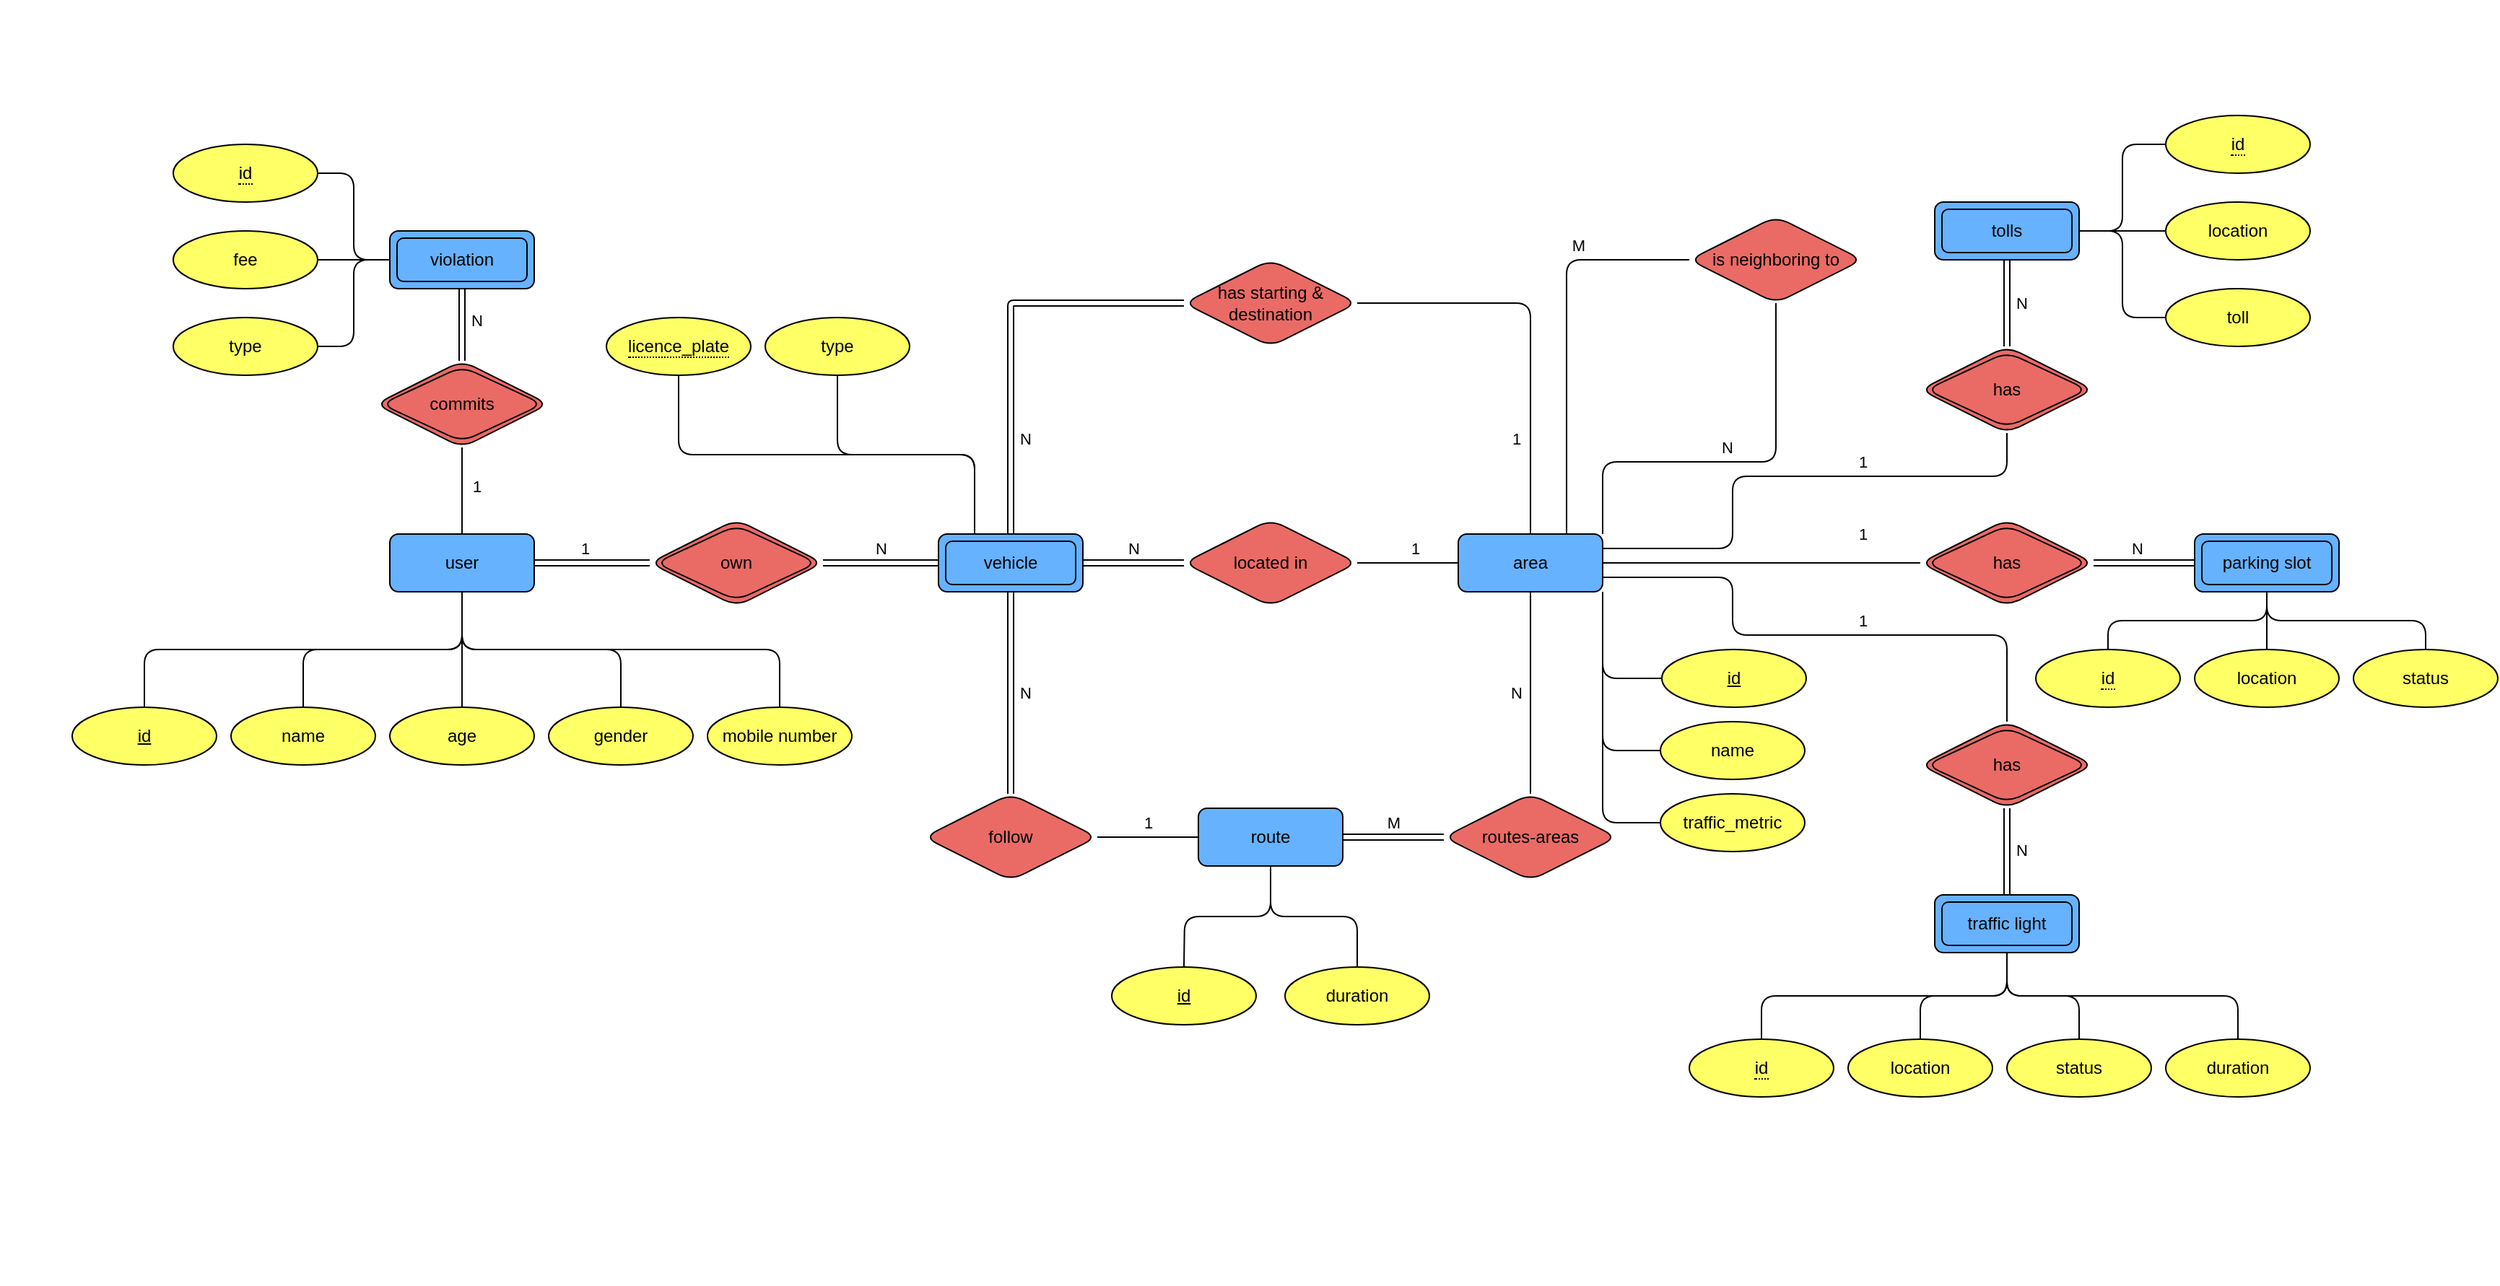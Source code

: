 <mxfile version="15.4.0" type="device" pages="4"><diagram id="Va-ApN9LMrnmUYQA8Er5" name="E-R Diagram"><mxGraphModel dx="3064" dy="2484" grid="1" gridSize="10" guides="1" tooltips="1" connect="1" arrows="1" fold="1" page="1" pageScale="1" pageWidth="850" pageHeight="1100" math="0" shadow="0"><root><mxCell id="eFpoznaWt664eFznGaIH-0"/><mxCell id="eFpoznaWt664eFznGaIH-1" parent="eFpoznaWt664eFznGaIH-0"/><mxCell id="3Ksgm0I51zwigidjMg9M-298" value="" style="group" parent="eFpoznaWt664eFznGaIH-1" vertex="1" connectable="0"><mxGeometry x="-10" y="-170" width="1700" height="890" as="geometry"/></mxCell><mxCell id="3Ksgm0I51zwigidjMg9M-0" value="" style="group;rounded=1;" parent="3Ksgm0I51zwigidjMg9M-298" vertex="1" connectable="0"><mxGeometry y="180" width="1700" height="710" as="geometry"/></mxCell><mxCell id="TdomhI2ABu71yKjGkqTO-31" value="" style="group" parent="3Ksgm0I51zwigidjMg9M-0" vertex="1" connectable="0"><mxGeometry x="50" width="1650" height="710" as="geometry"/></mxCell><mxCell id="3Ksgm0I51zwigidjMg9M-1" value="user" style="whiteSpace=wrap;html=1;align=center;rounded=1;fillColor=#66B2FF;" parent="TdomhI2ABu71yKjGkqTO-31" vertex="1"><mxGeometry x="220" y="190" width="100" height="40" as="geometry"/></mxCell><mxCell id="3Ksgm0I51zwigidjMg9M-2" value="own" style="shape=rhombus;double=1;perimeter=rhombusPerimeter;whiteSpace=wrap;html=1;align=center;rounded=1;shadow=0;fillColor=#EA6B66;" parent="TdomhI2ABu71yKjGkqTO-31" vertex="1"><mxGeometry x="400" y="180" width="120" height="60" as="geometry"/></mxCell><mxCell id="3Ksgm0I51zwigidjMg9M-3" value="1" style="edgeStyle=orthogonalEdgeStyle;orthogonalLoop=1;jettySize=auto;html=1;exitX=1;exitY=0.5;exitDx=0;exitDy=0;entryX=0;entryY=0.5;entryDx=0;entryDy=0;endArrow=none;endFill=0;shape=link;" parent="TdomhI2ABu71yKjGkqTO-31" source="3Ksgm0I51zwigidjMg9M-1" target="3Ksgm0I51zwigidjMg9M-2" edge="1"><mxGeometry x="-0.143" y="10" relative="1" as="geometry"><mxPoint as="offset"/></mxGeometry></mxCell><mxCell id="3Ksgm0I51zwigidjMg9M-4" value="has" style="shape=rhombus;double=1;perimeter=rhombusPerimeter;whiteSpace=wrap;html=1;align=center;rounded=1;shadow=0;fillColor=#EA6B66;" parent="TdomhI2ABu71yKjGkqTO-31" vertex="1"><mxGeometry x="1280" y="180" width="120" height="60" as="geometry"/></mxCell><mxCell id="3Ksgm0I51zwigidjMg9M-5" value="1" style="edgeStyle=orthogonalEdgeStyle;orthogonalLoop=1;jettySize=auto;html=1;exitX=1;exitY=0.5;exitDx=0;exitDy=0;entryX=0;entryY=0.5;entryDx=0;entryDy=0;endArrow=none;endFill=0;" parent="TdomhI2ABu71yKjGkqTO-31" source="3Ksgm0I51zwigidjMg9M-6" target="3Ksgm0I51zwigidjMg9M-4" edge="1"><mxGeometry x="-50" as="geometry"><mxPoint x="70" y="-20" as="offset"/></mxGeometry></mxCell><mxCell id="3Ksgm0I51zwigidjMg9M-6" value="area" style="whiteSpace=wrap;html=1;align=center;rounded=1;fillColor=#66B2FF;" parent="TdomhI2ABu71yKjGkqTO-31" vertex="1"><mxGeometry x="960" y="190" width="100" height="40" as="geometry"/></mxCell><mxCell id="3Ksgm0I51zwigidjMg9M-9" value="vehicle" style="shape=ext;margin=3;double=1;whiteSpace=wrap;html=1;align=center;shadow=0;rounded=1;fillColor=#66B2FF;" parent="TdomhI2ABu71yKjGkqTO-31" vertex="1"><mxGeometry x="600" y="190" width="100" height="40" as="geometry"/></mxCell><mxCell id="3Ksgm0I51zwigidjMg9M-10" value="N" style="edgeStyle=orthogonalEdgeStyle;orthogonalLoop=1;jettySize=auto;html=1;exitX=1;exitY=0.5;exitDx=0;exitDy=0;entryX=0;entryY=0.5;entryDx=0;entryDy=0;endArrow=none;endFill=0;shape=link;" parent="TdomhI2ABu71yKjGkqTO-31" source="3Ksgm0I51zwigidjMg9M-2" target="3Ksgm0I51zwigidjMg9M-9" edge="1"><mxGeometry y="10" relative="1" as="geometry"><mxPoint as="offset"/></mxGeometry></mxCell><mxCell id="3Ksgm0I51zwigidjMg9M-11" style="edgeStyle=orthogonalEdgeStyle;orthogonalLoop=1;jettySize=auto;html=1;exitX=0.5;exitY=1;exitDx=0;exitDy=0;entryX=0.5;entryY=0;entryDx=0;entryDy=0;endArrow=none;endFill=0;" parent="TdomhI2ABu71yKjGkqTO-31" source="3Ksgm0I51zwigidjMg9M-12" edge="1"><mxGeometry relative="1" as="geometry"><mxPoint x="770" y="490" as="targetPoint"/></mxGeometry></mxCell><mxCell id="3Ksgm0I51zwigidjMg9M-12" value="route" style="whiteSpace=wrap;html=1;align=center;rounded=1;fillColor=#66B2FF;" parent="TdomhI2ABu71yKjGkqTO-31" vertex="1"><mxGeometry x="780" y="380" width="100" height="40" as="geometry"/></mxCell><mxCell id="3Ksgm0I51zwigidjMg9M-13" value="N" style="edgeStyle=orthogonalEdgeStyle;orthogonalLoop=1;jettySize=auto;html=1;exitX=0.5;exitY=0;exitDx=0;exitDy=0;entryX=0.5;entryY=1;entryDx=0;entryDy=0;endArrow=none;endFill=0;" parent="TdomhI2ABu71yKjGkqTO-31" source="3Ksgm0I51zwigidjMg9M-15" target="3Ksgm0I51zwigidjMg9M-6" edge="1"><mxGeometry x="-100" as="geometry"><mxPoint x="-10" as="offset"/></mxGeometry></mxCell><mxCell id="3Ksgm0I51zwigidjMg9M-14" value="M" style="edgeStyle=orthogonalEdgeStyle;orthogonalLoop=1;jettySize=auto;html=1;exitX=0;exitY=0.5;exitDx=0;exitDy=0;entryX=1;entryY=0.5;entryDx=0;entryDy=0;endArrow=none;endFill=0;shape=link;" parent="TdomhI2ABu71yKjGkqTO-31" source="3Ksgm0I51zwigidjMg9M-15" target="3Ksgm0I51zwigidjMg9M-12" edge="1"><mxGeometry y="-10" relative="1" as="geometry"><mxPoint as="offset"/></mxGeometry></mxCell><mxCell id="3Ksgm0I51zwigidjMg9M-15" value="routes-areas" style="shape=rhombus;perimeter=rhombusPerimeter;whiteSpace=wrap;html=1;align=center;rounded=1;fillColor=#EA6B66;" parent="TdomhI2ABu71yKjGkqTO-31" vertex="1"><mxGeometry x="950" y="370" width="120" height="60" as="geometry"/></mxCell><mxCell id="3Ksgm0I51zwigidjMg9M-16" value="1" style="edgeStyle=orthogonalEdgeStyle;orthogonalLoop=1;jettySize=auto;html=1;exitX=1;exitY=0.5;exitDx=0;exitDy=0;entryX=0;entryY=0.5;entryDx=0;entryDy=0;endArrow=none;endFill=0;" parent="TdomhI2ABu71yKjGkqTO-31" source="3Ksgm0I51zwigidjMg9M-17" target="3Ksgm0I51zwigidjMg9M-6" edge="1"><mxGeometry x="50" y="-470" as="geometry"><mxPoint x="5" y="-10" as="offset"/></mxGeometry></mxCell><mxCell id="3Ksgm0I51zwigidjMg9M-17" value="located in" style="shape=rhombus;perimeter=rhombusPerimeter;whiteSpace=wrap;html=1;align=center;rounded=1;fillColor=#EA6B66;" parent="TdomhI2ABu71yKjGkqTO-31" vertex="1"><mxGeometry x="770" y="180" width="120" height="60" as="geometry"/></mxCell><mxCell id="3Ksgm0I51zwigidjMg9M-18" value="N" style="edgeStyle=orthogonalEdgeStyle;orthogonalLoop=1;jettySize=auto;html=1;exitX=1;exitY=0.5;exitDx=0;exitDy=0;entryX=0;entryY=0.5;entryDx=0;entryDy=0;endArrow=none;endFill=0;shape=link;" parent="TdomhI2ABu71yKjGkqTO-31" source="3Ksgm0I51zwigidjMg9M-9" target="3Ksgm0I51zwigidjMg9M-17" edge="1"><mxGeometry x="50" y="-470" as="geometry"><mxPoint y="-10" as="offset"/></mxGeometry></mxCell><mxCell id="3Ksgm0I51zwigidjMg9M-19" value="1" style="edgeStyle=orthogonalEdgeStyle;orthogonalLoop=1;jettySize=auto;html=1;exitX=1;exitY=0.5;exitDx=0;exitDy=0;entryX=0;entryY=0.5;entryDx=0;entryDy=0;endArrow=none;endFill=0;" parent="TdomhI2ABu71yKjGkqTO-31" source="3Ksgm0I51zwigidjMg9M-20" target="3Ksgm0I51zwigidjMg9M-12" edge="1"><mxGeometry x="50" y="-470" as="geometry"><mxPoint y="-10" as="offset"/></mxGeometry></mxCell><mxCell id="3Ksgm0I51zwigidjMg9M-20" value="follow" style="shape=rhombus;perimeter=rhombusPerimeter;whiteSpace=wrap;html=1;align=center;rounded=1;fillColor=#EA6B66;" parent="TdomhI2ABu71yKjGkqTO-31" vertex="1"><mxGeometry x="590" y="370" width="120" height="60" as="geometry"/></mxCell><mxCell id="3Ksgm0I51zwigidjMg9M-21" value="Ν" style="edgeStyle=orthogonalEdgeStyle;orthogonalLoop=1;jettySize=auto;html=1;exitX=0.5;exitY=1;exitDx=0;exitDy=0;entryX=0.5;entryY=0;entryDx=0;entryDy=0;endArrow=none;endFill=0;shape=link;" parent="TdomhI2ABu71yKjGkqTO-31" source="3Ksgm0I51zwigidjMg9M-9" target="3Ksgm0I51zwigidjMg9M-20" edge="1"><mxGeometry x="110" y="-470" as="geometry"><mxPoint x="10" as="offset"/></mxGeometry></mxCell><mxCell id="3Ksgm0I51zwigidjMg9M-22" value="" style="group;rounded=1;" parent="TdomhI2ABu71yKjGkqTO-31" vertex="1" connectable="0"><mxGeometry x="720" y="490" width="220" height="40" as="geometry"/></mxCell><mxCell id="3Ksgm0I51zwigidjMg9M-23" value="duration" style="ellipse;whiteSpace=wrap;html=1;align=center;rounded=1;fillColor=#FFFF66;" parent="3Ksgm0I51zwigidjMg9M-22" vertex="1"><mxGeometry x="120" width="100" height="40" as="geometry"/></mxCell><mxCell id="3Ksgm0I51zwigidjMg9M-24" value="id" style="ellipse;whiteSpace=wrap;html=1;align=center;fontStyle=4;rounded=1;fillColor=#FFFF66;" parent="3Ksgm0I51zwigidjMg9M-22" vertex="1"><mxGeometry width="100" height="40" as="geometry"/></mxCell><mxCell id="3Ksgm0I51zwigidjMg9M-25" style="edgeStyle=orthogonalEdgeStyle;orthogonalLoop=1;jettySize=auto;html=1;exitX=0.5;exitY=1;exitDx=0;exitDy=0;entryX=0.5;entryY=0;entryDx=0;entryDy=0;endArrow=none;endFill=0;" parent="TdomhI2ABu71yKjGkqTO-31" source="3Ksgm0I51zwigidjMg9M-12" target="3Ksgm0I51zwigidjMg9M-23" edge="1"><mxGeometry relative="1" as="geometry"/></mxCell><mxCell id="3Ksgm0I51zwigidjMg9M-26" style="edgeStyle=orthogonalEdgeStyle;orthogonalLoop=1;jettySize=auto;html=1;exitX=1;exitY=0.5;exitDx=0;exitDy=0;entryX=0.5;entryY=0;entryDx=0;entryDy=0;endArrow=none;endFill=0;" parent="TdomhI2ABu71yKjGkqTO-31" source="3Ksgm0I51zwigidjMg9M-28" target="3Ksgm0I51zwigidjMg9M-6" edge="1"><mxGeometry relative="1" as="geometry"/></mxCell><mxCell id="3Ksgm0I51zwigidjMg9M-27" value="1" style="edgeLabel;html=1;align=center;verticalAlign=middle;resizable=0;points=[];rounded=1;" parent="3Ksgm0I51zwigidjMg9M-26" vertex="1" connectable="0"><mxGeometry x="0.447" y="2" relative="1" as="geometry"><mxPoint x="-12" y="11" as="offset"/></mxGeometry></mxCell><mxCell id="3Ksgm0I51zwigidjMg9M-28" value="has starting &amp;amp; destination" style="shape=rhombus;perimeter=rhombusPerimeter;whiteSpace=wrap;html=1;align=center;rounded=1;fillColor=#EA6B66;" parent="TdomhI2ABu71yKjGkqTO-31" vertex="1"><mxGeometry x="770" width="120" height="60" as="geometry"/></mxCell><mxCell id="3Ksgm0I51zwigidjMg9M-29" value="Ν" style="edgeStyle=orthogonalEdgeStyle;orthogonalLoop=1;jettySize=auto;html=1;exitX=0.5;exitY=0;exitDx=0;exitDy=0;entryX=0;entryY=0.5;entryDx=0;entryDy=0;endArrow=none;endFill=0;shape=link;" parent="TdomhI2ABu71yKjGkqTO-31" source="3Ksgm0I51zwigidjMg9M-9" target="3Ksgm0I51zwigidjMg9M-28" edge="1"><mxGeometry x="-0.529" y="-10" relative="1" as="geometry"><mxPoint as="offset"/></mxGeometry></mxCell><mxCell id="3Ksgm0I51zwigidjMg9M-30" style="edgeStyle=orthogonalEdgeStyle;orthogonalLoop=1;jettySize=auto;html=1;exitX=0.5;exitY=1;exitDx=0;exitDy=0;entryX=0.25;entryY=0;entryDx=0;entryDy=0;endArrow=none;endFill=0;" parent="TdomhI2ABu71yKjGkqTO-31" source="ZH2fV9SALelO-hQ_vMWf-0" target="3Ksgm0I51zwigidjMg9M-9" edge="1"><mxGeometry relative="1" as="geometry"><Array as="points"><mxPoint x="420" y="135"/><mxPoint x="625" y="135"/></Array></mxGeometry></mxCell><mxCell id="3Ksgm0I51zwigidjMg9M-32" style="edgeStyle=orthogonalEdgeStyle;orthogonalLoop=1;jettySize=auto;html=1;exitX=0.5;exitY=1;exitDx=0;exitDy=0;entryX=0.25;entryY=0;entryDx=0;entryDy=0;endArrow=none;endFill=0;" parent="TdomhI2ABu71yKjGkqTO-31" source="3Ksgm0I51zwigidjMg9M-33" target="3Ksgm0I51zwigidjMg9M-9" edge="1"><mxGeometry relative="1" as="geometry"/></mxCell><mxCell id="3Ksgm0I51zwigidjMg9M-33" value="type" style="ellipse;whiteSpace=wrap;html=1;align=center;rounded=1;fillColor=#FFFF66;" parent="TdomhI2ABu71yKjGkqTO-31" vertex="1"><mxGeometry x="480" y="40" width="100" height="40" as="geometry"/></mxCell><mxCell id="3Ksgm0I51zwigidjMg9M-35" style="edgeStyle=orthogonalEdgeStyle;orthogonalLoop=1;jettySize=auto;html=1;exitX=0.5;exitY=1;exitDx=0;exitDy=0;entryX=0.5;entryY=0;entryDx=0;entryDy=0;endArrow=none;endFill=0;" parent="TdomhI2ABu71yKjGkqTO-31" source="3Ksgm0I51zwigidjMg9M-1" target="11ovFi5N0iR6jitNWbnh-4" edge="1"><mxGeometry relative="1" as="geometry"><mxPoint x="10" y="310" as="targetPoint"/></mxGeometry></mxCell><mxCell id="3Ksgm0I51zwigidjMg9M-36" style="edgeStyle=orthogonalEdgeStyle;orthogonalLoop=1;jettySize=auto;html=1;exitX=0.5;exitY=0;exitDx=0;exitDy=0;entryX=0.5;entryY=1;entryDx=0;entryDy=0;endArrow=none;endFill=0;" parent="TdomhI2ABu71yKjGkqTO-31" source="3Ksgm0I51zwigidjMg9M-37" target="3Ksgm0I51zwigidjMg9M-1" edge="1"><mxGeometry relative="1" as="geometry"/></mxCell><mxCell id="3Ksgm0I51zwigidjMg9M-37" value="name" style="ellipse;whiteSpace=wrap;html=1;align=center;rounded=1;fillColor=#FFFF66;" parent="TdomhI2ABu71yKjGkqTO-31" vertex="1"><mxGeometry x="110" y="310" width="100" height="40" as="geometry"/></mxCell><mxCell id="3Ksgm0I51zwigidjMg9M-38" style="edgeStyle=orthogonalEdgeStyle;orthogonalLoop=1;jettySize=auto;html=1;exitX=0.5;exitY=0;exitDx=0;exitDy=0;entryX=0.5;entryY=1;entryDx=0;entryDy=0;endArrow=none;endFill=0;" parent="TdomhI2ABu71yKjGkqTO-31" source="3Ksgm0I51zwigidjMg9M-39" target="3Ksgm0I51zwigidjMg9M-1" edge="1"><mxGeometry relative="1" as="geometry"/></mxCell><mxCell id="3Ksgm0I51zwigidjMg9M-39" value="age" style="ellipse;whiteSpace=wrap;html=1;align=center;rounded=1;fillColor=#FFFF66;" parent="TdomhI2ABu71yKjGkqTO-31" vertex="1"><mxGeometry x="220" y="310" width="100" height="40" as="geometry"/></mxCell><mxCell id="3Ksgm0I51zwigidjMg9M-40" style="edgeStyle=orthogonalEdgeStyle;orthogonalLoop=1;jettySize=auto;html=1;exitX=0.5;exitY=0;exitDx=0;exitDy=0;entryX=0.5;entryY=1;entryDx=0;entryDy=0;endArrow=none;endFill=0;" parent="TdomhI2ABu71yKjGkqTO-31" source="3Ksgm0I51zwigidjMg9M-41" target="3Ksgm0I51zwigidjMg9M-1" edge="1"><mxGeometry relative="1" as="geometry"/></mxCell><mxCell id="3Ksgm0I51zwigidjMg9M-41" value="gender" style="ellipse;whiteSpace=wrap;html=1;align=center;rounded=1;fillColor=#FFFF66;" parent="TdomhI2ABu71yKjGkqTO-31" vertex="1"><mxGeometry x="330" y="310" width="100" height="40" as="geometry"/></mxCell><mxCell id="3Ksgm0I51zwigidjMg9M-48" value="name" style="ellipse;whiteSpace=wrap;html=1;align=center;rounded=1;fillColor=#FFFF66;" parent="TdomhI2ABu71yKjGkqTO-31" vertex="1"><mxGeometry x="1100" y="320" width="100" height="40" as="geometry"/></mxCell><mxCell id="3Ksgm0I51zwigidjMg9M-49" value="id" style="ellipse;whiteSpace=wrap;html=1;align=center;fontStyle=4;rounded=1;fillColor=#FFFF66;" parent="TdomhI2ABu71yKjGkqTO-31" vertex="1"><mxGeometry x="1101" y="270" width="100" height="40" as="geometry"/></mxCell><mxCell id="3Ksgm0I51zwigidjMg9M-50" style="edgeStyle=orthogonalEdgeStyle;orthogonalLoop=1;jettySize=auto;html=1;exitX=0;exitY=0.5;exitDx=0;exitDy=0;entryX=1;entryY=1;entryDx=0;entryDy=0;endArrow=none;endFill=0;" parent="TdomhI2ABu71yKjGkqTO-31" source="3Ksgm0I51zwigidjMg9M-51" target="3Ksgm0I51zwigidjMg9M-6" edge="1"><mxGeometry relative="1" as="geometry"/></mxCell><mxCell id="3Ksgm0I51zwigidjMg9M-51" value="traffic_metric" style="ellipse;whiteSpace=wrap;html=1;align=center;rounded=1;fillColor=#FFFF66;" parent="TdomhI2ABu71yKjGkqTO-31" vertex="1"><mxGeometry x="1100" y="370" width="100" height="40" as="geometry"/></mxCell><mxCell id="3Ksgm0I51zwigidjMg9M-52" style="edgeStyle=orthogonalEdgeStyle;orthogonalLoop=1;jettySize=auto;html=1;exitX=1;exitY=1;exitDx=0;exitDy=0;entryX=0;entryY=0.5;entryDx=0;entryDy=0;endArrow=none;endFill=0;" parent="TdomhI2ABu71yKjGkqTO-31" source="3Ksgm0I51zwigidjMg9M-6" target="3Ksgm0I51zwigidjMg9M-48" edge="1"><mxGeometry relative="1" as="geometry"/></mxCell><mxCell id="3Ksgm0I51zwigidjMg9M-53" style="edgeStyle=orthogonalEdgeStyle;orthogonalLoop=1;jettySize=auto;html=1;exitX=1;exitY=1;exitDx=0;exitDy=0;entryX=0;entryY=0.5;entryDx=0;entryDy=0;endArrow=none;endFill=0;" parent="TdomhI2ABu71yKjGkqTO-31" source="3Ksgm0I51zwigidjMg9M-6" target="3Ksgm0I51zwigidjMg9M-49" edge="1"><mxGeometry relative="1" as="geometry"/></mxCell><mxCell id="3Ksgm0I51zwigidjMg9M-281" style="edgeStyle=orthogonalEdgeStyle;rounded=1;orthogonalLoop=1;jettySize=auto;html=1;exitX=0.5;exitY=1;exitDx=0;exitDy=0;entryX=0.5;entryY=0;entryDx=0;entryDy=0;endArrow=none;endFill=0;" parent="TdomhI2ABu71yKjGkqTO-31" source="3Ksgm0I51zwigidjMg9M-279" target="3Ksgm0I51zwigidjMg9M-1" edge="1"><mxGeometry relative="1" as="geometry"/></mxCell><mxCell id="3Ksgm0I51zwigidjMg9M-282" value="1" style="edgeLabel;html=1;align=center;verticalAlign=middle;resizable=0;points=[];" parent="3Ksgm0I51zwigidjMg9M-281" vertex="1" connectable="0"><mxGeometry x="0.147" y="2" relative="1" as="geometry"><mxPoint x="8" y="-8" as="offset"/></mxGeometry></mxCell><mxCell id="3Ksgm0I51zwigidjMg9M-279" value="commits" style="shape=rhombus;double=1;perimeter=rhombusPerimeter;whiteSpace=wrap;html=1;align=center;rounded=1;shadow=0;fillColor=#EA6B66;" parent="TdomhI2ABu71yKjGkqTO-31" vertex="1"><mxGeometry x="210" y="70" width="120" height="60" as="geometry"/></mxCell><mxCell id="TdomhI2ABu71yKjGkqTO-21" style="edgeStyle=orthogonalEdgeStyle;curved=1;sketch=0;orthogonalLoop=1;jettySize=auto;html=1;exitX=0.5;exitY=0;exitDx=0;exitDy=0;entryX=0.5;entryY=1;entryDx=0;entryDy=0;shadow=0;endArrow=none;endFill=0;shape=link;" parent="TdomhI2ABu71yKjGkqTO-31" source="TdomhI2ABu71yKjGkqTO-20" target="iHO6uCtOYsSjbwTlm5rF-3" edge="1"><mxGeometry relative="1" as="geometry"/></mxCell><mxCell id="TdomhI2ABu71yKjGkqTO-22" value="Ν" style="edgeLabel;html=1;align=center;verticalAlign=middle;resizable=0;points=[];" parent="TdomhI2ABu71yKjGkqTO-21" vertex="1" connectable="0"><mxGeometry x="0.036" y="-2" relative="1" as="geometry"><mxPoint x="8" as="offset"/></mxGeometry></mxCell><mxCell id="O6-a0IdW-zEzISNNIAni-85" style="edgeStyle=orthogonalEdgeStyle;rounded=1;orthogonalLoop=1;jettySize=auto;html=1;exitX=0.5;exitY=1;exitDx=0;exitDy=0;entryX=0.5;entryY=0;entryDx=0;entryDy=0;endArrow=none;endFill=0;" edge="1" parent="TdomhI2ABu71yKjGkqTO-31" source="TdomhI2ABu71yKjGkqTO-20" target="ePOylrAdZ4gHPgc2fXJe-5"><mxGeometry relative="1" as="geometry"/></mxCell><mxCell id="O6-a0IdW-zEzISNNIAni-86" style="edgeStyle=orthogonalEdgeStyle;rounded=1;orthogonalLoop=1;jettySize=auto;html=1;exitX=0.5;exitY=1;exitDx=0;exitDy=0;entryX=0.5;entryY=0;entryDx=0;entryDy=0;endArrow=none;endFill=0;" edge="1" parent="TdomhI2ABu71yKjGkqTO-31" source="TdomhI2ABu71yKjGkqTO-20" target="TdomhI2ABu71yKjGkqTO-45"><mxGeometry relative="1" as="geometry"/></mxCell><mxCell id="O6-a0IdW-zEzISNNIAni-87" style="edgeStyle=orthogonalEdgeStyle;rounded=1;orthogonalLoop=1;jettySize=auto;html=1;exitX=0.5;exitY=1;exitDx=0;exitDy=0;entryX=0.5;entryY=0;entryDx=0;entryDy=0;endArrow=none;endFill=0;" edge="1" parent="TdomhI2ABu71yKjGkqTO-31" source="TdomhI2ABu71yKjGkqTO-20" target="TdomhI2ABu71yKjGkqTO-25"><mxGeometry relative="1" as="geometry"/></mxCell><mxCell id="O6-a0IdW-zEzISNNIAni-88" style="edgeStyle=orthogonalEdgeStyle;rounded=1;orthogonalLoop=1;jettySize=auto;html=1;exitX=0.5;exitY=1;exitDx=0;exitDy=0;entryX=0.5;entryY=0;entryDx=0;entryDy=0;endArrow=none;endFill=0;" edge="1" parent="TdomhI2ABu71yKjGkqTO-31" source="TdomhI2ABu71yKjGkqTO-20" target="TdomhI2ABu71yKjGkqTO-26"><mxGeometry relative="1" as="geometry"/></mxCell><mxCell id="TdomhI2ABu71yKjGkqTO-20" value="traffic light" style="shape=ext;margin=3;double=1;whiteSpace=wrap;html=1;align=center;shadow=0;rounded=1;fillColor=#66B2FF;" parent="TdomhI2ABu71yKjGkqTO-31" vertex="1"><mxGeometry x="1290" y="440" width="100" height="40" as="geometry"/></mxCell><mxCell id="KfdSy-o1VCEFPWy55K6G-159" style="edgeStyle=orthogonalEdgeStyle;rounded=1;orthogonalLoop=1;jettySize=auto;html=1;exitX=0.5;exitY=0;exitDx=0;exitDy=0;entryX=0.5;entryY=1;entryDx=0;entryDy=0;endArrow=none;endFill=0;" parent="TdomhI2ABu71yKjGkqTO-31" source="KfdSy-o1VCEFPWy55K6G-158" target="3Ksgm0I51zwigidjMg9M-1" edge="1"><mxGeometry relative="1" as="geometry"/></mxCell><mxCell id="KfdSy-o1VCEFPWy55K6G-158" value="mobile number" style="ellipse;whiteSpace=wrap;html=1;align=center;rounded=1;fillColor=#FFFF66;" parent="TdomhI2ABu71yKjGkqTO-31" vertex="1"><mxGeometry x="440" y="310" width="100" height="40" as="geometry"/></mxCell><mxCell id="ZH2fV9SALelO-hQ_vMWf-0" value="&lt;span style=&quot;border-bottom: 1px dotted&quot;&gt;licence_plate&lt;/span&gt;" style="ellipse;whiteSpace=wrap;html=1;align=center;fillColor=#FFFF66;" parent="TdomhI2ABu71yKjGkqTO-31" vertex="1"><mxGeometry x="370" y="40" width="100" height="40" as="geometry"/></mxCell><mxCell id="iHO6uCtOYsSjbwTlm5rF-0" value="has" style="shape=rhombus;double=1;perimeter=rhombusPerimeter;whiteSpace=wrap;html=1;align=center;rounded=1;shadow=0;fillColor=#EA6B66;" parent="TdomhI2ABu71yKjGkqTO-31" vertex="1"><mxGeometry x="1280" y="60" width="120" height="60" as="geometry"/></mxCell><mxCell id="iHO6uCtOYsSjbwTlm5rF-2" value="1" style="edgeStyle=orthogonalEdgeStyle;orthogonalLoop=1;jettySize=auto;html=1;exitX=1;exitY=0.25;exitDx=0;exitDy=0;entryX=0.5;entryY=1;entryDx=0;entryDy=0;endArrow=none;endFill=0;" parent="TdomhI2ABu71yKjGkqTO-31" source="3Ksgm0I51zwigidjMg9M-6" target="iHO6uCtOYsSjbwTlm5rF-0" edge="1"><mxGeometry x="-50" as="geometry"><mxPoint x="40" y="-20" as="offset"/><mxPoint x="1070" y="220" as="sourcePoint"/><mxPoint x="1290" y="220" as="targetPoint"/><Array as="points"><mxPoint x="1150" y="200"/><mxPoint x="1150" y="150"/><mxPoint x="1340" y="150"/></Array></mxGeometry></mxCell><mxCell id="iHO6uCtOYsSjbwTlm5rF-3" value="has" style="shape=rhombus;double=1;perimeter=rhombusPerimeter;whiteSpace=wrap;html=1;align=center;rounded=1;shadow=0;fillColor=#EA6B66;" parent="TdomhI2ABu71yKjGkqTO-31" vertex="1"><mxGeometry x="1280" y="320" width="120" height="60" as="geometry"/></mxCell><mxCell id="iHO6uCtOYsSjbwTlm5rF-5" value="1" style="edgeStyle=orthogonalEdgeStyle;orthogonalLoop=1;jettySize=auto;html=1;exitX=1;exitY=0.75;exitDx=0;exitDy=0;entryX=0.5;entryY=0;entryDx=0;entryDy=0;endArrow=none;endFill=0;" parent="TdomhI2ABu71yKjGkqTO-31" source="3Ksgm0I51zwigidjMg9M-6" target="iHO6uCtOYsSjbwTlm5rF-3" edge="1"><mxGeometry x="-50" as="geometry"><mxPoint x="40" y="-20" as="offset"/><mxPoint x="1070" y="210" as="sourcePoint"/><mxPoint x="1220" y="160" as="targetPoint"/><Array as="points"><mxPoint x="1150" y="220"/><mxPoint x="1150" y="260"/><mxPoint x="1340" y="260"/></Array></mxGeometry></mxCell><mxCell id="3Ksgm0I51zwigidjMg9M-277" value="violation" style="shape=ext;margin=3;double=1;whiteSpace=wrap;html=1;align=center;shadow=0;rounded=1;fillColor=#66B2FF;" parent="TdomhI2ABu71yKjGkqTO-31" vertex="1"><mxGeometry x="220" y="-20" width="100" height="40" as="geometry"/></mxCell><mxCell id="3Ksgm0I51zwigidjMg9M-280" value="N" style="edgeStyle=orthogonalEdgeStyle;rounded=1;orthogonalLoop=1;jettySize=auto;html=1;exitX=0.5;exitY=1;exitDx=0;exitDy=0;endArrow=none;endFill=0;shape=link;" parent="TdomhI2ABu71yKjGkqTO-31" source="3Ksgm0I51zwigidjMg9M-277" target="3Ksgm0I51zwigidjMg9M-279" edge="1"><mxGeometry x="-0.111" y="10" relative="1" as="geometry"><mxPoint as="offset"/></mxGeometry></mxCell><mxCell id="11ovFi5N0iR6jitNWbnh-4" value="id" style="ellipse;whiteSpace=wrap;html=1;align=center;fontStyle=4;rounded=1;fillColor=#FFFF66;" parent="TdomhI2ABu71yKjGkqTO-31" vertex="1"><mxGeometry y="310" width="100" height="40" as="geometry"/></mxCell><mxCell id="TdomhI2ABu71yKjGkqTO-57" value="toll" style="ellipse;whiteSpace=wrap;html=1;align=center;rounded=1;fillColor=#FFFF66;" parent="TdomhI2ABu71yKjGkqTO-31" vertex="1"><mxGeometry x="1450" y="20" width="100" height="40" as="geometry"/></mxCell><mxCell id="TdomhI2ABu71yKjGkqTO-45" value="location" style="ellipse;whiteSpace=wrap;html=1;align=center;rounded=1;fillColor=#FFFF66;" parent="TdomhI2ABu71yKjGkqTO-31" vertex="1"><mxGeometry x="1230" y="540" width="100" height="40" as="geometry"/></mxCell><mxCell id="TdomhI2ABu71yKjGkqTO-25" value="status" style="ellipse;whiteSpace=wrap;html=1;align=center;rounded=1;fillColor=#FFFF66;" parent="TdomhI2ABu71yKjGkqTO-31" vertex="1"><mxGeometry x="1340" y="540" width="100" height="40" as="geometry"/></mxCell><mxCell id="ePOylrAdZ4gHPgc2fXJe-5" value="&lt;span style=&quot;border-bottom: 1px dotted&quot;&gt;id&lt;/span&gt;" style="ellipse;whiteSpace=wrap;html=1;align=center;fillColor=#FFFF66;" parent="TdomhI2ABu71yKjGkqTO-31" vertex="1"><mxGeometry x="1120" y="540" width="100" height="40" as="geometry"/></mxCell><mxCell id="TdomhI2ABu71yKjGkqTO-26" value="duration" style="ellipse;whiteSpace=wrap;html=1;align=center;rounded=1;fillColor=#FFFF66;" parent="TdomhI2ABu71yKjGkqTO-31" vertex="1"><mxGeometry x="1450" y="540" width="100" height="40" as="geometry"/></mxCell><mxCell id="3Ksgm0I51zwigidjMg9M-45" value="location" style="ellipse;whiteSpace=wrap;html=1;align=center;rounded=1;fillColor=#FFFF66;" parent="TdomhI2ABu71yKjGkqTO-31" vertex="1"><mxGeometry x="1470" y="270" width="100" height="40" as="geometry"/></mxCell><mxCell id="ePOylrAdZ4gHPgc2fXJe-3" value="&lt;span style=&quot;border-bottom: 1px dotted&quot;&gt;id&lt;/span&gt;" style="ellipse;whiteSpace=wrap;html=1;align=center;fillColor=#FFFF66;" parent="TdomhI2ABu71yKjGkqTO-31" vertex="1"><mxGeometry x="1360" y="270" width="100" height="40" as="geometry"/></mxCell><mxCell id="3Ksgm0I51zwigidjMg9M-8" value="parking slot" style="shape=ext;margin=3;double=1;whiteSpace=wrap;html=1;align=center;shadow=0;rounded=1;fillColor=#66B2FF;" parent="TdomhI2ABu71yKjGkqTO-31" vertex="1"><mxGeometry x="1470" y="190" width="100" height="40" as="geometry"/></mxCell><mxCell id="3Ksgm0I51zwigidjMg9M-7" value="N" style="edgeStyle=orthogonalEdgeStyle;orthogonalLoop=1;jettySize=auto;html=1;exitX=0;exitY=0.5;exitDx=0;exitDy=0;entryX=1;entryY=0.5;entryDx=0;entryDy=0;endArrow=none;endFill=0;shape=link;" parent="TdomhI2ABu71yKjGkqTO-31" source="3Ksgm0I51zwigidjMg9M-8" target="3Ksgm0I51zwigidjMg9M-4" edge="1"><mxGeometry x="-20" y="-470" as="geometry"><mxPoint x="-5" y="-10" as="offset"/><mxPoint x="1370" y="210" as="targetPoint"/></mxGeometry></mxCell><mxCell id="3Ksgm0I51zwigidjMg9M-44" style="edgeStyle=orthogonalEdgeStyle;orthogonalLoop=1;jettySize=auto;html=1;exitX=0.5;exitY=0;exitDx=0;exitDy=0;entryX=0.5;entryY=1;entryDx=0;entryDy=0;endArrow=none;endFill=0;" parent="TdomhI2ABu71yKjGkqTO-31" source="3Ksgm0I51zwigidjMg9M-45" target="3Ksgm0I51zwigidjMg9M-8" edge="1"><mxGeometry relative="1" as="geometry"/></mxCell><mxCell id="3Ksgm0I51zwigidjMg9M-42" style="edgeStyle=orthogonalEdgeStyle;orthogonalLoop=1;jettySize=auto;html=1;entryX=0.5;entryY=1;entryDx=0;entryDy=0;endArrow=none;endFill=0;exitX=0.5;exitY=0;exitDx=0;exitDy=0;" parent="TdomhI2ABu71yKjGkqTO-31" source="ePOylrAdZ4gHPgc2fXJe-3" target="3Ksgm0I51zwigidjMg9M-8" edge="1"><mxGeometry relative="1" as="geometry"><mxPoint x="1590" y="90" as="sourcePoint"/></mxGeometry></mxCell><mxCell id="11ovFi5N0iR6jitNWbnh-1" style="edgeStyle=orthogonalEdgeStyle;rounded=1;orthogonalLoop=1;jettySize=auto;html=1;exitX=1;exitY=0.5;exitDx=0;exitDy=0;endArrow=none;endFill=0;" parent="3Ksgm0I51zwigidjMg9M-298" source="3Ksgm0I51zwigidjMg9M-284" target="3Ksgm0I51zwigidjMg9M-277" edge="1"><mxGeometry relative="1" as="geometry"/></mxCell><mxCell id="3Ksgm0I51zwigidjMg9M-284" value="fee" style="ellipse;whiteSpace=wrap;html=1;align=center;rounded=1;fillColor=#FFFF66;" parent="3Ksgm0I51zwigidjMg9M-298" vertex="1"><mxGeometry x="120" y="160" width="100" height="40" as="geometry"/></mxCell><mxCell id="11ovFi5N0iR6jitNWbnh-3" style="edgeStyle=orthogonalEdgeStyle;rounded=1;orthogonalLoop=1;jettySize=auto;html=1;exitX=1;exitY=0.5;exitDx=0;exitDy=0;entryX=0;entryY=0.5;entryDx=0;entryDy=0;endArrow=none;endFill=0;" parent="3Ksgm0I51zwigidjMg9M-298" source="3Ksgm0I51zwigidjMg9M-285" target="3Ksgm0I51zwigidjMg9M-277" edge="1"><mxGeometry relative="1" as="geometry"/></mxCell><mxCell id="3Ksgm0I51zwigidjMg9M-285" value="type" style="ellipse;whiteSpace=wrap;html=1;align=center;rounded=1;fillColor=#FFFF66;" parent="3Ksgm0I51zwigidjMg9M-298" vertex="1"><mxGeometry x="120" y="220" width="100" height="40" as="geometry"/></mxCell><mxCell id="11ovFi5N0iR6jitNWbnh-0" style="edgeStyle=orthogonalEdgeStyle;rounded=1;orthogonalLoop=1;jettySize=auto;html=1;exitX=1;exitY=0.5;exitDx=0;exitDy=0;entryX=0;entryY=0.5;entryDx=0;entryDy=0;endArrow=none;endFill=0;" parent="3Ksgm0I51zwigidjMg9M-298" source="ePOylrAdZ4gHPgc2fXJe-0" target="3Ksgm0I51zwigidjMg9M-277" edge="1"><mxGeometry relative="1" as="geometry"/></mxCell><mxCell id="ePOylrAdZ4gHPgc2fXJe-0" value="&lt;span style=&quot;border-bottom: 1px dotted&quot;&gt;id&lt;/span&gt;" style="ellipse;whiteSpace=wrap;html=1;align=center;rounded=1;fillColor=#FFFF66;" parent="3Ksgm0I51zwigidjMg9M-298" vertex="1"><mxGeometry x="120" y="100" width="100" height="40" as="geometry"/></mxCell><mxCell id="11ovFi5N0iR6jitNWbnh-13" style="edgeStyle=orthogonalEdgeStyle;rounded=1;orthogonalLoop=1;jettySize=auto;html=1;exitX=1;exitY=0.5;exitDx=0;exitDy=0;entryX=0;entryY=0.5;entryDx=0;entryDy=0;endArrow=none;endFill=0;" parent="3Ksgm0I51zwigidjMg9M-298" source="TdomhI2ABu71yKjGkqTO-52" target="TdomhI2ABu71yKjGkqTO-56" edge="1"><mxGeometry relative="1" as="geometry"/></mxCell><mxCell id="TdomhI2ABu71yKjGkqTO-52" value="tolls" style="shape=ext;margin=3;double=1;whiteSpace=wrap;html=1;align=center;shadow=0;rounded=1;fillColor=#66B2FF;" parent="3Ksgm0I51zwigidjMg9M-298" vertex="1"><mxGeometry x="1340" y="140" width="100" height="40" as="geometry"/></mxCell><mxCell id="TdomhI2ABu71yKjGkqTO-54" style="edgeStyle=orthogonalEdgeStyle;sketch=0;orthogonalLoop=1;jettySize=auto;html=1;exitX=0.5;exitY=1;exitDx=0;exitDy=0;entryX=0.5;entryY=0;entryDx=0;entryDy=0;shadow=0;endArrow=none;endFill=0;rounded=0;shape=link;" parent="3Ksgm0I51zwigidjMg9M-298" source="TdomhI2ABu71yKjGkqTO-52" target="iHO6uCtOYsSjbwTlm5rF-0" edge="1"><mxGeometry relative="1" as="geometry"/></mxCell><mxCell id="iHO6uCtOYsSjbwTlm5rF-14" value="Ν" style="edgeLabel;html=1;align=center;verticalAlign=middle;resizable=0;points=[];" parent="TdomhI2ABu71yKjGkqTO-54" vertex="1" connectable="0"><mxGeometry x="0.076" y="-1" relative="1" as="geometry"><mxPoint x="11" y="-3" as="offset"/></mxGeometry></mxCell><mxCell id="TdomhI2ABu71yKjGkqTO-0" value="is neighboring to" style="shape=rhombus;perimeter=rhombusPerimeter;whiteSpace=wrap;html=1;align=center;rounded=1;fillColor=#EA6B66;" parent="3Ksgm0I51zwigidjMg9M-298" vertex="1"><mxGeometry x="1170" y="150" width="120" height="60" as="geometry"/></mxCell><mxCell id="TdomhI2ABu71yKjGkqTO-10" value="N" style="edgeStyle=orthogonalEdgeStyle;rounded=1;orthogonalLoop=1;jettySize=auto;html=1;exitX=0.5;exitY=1;exitDx=0;exitDy=0;entryX=1;entryY=0;entryDx=0;entryDy=0;endArrow=none;endFill=0;sketch=0;shadow=0;" parent="3Ksgm0I51zwigidjMg9M-298" source="TdomhI2ABu71yKjGkqTO-0" target="3Ksgm0I51zwigidjMg9M-6" edge="1"><mxGeometry x="0.035" y="-10" relative="1" as="geometry"><Array as="points"><mxPoint x="1230" y="320"/><mxPoint x="1110" y="320"/></Array><mxPoint x="1" as="offset"/></mxGeometry></mxCell><mxCell id="TdomhI2ABu71yKjGkqTO-9" value="M" style="edgeStyle=orthogonalEdgeStyle;rounded=1;orthogonalLoop=1;jettySize=auto;html=1;exitX=0.75;exitY=0;exitDx=0;exitDy=0;entryX=0;entryY=0.5;entryDx=0;entryDy=0;endArrow=none;endFill=0;sketch=0;shadow=0;" parent="3Ksgm0I51zwigidjMg9M-298" source="3Ksgm0I51zwigidjMg9M-6" target="TdomhI2ABu71yKjGkqTO-0" edge="1"><mxGeometry x="0.439" y="10" relative="1" as="geometry"><mxPoint as="offset"/></mxGeometry></mxCell><mxCell id="TdomhI2ABu71yKjGkqTO-56" value="location" style="ellipse;whiteSpace=wrap;html=1;align=center;rounded=1;fillColor=#FFFF66;" parent="3Ksgm0I51zwigidjMg9M-298" vertex="1"><mxGeometry x="1500" y="140" width="100" height="40" as="geometry"/></mxCell><mxCell id="11ovFi5N0iR6jitNWbnh-14" style="edgeStyle=orthogonalEdgeStyle;rounded=1;orthogonalLoop=1;jettySize=auto;html=1;exitX=0;exitY=0.5;exitDx=0;exitDy=0;entryX=1;entryY=0.5;entryDx=0;entryDy=0;endArrow=none;endFill=0;" parent="3Ksgm0I51zwigidjMg9M-298" source="ePOylrAdZ4gHPgc2fXJe-2" target="TdomhI2ABu71yKjGkqTO-52" edge="1"><mxGeometry relative="1" as="geometry"/></mxCell><mxCell id="ePOylrAdZ4gHPgc2fXJe-2" value="&lt;span style=&quot;border-bottom: 1px dotted&quot;&gt;id&lt;/span&gt;" style="ellipse;whiteSpace=wrap;html=1;align=center;fillColor=#FFFF66;" parent="3Ksgm0I51zwigidjMg9M-298" vertex="1"><mxGeometry x="1500" y="80" width="100" height="40" as="geometry"/></mxCell><mxCell id="11ovFi5N0iR6jitNWbnh-15" style="edgeStyle=orthogonalEdgeStyle;rounded=1;orthogonalLoop=1;jettySize=auto;html=1;exitX=0;exitY=0.5;exitDx=0;exitDy=0;entryX=1;entryY=0.5;entryDx=0;entryDy=0;endArrow=none;endFill=0;" parent="3Ksgm0I51zwigidjMg9M-298" source="TdomhI2ABu71yKjGkqTO-57" target="TdomhI2ABu71yKjGkqTO-52" edge="1"><mxGeometry relative="1" as="geometry"/></mxCell><mxCell id="3Ksgm0I51zwigidjMg9M-46" style="edgeStyle=orthogonalEdgeStyle;orthogonalLoop=1;jettySize=auto;html=1;exitX=0.5;exitY=0;exitDx=0;exitDy=0;entryX=0.5;entryY=1;entryDx=0;entryDy=0;endArrow=none;endFill=0;" parent="eFpoznaWt664eFznGaIH-1" source="3Ksgm0I51zwigidjMg9M-47" target="3Ksgm0I51zwigidjMg9M-8" edge="1"><mxGeometry relative="1" as="geometry"/></mxCell><mxCell id="3Ksgm0I51zwigidjMg9M-47" value="status" style="ellipse;whiteSpace=wrap;html=1;align=center;rounded=1;fillColor=#FFFF66;" parent="eFpoznaWt664eFznGaIH-1" vertex="1"><mxGeometry x="1620" y="280" width="100" height="40" as="geometry"/></mxCell></root></mxGraphModel></diagram><diagram id="QeUkKatCIKbyezkyWeJV" name="Relational Diagram "><mxGraphModel dx="2583" dy="1558" grid="1" gridSize="10" guides="1" tooltips="1" connect="1" arrows="1" fold="1" page="1" pageScale="1" pageWidth="850" pageHeight="1100" math="0" shadow="0"><root><mxCell id="5qgaOXeTSoTZXMTsMiJP-0"/><mxCell id="5qgaOXeTSoTZXMTsMiJP-1" parent="5qgaOXeTSoTZXMTsMiJP-0"/><mxCell id="hCrQnZxNBvHdHB64cyig-0" value="" style="group" vertex="1" connectable="0" parent="5qgaOXeTSoTZXMTsMiJP-1"><mxGeometry x="130" y="640" width="1160" height="860" as="geometry"/></mxCell><mxCell id="hCrQnZxNBvHdHB64cyig-1" value="" style="group" vertex="1" connectable="0" parent="hCrQnZxNBvHdHB64cyig-0"><mxGeometry width="1160" height="770" as="geometry"/></mxCell><mxCell id="hCrQnZxNBvHdHB64cyig-2" value="" style="group" vertex="1" connectable="0" parent="hCrQnZxNBvHdHB64cyig-1"><mxGeometry width="1160" height="770" as="geometry"/></mxCell><mxCell id="hCrQnZxNBvHdHB64cyig-3" value="" style="group;rounded=1;" vertex="1" connectable="0" parent="hCrQnZxNBvHdHB64cyig-2"><mxGeometry x="20" width="415" height="80" as="geometry"/></mxCell><mxCell id="hCrQnZxNBvHdHB64cyig-4" value="&lt;u&gt;id&lt;/u&gt;" style="whiteSpace=wrap;html=1;align=center;rounded=1;fillColor=#CCCCCC;" vertex="1" parent="hCrQnZxNBvHdHB64cyig-3"><mxGeometry x="15" y="40" width="100" height="40" as="geometry"/></mxCell><mxCell id="hCrQnZxNBvHdHB64cyig-5" value="gender" style="whiteSpace=wrap;html=1;align=center;rounded=1;fillColor=#CCCCCC;" vertex="1" parent="hCrQnZxNBvHdHB64cyig-3"><mxGeometry x="315" y="40" width="100" height="40" as="geometry"/></mxCell><mxCell id="hCrQnZxNBvHdHB64cyig-6" value="age" style="whiteSpace=wrap;html=1;align=center;rounded=1;fillColor=#CCCCCC;" vertex="1" parent="hCrQnZxNBvHdHB64cyig-3"><mxGeometry x="215" y="40" width="100" height="40" as="geometry"/></mxCell><mxCell id="hCrQnZxNBvHdHB64cyig-7" value="name" style="whiteSpace=wrap;html=1;align=center;rounded=1;fillColor=#CCCCCC;" vertex="1" parent="hCrQnZxNBvHdHB64cyig-3"><mxGeometry x="115" y="40" width="100" height="40" as="geometry"/></mxCell><mxCell id="hCrQnZxNBvHdHB64cyig-8" value="User" style="text;strokeColor=none;fillColor=none;html=1;fontSize=24;fontStyle=1;verticalAlign=middle;align=center;rotation=0;rounded=1;" vertex="1" parent="hCrQnZxNBvHdHB64cyig-3"><mxGeometry width="100" height="40" as="geometry"/></mxCell><mxCell id="hCrQnZxNBvHdHB64cyig-9" value="" style="group;rounded=1;" vertex="1" connectable="0" parent="hCrQnZxNBvHdHB64cyig-2"><mxGeometry y="230" width="710" height="80" as="geometry"/></mxCell><mxCell id="hCrQnZxNBvHdHB64cyig-10" value="Vehicle" style="text;strokeColor=none;fillColor=none;html=1;fontSize=24;fontStyle=1;verticalAlign=middle;align=center;rounded=1;" vertex="1" parent="hCrQnZxNBvHdHB64cyig-9"><mxGeometry width="100" height="40" as="geometry"/></mxCell><mxCell id="hCrQnZxNBvHdHB64cyig-11" value="" style="group;rounded=1;fillColor=#CCCCCC;" vertex="1" connectable="0" parent="hCrQnZxNBvHdHB64cyig-9"><mxGeometry y="40" width="710" height="40" as="geometry"/></mxCell><mxCell id="hCrQnZxNBvHdHB64cyig-12" value="&lt;u&gt;licence_plate&lt;/u&gt;" style="whiteSpace=wrap;html=1;align=center;rounded=1;fillColor=#CCCCCC;" vertex="1" parent="hCrQnZxNBvHdHB64cyig-11"><mxGeometry width="100" height="40" as="geometry"/></mxCell><mxCell id="hCrQnZxNBvHdHB64cyig-13" value="type" style="whiteSpace=wrap;html=1;align=center;rounded=1;fillColor=#CCCCCC;" vertex="1" parent="hCrQnZxNBvHdHB64cyig-11"><mxGeometry x="100" width="100" height="40" as="geometry"/></mxCell><mxCell id="hCrQnZxNBvHdHB64cyig-14" value="destination_area_id" style="whiteSpace=wrap;html=1;align=center;rounded=1;fillColor=#CCCCCC;" vertex="1" parent="hCrQnZxNBvHdHB64cyig-11"><mxGeometry x="600" width="110" height="40" as="geometry"/></mxCell><mxCell id="hCrQnZxNBvHdHB64cyig-15" value="&lt;u&gt;user_id&lt;/u&gt;" style="whiteSpace=wrap;html=1;align=center;rounded=1;fillColor=#CCCCCC;" vertex="1" parent="hCrQnZxNBvHdHB64cyig-11"><mxGeometry x="200" width="100" height="40" as="geometry"/></mxCell><mxCell id="hCrQnZxNBvHdHB64cyig-16" value="route_id" style="whiteSpace=wrap;html=1;align=center;rounded=1;fillColor=#CCCCCC;" vertex="1" parent="hCrQnZxNBvHdHB64cyig-11"><mxGeometry x="300" width="100" height="40" as="geometry"/></mxCell><mxCell id="hCrQnZxNBvHdHB64cyig-17" value="current_area_id" style="whiteSpace=wrap;html=1;align=center;rounded=1;fillColor=#CCCCCC;" vertex="1" parent="hCrQnZxNBvHdHB64cyig-11"><mxGeometry x="400" width="100" height="40" as="geometry"/></mxCell><mxCell id="hCrQnZxNBvHdHB64cyig-18" value="starting_area_id" style="whiteSpace=wrap;html=1;align=center;rounded=1;fillColor=#CCCCCC;" vertex="1" parent="hCrQnZxNBvHdHB64cyig-11"><mxGeometry x="500" width="100" height="40" as="geometry"/></mxCell><mxCell id="hCrQnZxNBvHdHB64cyig-19" value="" style="group;rounded=1;" vertex="1" connectable="0" parent="hCrQnZxNBvHdHB64cyig-2"><mxGeometry x="990" y="740" width="200" height="80" as="geometry"/></mxCell><mxCell id="hCrQnZxNBvHdHB64cyig-20" value="&lt;u&gt;area_id&lt;/u&gt;" style="whiteSpace=wrap;html=1;align=center;rounded=1;fillColor=#CCCCCC;" vertex="1" parent="hCrQnZxNBvHdHB64cyig-19"><mxGeometry x="100" y="40" width="100" height="40" as="geometry"/></mxCell><mxCell id="hCrQnZxNBvHdHB64cyig-21" value="&lt;u&gt;route_id&lt;/u&gt;" style="whiteSpace=wrap;html=1;align=center;rounded=1;fillColor=#CCCCCC;" vertex="1" parent="hCrQnZxNBvHdHB64cyig-19"><mxGeometry y="40" width="100" height="40" as="geometry"/></mxCell><mxCell id="hCrQnZxNBvHdHB64cyig-22" value="Route - Areas" style="text;strokeColor=none;fillColor=none;html=1;fontSize=24;fontStyle=1;verticalAlign=middle;align=center;rounded=1;" vertex="1" parent="hCrQnZxNBvHdHB64cyig-19"><mxGeometry x="5" width="160" height="40" as="geometry"/></mxCell><mxCell id="hCrQnZxNBvHdHB64cyig-23" value="" style="group;rounded=1;" vertex="1" connectable="0" parent="hCrQnZxNBvHdHB64cyig-2"><mxGeometry x="680" y="390" width="310" height="80" as="geometry"/></mxCell><mxCell id="hCrQnZxNBvHdHB64cyig-24" value="&lt;span&gt;name&lt;/span&gt;" style="whiteSpace=wrap;html=1;align=center;rounded=1;fillColor=#CCCCCC;" vertex="1" parent="hCrQnZxNBvHdHB64cyig-23"><mxGeometry x="110" y="40" width="100" height="40" as="geometry"/></mxCell><mxCell id="hCrQnZxNBvHdHB64cyig-25" value="&lt;u&gt;id&lt;/u&gt;" style="whiteSpace=wrap;html=1;align=center;rounded=1;fillColor=#CCCCCC;" vertex="1" parent="hCrQnZxNBvHdHB64cyig-23"><mxGeometry x="10" y="40" width="100" height="40" as="geometry"/></mxCell><mxCell id="hCrQnZxNBvHdHB64cyig-26" value="&lt;span&gt;traffic_metric&lt;/span&gt;" style="whiteSpace=wrap;html=1;align=center;rounded=1;fillColor=#CCCCCC;" vertex="1" parent="hCrQnZxNBvHdHB64cyig-23"><mxGeometry x="210" y="40" width="100" height="40" as="geometry"/></mxCell><mxCell id="hCrQnZxNBvHdHB64cyig-27" value="Area" style="text;strokeColor=none;fillColor=none;html=1;fontSize=24;fontStyle=1;verticalAlign=middle;align=center;rounded=1;" vertex="1" parent="hCrQnZxNBvHdHB64cyig-23"><mxGeometry width="100" height="40" as="geometry"/></mxCell><mxCell id="hCrQnZxNBvHdHB64cyig-28" value="" style="group;rounded=1;" vertex="1" connectable="0" parent="hCrQnZxNBvHdHB64cyig-2"><mxGeometry x="60" y="480" width="400" height="80" as="geometry"/></mxCell><mxCell id="hCrQnZxNBvHdHB64cyig-29" value="&lt;u&gt;id&lt;/u&gt;" style="whiteSpace=wrap;html=1;align=center;rounded=1;fillColor=#CCCCCC;" vertex="1" parent="hCrQnZxNBvHdHB64cyig-28"><mxGeometry y="40" width="100" height="40" as="geometry"/></mxCell><mxCell id="hCrQnZxNBvHdHB64cyig-30" value="location" style="whiteSpace=wrap;html=1;align=center;rounded=1;fillColor=#CCCCCC;" vertex="1" parent="hCrQnZxNBvHdHB64cyig-28"><mxGeometry x="100" y="40" width="100" height="40" as="geometry"/></mxCell><mxCell id="hCrQnZxNBvHdHB64cyig-31" value="status" style="whiteSpace=wrap;html=1;align=center;rounded=1;fillColor=#CCCCCC;" vertex="1" parent="hCrQnZxNBvHdHB64cyig-28"><mxGeometry x="200" y="40" width="100" height="40" as="geometry"/></mxCell><mxCell id="hCrQnZxNBvHdHB64cyig-32" value="&lt;u&gt;area_id&lt;/u&gt;" style="whiteSpace=wrap;html=1;align=center;rounded=1;fillColor=#CCCCCC;" vertex="1" parent="hCrQnZxNBvHdHB64cyig-28"><mxGeometry x="300" y="40" width="100" height="40" as="geometry"/></mxCell><mxCell id="hCrQnZxNBvHdHB64cyig-33" value="Parking Slot" style="text;strokeColor=none;fillColor=none;html=1;fontSize=24;fontStyle=1;verticalAlign=middle;align=center;rounded=1;" vertex="1" parent="hCrQnZxNBvHdHB64cyig-28"><mxGeometry x="30" width="100" height="40" as="geometry"/></mxCell><mxCell id="hCrQnZxNBvHdHB64cyig-34" style="edgeStyle=orthogonalEdgeStyle;orthogonalLoop=1;jettySize=auto;html=1;exitX=0.5;exitY=0;exitDx=0;exitDy=0;entryX=0.5;entryY=1;entryDx=0;entryDy=0;endArrow=classic;endFill=1;curved=1;" edge="1" parent="hCrQnZxNBvHdHB64cyig-2" source="hCrQnZxNBvHdHB64cyig-15" target="hCrQnZxNBvHdHB64cyig-4"><mxGeometry relative="1" as="geometry"/></mxCell><mxCell id="hCrQnZxNBvHdHB64cyig-35" style="edgeStyle=orthogonalEdgeStyle;curved=1;orthogonalLoop=1;jettySize=auto;html=1;exitX=0.5;exitY=1;exitDx=0;exitDy=0;entryX=0;entryY=0.75;entryDx=0;entryDy=0;endArrow=classic;endFill=1;" edge="1" parent="hCrQnZxNBvHdHB64cyig-2" source="hCrQnZxNBvHdHB64cyig-17" target="hCrQnZxNBvHdHB64cyig-25"><mxGeometry relative="1" as="geometry"/></mxCell><mxCell id="hCrQnZxNBvHdHB64cyig-36" style="edgeStyle=orthogonalEdgeStyle;curved=1;orthogonalLoop=1;jettySize=auto;html=1;exitX=0.5;exitY=1;exitDx=0;exitDy=0;endArrow=classic;endFill=1;entryX=0;entryY=0.5;entryDx=0;entryDy=0;" edge="1" parent="hCrQnZxNBvHdHB64cyig-2" source="hCrQnZxNBvHdHB64cyig-18" target="hCrQnZxNBvHdHB64cyig-25"><mxGeometry relative="1" as="geometry"/></mxCell><mxCell id="hCrQnZxNBvHdHB64cyig-37" style="edgeStyle=orthogonalEdgeStyle;curved=1;orthogonalLoop=1;jettySize=auto;html=1;exitX=0.5;exitY=1;exitDx=0;exitDy=0;entryX=0;entryY=0.25;entryDx=0;entryDy=0;endArrow=classic;endFill=1;" edge="1" parent="hCrQnZxNBvHdHB64cyig-2" source="hCrQnZxNBvHdHB64cyig-14" target="hCrQnZxNBvHdHB64cyig-25"><mxGeometry relative="1" as="geometry"/></mxCell><mxCell id="hCrQnZxNBvHdHB64cyig-38" style="edgeStyle=orthogonalEdgeStyle;curved=1;orthogonalLoop=1;jettySize=auto;html=1;exitX=0.5;exitY=1;exitDx=0;exitDy=0;endArrow=classic;endFill=1;" edge="1" parent="hCrQnZxNBvHdHB64cyig-2" source="hCrQnZxNBvHdHB64cyig-20"><mxGeometry relative="1" as="geometry"><mxPoint x="730" y="470" as="targetPoint"/></mxGeometry></mxCell><mxCell id="hCrQnZxNBvHdHB64cyig-39" style="edgeStyle=orthogonalEdgeStyle;curved=1;orthogonalLoop=1;jettySize=auto;html=1;exitX=1;exitY=0.5;exitDx=0;exitDy=0;entryX=0;entryY=1;entryDx=0;entryDy=0;endArrow=classic;endFill=1;" edge="1" parent="hCrQnZxNBvHdHB64cyig-2" source="hCrQnZxNBvHdHB64cyig-32" target="hCrQnZxNBvHdHB64cyig-25"><mxGeometry relative="1" as="geometry"/></mxCell><mxCell id="hCrQnZxNBvHdHB64cyig-40" style="edgeStyle=orthogonalEdgeStyle;curved=1;orthogonalLoop=1;jettySize=auto;html=1;exitX=0;exitY=0.5;exitDx=0;exitDy=0;entryX=0.5;entryY=1;entryDx=0;entryDy=0;endArrow=classic;endFill=1;" edge="1" parent="hCrQnZxNBvHdHB64cyig-2" source="hCrQnZxNBvHdHB64cyig-21" target="hCrQnZxNBvHdHB64cyig-58"><mxGeometry relative="1" as="geometry"/></mxCell><mxCell id="hCrQnZxNBvHdHB64cyig-41" style="edgeStyle=orthogonalEdgeStyle;curved=1;orthogonalLoop=1;jettySize=auto;html=1;exitX=0.5;exitY=0;exitDx=0;exitDy=0;entryX=0.75;entryY=1;entryDx=0;entryDy=0;endArrow=classic;endFill=1;" edge="1" parent="hCrQnZxNBvHdHB64cyig-2" source="hCrQnZxNBvHdHB64cyig-16" target="hCrQnZxNBvHdHB64cyig-58"><mxGeometry relative="1" as="geometry"><Array as="points"><mxPoint x="350" y="250"/><mxPoint x="1500" y="250"/><mxPoint x="1500" y="710"/><mxPoint x="925" y="710"/></Array></mxGeometry></mxCell><mxCell id="hCrQnZxNBvHdHB64cyig-42" value="" style="group;rounded=1;" vertex="1" connectable="0" parent="hCrQnZxNBvHdHB64cyig-2"><mxGeometry x="310" y="130" width="415" height="80" as="geometry"/></mxCell><mxCell id="hCrQnZxNBvHdHB64cyig-43" value="&lt;u&gt;id&lt;/u&gt;" style="whiteSpace=wrap;html=1;align=center;rounded=1;fillColor=#CCCCCC;" vertex="1" parent="hCrQnZxNBvHdHB64cyig-42"><mxGeometry x="15" y="40" width="100" height="40" as="geometry"/></mxCell><mxCell id="hCrQnZxNBvHdHB64cyig-44" value="&lt;u&gt;user_id&lt;/u&gt;" style="whiteSpace=wrap;html=1;align=center;rounded=1;fillColor=#CCCCCC;" vertex="1" parent="hCrQnZxNBvHdHB64cyig-42"><mxGeometry x="315" y="40" width="100" height="40" as="geometry"/></mxCell><mxCell id="hCrQnZxNBvHdHB64cyig-45" value="fee" style="whiteSpace=wrap;html=1;align=center;rounded=1;fillColor=#CCCCCC;" vertex="1" parent="hCrQnZxNBvHdHB64cyig-42"><mxGeometry x="215" y="40" width="100" height="40" as="geometry"/></mxCell><mxCell id="hCrQnZxNBvHdHB64cyig-46" value="type" style="whiteSpace=wrap;html=1;align=center;rounded=1;fillColor=#CCCCCC;" vertex="1" parent="hCrQnZxNBvHdHB64cyig-42"><mxGeometry x="115" y="40" width="100" height="40" as="geometry"/></mxCell><mxCell id="hCrQnZxNBvHdHB64cyig-47" value="Violations" style="text;strokeColor=none;fillColor=none;html=1;fontSize=24;fontStyle=1;verticalAlign=middle;align=center;rotation=0;rounded=1;" vertex="1" parent="hCrQnZxNBvHdHB64cyig-42"><mxGeometry x="30" width="100" height="40" as="geometry"/></mxCell><mxCell id="hCrQnZxNBvHdHB64cyig-48" style="edgeStyle=orthogonalEdgeStyle;orthogonalLoop=1;jettySize=auto;html=1;exitX=0.5;exitY=1;exitDx=0;exitDy=0;entryX=0.75;entryY=1;entryDx=0;entryDy=0;endArrow=classic;endFill=1;strokeColor=none;curved=1;" edge="1" parent="hCrQnZxNBvHdHB64cyig-2" source="hCrQnZxNBvHdHB64cyig-44" target="hCrQnZxNBvHdHB64cyig-4"><mxGeometry relative="1" as="geometry"/></mxCell><mxCell id="hCrQnZxNBvHdHB64cyig-49" style="edgeStyle=orthogonalEdgeStyle;curved=1;orthogonalLoop=1;jettySize=auto;html=1;exitX=0.5;exitY=0;exitDx=0;exitDy=0;entryX=0.75;entryY=1;entryDx=0;entryDy=0;endArrow=classic;endFill=1;" edge="1" parent="hCrQnZxNBvHdHB64cyig-2" source="hCrQnZxNBvHdHB64cyig-44" target="hCrQnZxNBvHdHB64cyig-4"><mxGeometry relative="1" as="geometry"><Array as="points"><mxPoint x="675" y="120"/><mxPoint x="110" y="120"/></Array></mxGeometry></mxCell><mxCell id="hCrQnZxNBvHdHB64cyig-50" value="" style="group" vertex="1" connectable="0" parent="hCrQnZxNBvHdHB64cyig-2"><mxGeometry x="1150" y="320" width="200" height="80" as="geometry"/></mxCell><mxCell id="hCrQnZxNBvHdHB64cyig-51" value="&lt;u&gt;area2_id&lt;/u&gt;" style="whiteSpace=wrap;html=1;align=center;rounded=1;fillColor=#CCCCCC;" vertex="1" parent="hCrQnZxNBvHdHB64cyig-50"><mxGeometry x="100" y="40" width="100" height="40" as="geometry"/></mxCell><mxCell id="hCrQnZxNBvHdHB64cyig-52" value="&lt;u&gt;area1_id&lt;/u&gt;" style="whiteSpace=wrap;html=1;align=center;rounded=1;fillColor=#CCCCCC;" vertex="1" parent="hCrQnZxNBvHdHB64cyig-50"><mxGeometry y="40" width="100" height="40" as="geometry"/></mxCell><mxCell id="hCrQnZxNBvHdHB64cyig-53" value="Neighboring Areas" style="text;strokeColor=none;fillColor=none;html=1;fontSize=24;fontStyle=1;verticalAlign=middle;align=center;rounded=1;" vertex="1" parent="hCrQnZxNBvHdHB64cyig-50"><mxGeometry x="60" width="100" height="40" as="geometry"/></mxCell><mxCell id="hCrQnZxNBvHdHB64cyig-54" style="edgeStyle=orthogonalEdgeStyle;sketch=0;orthogonalLoop=1;jettySize=auto;html=1;exitX=0.5;exitY=1;exitDx=0;exitDy=0;entryX=0.75;entryY=1;entryDx=0;entryDy=0;shadow=0;endArrow=classic;endFill=1;curved=1;" edge="1" parent="hCrQnZxNBvHdHB64cyig-2" source="hCrQnZxNBvHdHB64cyig-52" target="hCrQnZxNBvHdHB64cyig-25"><mxGeometry relative="1" as="geometry"><Array as="points"><mxPoint x="1200" y="530"/><mxPoint x="765" y="530"/></Array></mxGeometry></mxCell><mxCell id="hCrQnZxNBvHdHB64cyig-55" style="edgeStyle=orthogonalEdgeStyle;sketch=0;orthogonalLoop=1;jettySize=auto;html=1;exitX=0.5;exitY=1;exitDx=0;exitDy=0;entryX=0.5;entryY=1;entryDx=0;entryDy=0;shadow=0;endArrow=classic;endFill=1;curved=1;" edge="1" parent="hCrQnZxNBvHdHB64cyig-2" source="hCrQnZxNBvHdHB64cyig-51" target="hCrQnZxNBvHdHB64cyig-25"><mxGeometry relative="1" as="geometry"><Array as="points"><mxPoint x="1300" y="570"/><mxPoint x="740" y="570"/></Array></mxGeometry></mxCell><mxCell id="hCrQnZxNBvHdHB64cyig-56" value="" style="group;rounded=1;" vertex="1" connectable="0" parent="hCrQnZxNBvHdHB64cyig-2"><mxGeometry x="840" y="580" width="210" height="80" as="geometry"/></mxCell><mxCell id="hCrQnZxNBvHdHB64cyig-57" value="&lt;span&gt;duration&lt;/span&gt;" style="whiteSpace=wrap;html=1;align=center;rounded=1;fillColor=#CCCCCC;" vertex="1" parent="hCrQnZxNBvHdHB64cyig-56"><mxGeometry x="110" y="40" width="100" height="40" as="geometry"/></mxCell><mxCell id="hCrQnZxNBvHdHB64cyig-58" value="&lt;u&gt;id&lt;/u&gt;" style="whiteSpace=wrap;html=1;align=center;rounded=1;fillColor=#CCCCCC;" vertex="1" parent="hCrQnZxNBvHdHB64cyig-56"><mxGeometry x="10" y="40" width="100" height="40" as="geometry"/></mxCell><mxCell id="hCrQnZxNBvHdHB64cyig-59" value="Route" style="text;strokeColor=none;fillColor=none;html=1;fontSize=24;fontStyle=1;verticalAlign=middle;align=center;rounded=1;" vertex="1" parent="hCrQnZxNBvHdHB64cyig-56"><mxGeometry width="100" height="40" as="geometry"/></mxCell><mxCell id="hCrQnZxNBvHdHB64cyig-60" value="" style="group" vertex="1" connectable="0" parent="hCrQnZxNBvHdHB64cyig-2"><mxGeometry x="60" y="640" width="500" height="80" as="geometry"/></mxCell><mxCell id="hCrQnZxNBvHdHB64cyig-61" value="" style="group;rounded=1;" vertex="1" connectable="0" parent="hCrQnZxNBvHdHB64cyig-60"><mxGeometry width="400" height="80" as="geometry"/></mxCell><mxCell id="hCrQnZxNBvHdHB64cyig-62" value="&lt;u&gt;id&lt;/u&gt;" style="whiteSpace=wrap;html=1;align=center;rounded=1;fillColor=#CCCCCC;" vertex="1" parent="hCrQnZxNBvHdHB64cyig-61"><mxGeometry y="40" width="100" height="40" as="geometry"/></mxCell><mxCell id="hCrQnZxNBvHdHB64cyig-63" value="status" style="whiteSpace=wrap;html=1;align=center;rounded=1;fillColor=#CCCCCC;" vertex="1" parent="hCrQnZxNBvHdHB64cyig-61"><mxGeometry x="100" y="40" width="100" height="40" as="geometry"/></mxCell><mxCell id="hCrQnZxNBvHdHB64cyig-64" value="location" style="whiteSpace=wrap;html=1;align=center;rounded=1;fillColor=#CCCCCC;" vertex="1" parent="hCrQnZxNBvHdHB64cyig-61"><mxGeometry x="200" y="40" width="100" height="40" as="geometry"/></mxCell><mxCell id="hCrQnZxNBvHdHB64cyig-65" value="duration" style="whiteSpace=wrap;html=1;align=center;rounded=1;fillColor=#CCCCCC;" vertex="1" parent="hCrQnZxNBvHdHB64cyig-61"><mxGeometry x="300" y="40" width="100" height="40" as="geometry"/></mxCell><mxCell id="hCrQnZxNBvHdHB64cyig-66" value="Traffic Light" style="text;strokeColor=none;fillColor=none;html=1;fontSize=24;fontStyle=1;verticalAlign=middle;align=center;rounded=1;" vertex="1" parent="hCrQnZxNBvHdHB64cyig-61"><mxGeometry x="30" width="100" height="40" as="geometry"/></mxCell><mxCell id="hCrQnZxNBvHdHB64cyig-67" value="&lt;u&gt;area_id&lt;/u&gt;" style="whiteSpace=wrap;html=1;align=center;rounded=1;fillColor=#CCCCCC;" vertex="1" parent="hCrQnZxNBvHdHB64cyig-60"><mxGeometry x="400" y="40" width="100" height="40" as="geometry"/></mxCell><mxCell id="hCrQnZxNBvHdHB64cyig-68" value="mobile number" style="whiteSpace=wrap;html=1;align=center;rounded=1;fillColor=#CCCCCC;" vertex="1" parent="hCrQnZxNBvHdHB64cyig-2"><mxGeometry x="435" y="40" width="100" height="40" as="geometry"/></mxCell><mxCell id="hCrQnZxNBvHdHB64cyig-69" style="edgeStyle=orthogonalEdgeStyle;sketch=0;orthogonalLoop=1;jettySize=auto;html=1;exitX=0.5;exitY=0;exitDx=0;exitDy=0;shadow=0;endArrow=classic;endFill=1;curved=1;" edge="1" parent="hCrQnZxNBvHdHB64cyig-1" source="hCrQnZxNBvHdHB64cyig-67"><mxGeometry relative="1" as="geometry"><mxPoint x="700" y="470" as="targetPoint"/></mxGeometry></mxCell><mxCell id="hCrQnZxNBvHdHB64cyig-70" value="" style="group" vertex="1" connectable="0" parent="hCrQnZxNBvHdHB64cyig-0"><mxGeometry x="180" y="780" width="500" height="80" as="geometry"/></mxCell><mxCell id="hCrQnZxNBvHdHB64cyig-71" value="" style="group;rounded=1;" vertex="1" connectable="0" parent="hCrQnZxNBvHdHB64cyig-70"><mxGeometry width="400" height="80" as="geometry"/></mxCell><mxCell id="hCrQnZxNBvHdHB64cyig-72" value="&lt;u&gt;id&lt;/u&gt;" style="whiteSpace=wrap;html=1;align=center;rounded=1;fillColor=#CCCCCC;" vertex="1" parent="hCrQnZxNBvHdHB64cyig-71"><mxGeometry y="40" width="100" height="40" as="geometry"/></mxCell><mxCell id="hCrQnZxNBvHdHB64cyig-73" value="location" style="whiteSpace=wrap;html=1;align=center;rounded=1;fillColor=#CCCCCC;" vertex="1" parent="hCrQnZxNBvHdHB64cyig-71"><mxGeometry x="100" y="40" width="100" height="40" as="geometry"/></mxCell><mxCell id="hCrQnZxNBvHdHB64cyig-74" value="toll" style="whiteSpace=wrap;html=1;align=center;rounded=1;fillColor=#CCCCCC;" vertex="1" parent="hCrQnZxNBvHdHB64cyig-71"><mxGeometry x="200" y="40" width="100" height="40" as="geometry"/></mxCell><mxCell id="hCrQnZxNBvHdHB64cyig-75" value="&lt;u&gt;area_id&lt;/u&gt;" style="whiteSpace=wrap;html=1;align=center;rounded=1;fillColor=#CCCCCC;" vertex="1" parent="hCrQnZxNBvHdHB64cyig-71"><mxGeometry x="300" y="40" width="100" height="40" as="geometry"/></mxCell><mxCell id="hCrQnZxNBvHdHB64cyig-76" value="Tolls" style="text;strokeColor=none;fillColor=none;html=1;fontSize=24;fontStyle=1;verticalAlign=middle;align=center;rounded=1;" vertex="1" parent="hCrQnZxNBvHdHB64cyig-71"><mxGeometry width="100" height="40" as="geometry"/></mxCell><mxCell id="hCrQnZxNBvHdHB64cyig-77" style="edgeStyle=orthogonalEdgeStyle;sketch=0;orthogonalLoop=1;jettySize=auto;html=1;exitX=0.5;exitY=0;exitDx=0;exitDy=0;entryX=0.25;entryY=1;entryDx=0;entryDy=0;shadow=0;endArrow=classic;endFill=1;curved=1;" edge="1" parent="hCrQnZxNBvHdHB64cyig-0" source="hCrQnZxNBvHdHB64cyig-75" target="hCrQnZxNBvHdHB64cyig-25"><mxGeometry relative="1" as="geometry"><Array as="points"><mxPoint x="590" y="820"/><mxPoint x="590" y="645"/><mxPoint x="715" y="645"/></Array></mxGeometry></mxCell></root></mxGraphModel></diagram><diagram id="oCbSs--vvB2xYOYeZ0r_" name="Entities"><mxGraphModel dx="1938" dy="1169" grid="1" gridSize="10" guides="1" tooltips="1" connect="1" arrows="1" fold="1" page="1" pageScale="1" pageWidth="827" pageHeight="1169" math="0" shadow="0"><root><mxCell id="3TxQPOKfUL3M-_GFixWe-0"/><mxCell id="3TxQPOKfUL3M-_GFixWe-1" parent="3TxQPOKfUL3M-_GFixWe-0"/><mxCell id="K1nicJLz-w5zDb2fWsZX-0" value="" style="shape=table;html=1;whiteSpace=wrap;startSize=0;container=1;collapsible=0;childLayout=tableLayout;shadow=1;" parent="3TxQPOKfUL3M-_GFixWe-1" vertex="1"><mxGeometry x="268" y="380" width="559" height="260" as="geometry"/></mxCell><mxCell id="K1nicJLz-w5zDb2fWsZX-1" value="" style="shape=partialRectangle;html=1;whiteSpace=wrap;collapsible=0;dropTarget=0;pointerEvents=0;fillColor=none;top=0;left=0;bottom=0;right=0;points=[[0,0.5],[1,0.5]];portConstraint=eastwest;shadow=1;" parent="K1nicJLz-w5zDb2fWsZX-0" vertex="1"><mxGeometry width="559" height="40" as="geometry"/></mxCell><mxCell id="K1nicJLz-w5zDb2fWsZX-2" value="&lt;b&gt;Entity Name&lt;/b&gt;" style="shape=partialRectangle;html=1;whiteSpace=wrap;connectable=0;fillColor=#CCCCCC;top=0;left=0;bottom=0;right=0;overflow=hidden;pointerEvents=1;shadow=1;" parent="K1nicJLz-w5zDb2fWsZX-1" vertex="1"><mxGeometry width="177" height="40" as="geometry"><mxRectangle width="177" height="40" as="alternateBounds"/></mxGeometry></mxCell><mxCell id="K1nicJLz-w5zDb2fWsZX-3" value="User" style="shape=partialRectangle;html=1;whiteSpace=wrap;connectable=0;fillColor=none;top=0;left=0;bottom=0;right=0;overflow=hidden;pointerEvents=1;shadow=1;" parent="K1nicJLz-w5zDb2fWsZX-1" vertex="1"><mxGeometry x="177" width="382" height="40" as="geometry"><mxRectangle width="382" height="40" as="alternateBounds"/></mxGeometry></mxCell><mxCell id="K1nicJLz-w5zDb2fWsZX-5" value="" style="shape=partialRectangle;html=1;whiteSpace=wrap;collapsible=0;dropTarget=0;pointerEvents=0;fillColor=none;top=0;left=0;bottom=0;right=0;points=[[0,0.5],[1,0.5]];portConstraint=eastwest;shadow=1;" parent="K1nicJLz-w5zDb2fWsZX-0" vertex="1"><mxGeometry y="40" width="559" height="58" as="geometry"/></mxCell><mxCell id="K1nicJLz-w5zDb2fWsZX-6" value="&lt;b&gt;Description&lt;/b&gt;" style="shape=partialRectangle;html=1;whiteSpace=wrap;connectable=0;fillColor=#CCCCCC;top=0;left=0;bottom=0;right=0;overflow=hidden;pointerEvents=1;shadow=1;" parent="K1nicJLz-w5zDb2fWsZX-5" vertex="1"><mxGeometry width="177" height="58" as="geometry"><mxRectangle width="177" height="58" as="alternateBounds"/></mxGeometry></mxCell><mxCell id="K1nicJLz-w5zDb2fWsZX-7" value="&lt;span style=&quot;text-align: justify&quot;&gt;Entity where we store every user in the Database&lt;/span&gt;" style="shape=partialRectangle;html=1;whiteSpace=wrap;connectable=0;fillColor=none;top=0;left=0;bottom=0;right=0;overflow=hidden;pointerEvents=1;shadow=1;" parent="K1nicJLz-w5zDb2fWsZX-5" vertex="1"><mxGeometry x="177" width="382" height="58" as="geometry"><mxRectangle width="382" height="58" as="alternateBounds"/></mxGeometry></mxCell><mxCell id="K1nicJLz-w5zDb2fWsZX-13" style="shape=partialRectangle;html=1;whiteSpace=wrap;collapsible=0;dropTarget=0;pointerEvents=0;fillColor=none;top=0;left=0;bottom=0;right=0;points=[[0,0.5],[1,0.5]];portConstraint=eastwest;shadow=1;" parent="K1nicJLz-w5zDb2fWsZX-0" vertex="1"><mxGeometry y="98" width="559" height="58" as="geometry"/></mxCell><mxCell id="K1nicJLz-w5zDb2fWsZX-14" value="&lt;b&gt;Properties&lt;/b&gt;" style="shape=partialRectangle;html=1;whiteSpace=wrap;connectable=0;fillColor=#CCCCCC;top=0;left=0;bottom=0;right=0;overflow=hidden;pointerEvents=1;shadow=1;" parent="K1nicJLz-w5zDb2fWsZX-13" vertex="1"><mxGeometry width="177" height="58" as="geometry"><mxRectangle width="177" height="58" as="alternateBounds"/></mxGeometry></mxCell><mxCell id="K1nicJLz-w5zDb2fWsZX-15" value="Strong Entity" style="shape=partialRectangle;html=1;whiteSpace=wrap;connectable=0;fillColor=none;top=0;left=0;bottom=0;right=0;overflow=hidden;pointerEvents=1;shadow=1;" parent="K1nicJLz-w5zDb2fWsZX-13" vertex="1"><mxGeometry x="177" width="382" height="58" as="geometry"><mxRectangle width="382" height="58" as="alternateBounds"/></mxGeometry></mxCell><mxCell id="K1nicJLz-w5zDb2fWsZX-16" style="shape=partialRectangle;html=1;whiteSpace=wrap;collapsible=0;dropTarget=0;pointerEvents=0;fillColor=none;top=0;left=0;bottom=0;right=0;points=[[0,0.5],[1,0.5]];portConstraint=eastwest;shadow=1;" parent="K1nicJLz-w5zDb2fWsZX-0" vertex="1"><mxGeometry y="156" width="559" height="104" as="geometry"/></mxCell><mxCell id="K1nicJLz-w5zDb2fWsZX-17" value="&lt;b&gt;Attributes&lt;/b&gt;" style="shape=partialRectangle;html=1;whiteSpace=wrap;connectable=0;fillColor=#CCCCCC;top=0;left=0;bottom=0;right=0;overflow=hidden;pointerEvents=1;shadow=1;" parent="K1nicJLz-w5zDb2fWsZX-16" vertex="1"><mxGeometry width="177" height="104" as="geometry"><mxRectangle width="177" height="104" as="alternateBounds"/></mxGeometry></mxCell><mxCell id="K1nicJLz-w5zDb2fWsZX-18" value="&lt;ul&gt;&lt;li&gt;&lt;span&gt;&lt;u&gt;id&lt;/u&gt;&lt;/span&gt;&lt;/li&gt;&lt;li&gt;&lt;span&gt;name&lt;/span&gt;&lt;/li&gt;&lt;li&gt;&lt;span&gt;age&lt;/span&gt;&lt;/li&gt;&lt;li&gt;&lt;span&gt;gender&lt;/span&gt;&lt;/li&gt;&lt;li&gt;&lt;span&gt;mobile_number&lt;/span&gt;&lt;/li&gt;&lt;/ul&gt;" style="shape=partialRectangle;html=1;whiteSpace=wrap;connectable=0;fillColor=none;top=0;left=0;bottom=0;right=0;overflow=hidden;pointerEvents=1;align=left;shadow=1;" parent="K1nicJLz-w5zDb2fWsZX-16" vertex="1"><mxGeometry x="177" width="382" height="104" as="geometry"><mxRectangle width="382" height="104" as="alternateBounds"/></mxGeometry></mxCell><mxCell id="K1nicJLz-w5zDb2fWsZX-22" value="" style="shape=table;html=1;whiteSpace=wrap;startSize=0;container=1;collapsible=0;childLayout=tableLayout;shadow=1;" parent="3TxQPOKfUL3M-_GFixWe-1" vertex="1"><mxGeometry x="268" y="660" width="559" height="260" as="geometry"/></mxCell><mxCell id="K1nicJLz-w5zDb2fWsZX-23" value="" style="shape=partialRectangle;html=1;whiteSpace=wrap;collapsible=0;dropTarget=0;pointerEvents=0;fillColor=none;top=0;left=0;bottom=0;right=0;points=[[0,0.5],[1,0.5]];portConstraint=eastwest;shadow=1;" parent="K1nicJLz-w5zDb2fWsZX-22" vertex="1"><mxGeometry width="559" height="38" as="geometry"/></mxCell><mxCell id="K1nicJLz-w5zDb2fWsZX-24" value="Entity Name" style="shape=partialRectangle;html=1;whiteSpace=wrap;connectable=0;fillColor=#CCCCCC;top=0;left=0;bottom=0;right=0;overflow=hidden;pointerEvents=1;fontStyle=1;shadow=1;" parent="K1nicJLz-w5zDb2fWsZX-23" vertex="1"><mxGeometry width="177" height="38" as="geometry"><mxRectangle width="177" height="38" as="alternateBounds"/></mxGeometry></mxCell><mxCell id="K1nicJLz-w5zDb2fWsZX-25" value="Area" style="shape=partialRectangle;html=1;whiteSpace=wrap;connectable=0;fillColor=none;top=0;left=0;bottom=0;right=0;overflow=hidden;pointerEvents=1;shadow=1;" parent="K1nicJLz-w5zDb2fWsZX-23" vertex="1"><mxGeometry x="177" width="382" height="38" as="geometry"><mxRectangle width="382" height="38" as="alternateBounds"/></mxGeometry></mxCell><mxCell id="K1nicJLz-w5zDb2fWsZX-26" value="" style="shape=partialRectangle;html=1;whiteSpace=wrap;collapsible=0;dropTarget=0;pointerEvents=0;fillColor=none;top=0;left=0;bottom=0;right=0;points=[[0,0.5],[1,0.5]];portConstraint=eastwest;shadow=1;" parent="K1nicJLz-w5zDb2fWsZX-22" vertex="1"><mxGeometry y="38" width="559" height="75" as="geometry"/></mxCell><mxCell id="K1nicJLz-w5zDb2fWsZX-27" value="Description&lt;br&gt;" style="shape=partialRectangle;html=1;whiteSpace=wrap;connectable=0;fillColor=#CCCCCC;top=0;left=0;bottom=0;right=0;overflow=hidden;pointerEvents=1;fontStyle=1;shadow=1;" parent="K1nicJLz-w5zDb2fWsZX-26" vertex="1"><mxGeometry width="177" height="75" as="geometry"><mxRectangle width="177" height="75" as="alternateBounds"/></mxGeometry></mxCell><mxCell id="K1nicJLz-w5zDb2fWsZX-28" value="&lt;span style=&quot;text-align: justify&quot;&gt;Entity where we store every Area in the Database&lt;/span&gt;" style="shape=partialRectangle;html=1;whiteSpace=wrap;connectable=0;fillColor=none;top=0;left=0;bottom=0;right=0;overflow=hidden;pointerEvents=1;shadow=1;" parent="K1nicJLz-w5zDb2fWsZX-26" vertex="1"><mxGeometry x="177" width="382" height="75" as="geometry"><mxRectangle width="382" height="75" as="alternateBounds"/></mxGeometry></mxCell><mxCell id="K1nicJLz-w5zDb2fWsZX-29" style="shape=partialRectangle;html=1;whiteSpace=wrap;collapsible=0;dropTarget=0;pointerEvents=0;fillColor=none;top=0;left=0;bottom=0;right=0;points=[[0,0.5],[1,0.5]];portConstraint=eastwest;shadow=1;" parent="K1nicJLz-w5zDb2fWsZX-22" vertex="1"><mxGeometry y="113" width="559" height="67" as="geometry"/></mxCell><mxCell id="K1nicJLz-w5zDb2fWsZX-30" value="Properties" style="shape=partialRectangle;html=1;whiteSpace=wrap;connectable=0;fillColor=#CCCCCC;top=0;left=0;bottom=0;right=0;overflow=hidden;pointerEvents=1;fontStyle=1;shadow=1;" parent="K1nicJLz-w5zDb2fWsZX-29" vertex="1"><mxGeometry width="177" height="67" as="geometry"><mxRectangle width="177" height="67" as="alternateBounds"/></mxGeometry></mxCell><mxCell id="K1nicJLz-w5zDb2fWsZX-31" value="&lt;div&gt;Strong Entity&lt;/div&gt;" style="shape=partialRectangle;html=1;whiteSpace=wrap;connectable=0;fillColor=none;top=0;left=0;bottom=0;right=0;overflow=hidden;pointerEvents=1;align=center;shadow=1;" parent="K1nicJLz-w5zDb2fWsZX-29" vertex="1"><mxGeometry x="177" width="382" height="67" as="geometry"><mxRectangle width="382" height="67" as="alternateBounds"/></mxGeometry></mxCell><mxCell id="K1nicJLz-w5zDb2fWsZX-32" style="shape=partialRectangle;html=1;whiteSpace=wrap;collapsible=0;dropTarget=0;pointerEvents=0;fillColor=none;top=0;left=0;bottom=0;right=0;points=[[0,0.5],[1,0.5]];portConstraint=eastwest;shadow=1;" parent="K1nicJLz-w5zDb2fWsZX-22" vertex="1"><mxGeometry y="180" width="559" height="80" as="geometry"/></mxCell><mxCell id="K1nicJLz-w5zDb2fWsZX-33" value="Attributes" style="shape=partialRectangle;html=1;whiteSpace=wrap;connectable=0;fillColor=#CCCCCC;top=0;left=0;bottom=0;right=0;overflow=hidden;pointerEvents=1;fontStyle=1;shadow=1;" parent="K1nicJLz-w5zDb2fWsZX-32" vertex="1"><mxGeometry width="177" height="80" as="geometry"><mxRectangle width="177" height="80" as="alternateBounds"/></mxGeometry></mxCell><mxCell id="K1nicJLz-w5zDb2fWsZX-34" value="&lt;ul&gt;&lt;li&gt;&lt;span&gt;&lt;u&gt;id&lt;/u&gt;&lt;/span&gt;&lt;/li&gt;&lt;li&gt;&lt;span&gt;name&lt;/span&gt;&lt;/li&gt;&lt;li&gt;traffic_metric&lt;/li&gt;&lt;/ul&gt;" style="shape=partialRectangle;html=1;whiteSpace=wrap;connectable=0;fillColor=none;top=0;left=0;bottom=0;right=0;overflow=hidden;pointerEvents=1;align=left;shadow=1;" parent="K1nicJLz-w5zDb2fWsZX-32" vertex="1"><mxGeometry x="177" width="382" height="80" as="geometry"><mxRectangle width="382" height="80" as="alternateBounds"/></mxGeometry></mxCell><mxCell id="K1nicJLz-w5zDb2fWsZX-35" value="" style="shape=table;html=1;whiteSpace=wrap;startSize=0;container=1;collapsible=0;childLayout=tableLayout;shadow=1;" parent="3TxQPOKfUL3M-_GFixWe-1" vertex="1"><mxGeometry x="850" y="380" width="559" height="260" as="geometry"/></mxCell><mxCell id="K1nicJLz-w5zDb2fWsZX-36" value="" style="shape=partialRectangle;html=1;whiteSpace=wrap;collapsible=0;dropTarget=0;pointerEvents=0;fillColor=none;top=0;left=0;bottom=0;right=0;points=[[0,0.5],[1,0.5]];portConstraint=eastwest;shadow=1;" parent="K1nicJLz-w5zDb2fWsZX-35" vertex="1"><mxGeometry width="559" height="42" as="geometry"/></mxCell><mxCell id="K1nicJLz-w5zDb2fWsZX-37" value="Entity Name" style="shape=partialRectangle;html=1;whiteSpace=wrap;connectable=0;fillColor=#CCCCCC;top=0;left=0;bottom=0;right=0;overflow=hidden;pointerEvents=1;fontStyle=1;shadow=1;" parent="K1nicJLz-w5zDb2fWsZX-36" vertex="1"><mxGeometry width="177" height="42" as="geometry"><mxRectangle width="177" height="42" as="alternateBounds"/></mxGeometry></mxCell><mxCell id="K1nicJLz-w5zDb2fWsZX-38" value="Vehicle" style="shape=partialRectangle;html=1;whiteSpace=wrap;connectable=0;fillColor=none;top=0;left=0;bottom=0;right=0;overflow=hidden;pointerEvents=1;shadow=1;" parent="K1nicJLz-w5zDb2fWsZX-36" vertex="1"><mxGeometry x="177" width="382" height="42" as="geometry"><mxRectangle width="382" height="42" as="alternateBounds"/></mxGeometry></mxCell><mxCell id="K1nicJLz-w5zDb2fWsZX-39" value="" style="shape=partialRectangle;html=1;whiteSpace=wrap;collapsible=0;dropTarget=0;pointerEvents=0;fillColor=none;top=0;left=0;bottom=0;right=0;points=[[0,0.5],[1,0.5]];portConstraint=eastwest;shadow=1;" parent="K1nicJLz-w5zDb2fWsZX-35" vertex="1"><mxGeometry y="42" width="559" height="62" as="geometry"/></mxCell><mxCell id="K1nicJLz-w5zDb2fWsZX-40" value="Description&lt;br&gt;" style="shape=partialRectangle;html=1;whiteSpace=wrap;connectable=0;fillColor=#CCCCCC;top=0;left=0;bottom=0;right=0;overflow=hidden;pointerEvents=1;fontStyle=1;shadow=1;" parent="K1nicJLz-w5zDb2fWsZX-39" vertex="1"><mxGeometry width="177" height="62" as="geometry"><mxRectangle width="177" height="62" as="alternateBounds"/></mxGeometry></mxCell><mxCell id="K1nicJLz-w5zDb2fWsZX-41" value="&lt;span style=&quot;text-align: justify&quot;&gt;Entity where we save every Vehicle in the Database&lt;/span&gt;" style="shape=partialRectangle;html=1;whiteSpace=wrap;connectable=0;fillColor=none;top=0;left=0;bottom=0;right=0;overflow=hidden;pointerEvents=1;shadow=1;" parent="K1nicJLz-w5zDb2fWsZX-39" vertex="1"><mxGeometry x="177" width="382" height="62" as="geometry"><mxRectangle width="382" height="62" as="alternateBounds"/></mxGeometry></mxCell><mxCell id="K1nicJLz-w5zDb2fWsZX-42" style="shape=partialRectangle;html=1;whiteSpace=wrap;collapsible=0;dropTarget=0;pointerEvents=0;fillColor=none;top=0;left=0;bottom=0;right=0;points=[[0,0.5],[1,0.5]];portConstraint=eastwest;shadow=1;" parent="K1nicJLz-w5zDb2fWsZX-35" vertex="1"><mxGeometry y="104" width="559" height="62" as="geometry"/></mxCell><mxCell id="K1nicJLz-w5zDb2fWsZX-43" value="Properties" style="shape=partialRectangle;html=1;whiteSpace=wrap;connectable=0;fillColor=#CCCCCC;top=0;left=0;bottom=0;right=0;overflow=hidden;pointerEvents=1;fontStyle=1;shadow=1;" parent="K1nicJLz-w5zDb2fWsZX-42" vertex="1"><mxGeometry width="177" height="62" as="geometry"><mxRectangle width="177" height="62" as="alternateBounds"/></mxGeometry></mxCell><mxCell id="K1nicJLz-w5zDb2fWsZX-44" value="Weak Entity - Cannot exist without a User" style="shape=partialRectangle;html=1;whiteSpace=wrap;connectable=0;fillColor=none;top=0;left=0;bottom=0;right=0;overflow=hidden;pointerEvents=1;shadow=1;" parent="K1nicJLz-w5zDb2fWsZX-42" vertex="1"><mxGeometry x="177" width="382" height="62" as="geometry"><mxRectangle width="382" height="62" as="alternateBounds"/></mxGeometry></mxCell><mxCell id="K1nicJLz-w5zDb2fWsZX-45" style="shape=partialRectangle;html=1;whiteSpace=wrap;collapsible=0;dropTarget=0;pointerEvents=0;fillColor=none;top=0;left=0;bottom=0;right=0;points=[[0,0.5],[1,0.5]];portConstraint=eastwest;shadow=1;" parent="K1nicJLz-w5zDb2fWsZX-35" vertex="1"><mxGeometry y="166" width="559" height="94" as="geometry"/></mxCell><mxCell id="K1nicJLz-w5zDb2fWsZX-46" value="Attributes" style="shape=partialRectangle;html=1;whiteSpace=wrap;connectable=0;fillColor=#CCCCCC;top=0;left=0;bottom=0;right=0;overflow=hidden;pointerEvents=1;fontStyle=1;shadow=1;" parent="K1nicJLz-w5zDb2fWsZX-45" vertex="1"><mxGeometry width="177" height="94" as="geometry"><mxRectangle width="177" height="94" as="alternateBounds"/></mxGeometry></mxCell><mxCell id="K1nicJLz-w5zDb2fWsZX-47" value="&lt;ul&gt;&lt;li&gt;&lt;u&gt;license_plate&lt;/u&gt;&lt;/li&gt;&lt;li&gt;type&lt;br&gt;&lt;/li&gt;&lt;/ul&gt;" style="shape=partialRectangle;html=1;whiteSpace=wrap;connectable=0;fillColor=none;top=0;left=0;bottom=0;right=0;overflow=hidden;pointerEvents=1;align=left;shadow=1;" parent="K1nicJLz-w5zDb2fWsZX-45" vertex="1"><mxGeometry x="177" width="382" height="94" as="geometry"><mxRectangle width="382" height="94" as="alternateBounds"/></mxGeometry></mxCell><mxCell id="K1nicJLz-w5zDb2fWsZX-48" value="" style="shape=table;html=1;whiteSpace=wrap;startSize=0;container=1;collapsible=0;childLayout=tableLayout;shadow=1;" parent="3TxQPOKfUL3M-_GFixWe-1" vertex="1"><mxGeometry x="270" y="940" width="557" height="260" as="geometry"/></mxCell><mxCell id="K1nicJLz-w5zDb2fWsZX-49" value="" style="shape=partialRectangle;html=1;whiteSpace=wrap;collapsible=0;dropTarget=0;pointerEvents=0;fillColor=none;top=0;left=0;bottom=0;right=0;points=[[0,0.5],[1,0.5]];portConstraint=eastwest;shadow=1;" parent="K1nicJLz-w5zDb2fWsZX-48" vertex="1"><mxGeometry width="557" height="43" as="geometry"/></mxCell><mxCell id="K1nicJLz-w5zDb2fWsZX-50" value="Entity Name" style="shape=partialRectangle;html=1;whiteSpace=wrap;connectable=0;fillColor=#CCCCCC;top=0;left=0;bottom=0;right=0;overflow=hidden;pointerEvents=1;fontStyle=1;shadow=1;" parent="K1nicJLz-w5zDb2fWsZX-49" vertex="1"><mxGeometry width="170" height="43" as="geometry"><mxRectangle width="170" height="43" as="alternateBounds"/></mxGeometry></mxCell><mxCell id="K1nicJLz-w5zDb2fWsZX-51" value="Violation" style="shape=partialRectangle;html=1;whiteSpace=wrap;connectable=0;fillColor=none;top=0;left=0;bottom=0;right=0;overflow=hidden;pointerEvents=1;align=center;shadow=1;" parent="K1nicJLz-w5zDb2fWsZX-49" vertex="1"><mxGeometry x="170" width="387" height="43" as="geometry"><mxRectangle width="387" height="43" as="alternateBounds"/></mxGeometry></mxCell><mxCell id="K1nicJLz-w5zDb2fWsZX-52" value="" style="shape=partialRectangle;html=1;whiteSpace=wrap;collapsible=0;dropTarget=0;pointerEvents=0;fillColor=none;top=0;left=0;bottom=0;right=0;points=[[0,0.5],[1,0.5]];portConstraint=eastwest;shadow=1;" parent="K1nicJLz-w5zDb2fWsZX-48" vertex="1"><mxGeometry y="43" width="557" height="63" as="geometry"/></mxCell><mxCell id="K1nicJLz-w5zDb2fWsZX-53" value="Description&lt;br&gt;" style="shape=partialRectangle;html=1;whiteSpace=wrap;connectable=0;fillColor=#CCCCCC;top=0;left=0;bottom=0;right=0;overflow=hidden;pointerEvents=1;fontStyle=1;shadow=1;" parent="K1nicJLz-w5zDb2fWsZX-52" vertex="1"><mxGeometry width="170" height="63" as="geometry"><mxRectangle width="170" height="63" as="alternateBounds"/></mxGeometry></mxCell><mxCell id="K1nicJLz-w5zDb2fWsZX-54" value="&lt;span&gt;Entity where we save every traffic Violation in the Database&lt;/span&gt;" style="shape=partialRectangle;html=1;whiteSpace=wrap;connectable=0;fillColor=none;top=0;left=0;bottom=0;right=0;overflow=hidden;pointerEvents=1;align=center;shadow=1;" parent="K1nicJLz-w5zDb2fWsZX-52" vertex="1"><mxGeometry x="170" width="387" height="63" as="geometry"><mxRectangle width="387" height="63" as="alternateBounds"/></mxGeometry></mxCell><mxCell id="K1nicJLz-w5zDb2fWsZX-55" style="shape=partialRectangle;html=1;whiteSpace=wrap;collapsible=0;dropTarget=0;pointerEvents=0;fillColor=none;top=0;left=0;bottom=0;right=0;points=[[0,0.5],[1,0.5]];portConstraint=eastwest;shadow=1;" parent="K1nicJLz-w5zDb2fWsZX-48" vertex="1"><mxGeometry y="106" width="557" height="63" as="geometry"/></mxCell><mxCell id="K1nicJLz-w5zDb2fWsZX-56" value="Properties" style="shape=partialRectangle;html=1;whiteSpace=wrap;connectable=0;fillColor=#CCCCCC;top=0;left=0;bottom=0;right=0;overflow=hidden;pointerEvents=1;fontStyle=1;shadow=1;" parent="K1nicJLz-w5zDb2fWsZX-55" vertex="1"><mxGeometry width="170" height="63" as="geometry"><mxRectangle width="170" height="63" as="alternateBounds"/></mxGeometry></mxCell><mxCell id="K1nicJLz-w5zDb2fWsZX-57" value="Weak Entity - Cannot exist without User" style="shape=partialRectangle;html=1;whiteSpace=wrap;connectable=0;fillColor=none;top=0;left=0;bottom=0;right=0;overflow=hidden;pointerEvents=1;shadow=1;" parent="K1nicJLz-w5zDb2fWsZX-55" vertex="1"><mxGeometry x="170" width="387" height="63" as="geometry"><mxRectangle width="387" height="63" as="alternateBounds"/></mxGeometry></mxCell><mxCell id="K1nicJLz-w5zDb2fWsZX-58" style="shape=partialRectangle;html=1;whiteSpace=wrap;collapsible=0;dropTarget=0;pointerEvents=0;fillColor=none;top=0;left=0;bottom=0;right=0;points=[[0,0.5],[1,0.5]];portConstraint=eastwest;shadow=1;" parent="K1nicJLz-w5zDb2fWsZX-48" vertex="1"><mxGeometry y="169" width="557" height="91" as="geometry"/></mxCell><mxCell id="K1nicJLz-w5zDb2fWsZX-59" value="Attributes" style="shape=partialRectangle;html=1;whiteSpace=wrap;connectable=0;fillColor=#CCCCCC;top=0;left=0;bottom=0;right=0;overflow=hidden;pointerEvents=1;fontStyle=1;shadow=1;" parent="K1nicJLz-w5zDb2fWsZX-58" vertex="1"><mxGeometry width="170" height="91" as="geometry"><mxRectangle width="170" height="91" as="alternateBounds"/></mxGeometry></mxCell><mxCell id="K1nicJLz-w5zDb2fWsZX-60" value="&lt;ul&gt;&lt;li&gt;&lt;u&gt;id&lt;/u&gt;&lt;/li&gt;&lt;li&gt;fee&lt;/li&gt;&lt;li&gt;&lt;span&gt;type&lt;/span&gt;&lt;/li&gt;&lt;/ul&gt;" style="shape=partialRectangle;html=1;whiteSpace=wrap;connectable=0;fillColor=none;top=0;left=0;bottom=0;right=0;overflow=hidden;pointerEvents=1;align=left;shadow=1;" parent="K1nicJLz-w5zDb2fWsZX-58" vertex="1"><mxGeometry x="170" width="387" height="91" as="geometry"><mxRectangle width="387" height="91" as="alternateBounds"/></mxGeometry></mxCell><mxCell id="K1nicJLz-w5zDb2fWsZX-61" value="" style="shape=table;html=1;whiteSpace=wrap;startSize=0;container=1;collapsible=0;childLayout=tableLayout;shadow=1;" parent="3TxQPOKfUL3M-_GFixWe-1" vertex="1"><mxGeometry x="850" y="660" width="559" height="260" as="geometry"/></mxCell><mxCell id="K1nicJLz-w5zDb2fWsZX-62" value="" style="shape=partialRectangle;html=1;whiteSpace=wrap;collapsible=0;dropTarget=0;pointerEvents=0;fillColor=none;top=0;left=0;bottom=0;right=0;points=[[0,0.5],[1,0.5]];portConstraint=eastwest;shadow=1;" parent="K1nicJLz-w5zDb2fWsZX-61" vertex="1"><mxGeometry width="559" height="43" as="geometry"/></mxCell><mxCell id="K1nicJLz-w5zDb2fWsZX-63" value="Entity Name" style="shape=partialRectangle;html=1;whiteSpace=wrap;connectable=0;fillColor=#CCCCCC;top=0;left=0;bottom=0;right=0;overflow=hidden;pointerEvents=1;fontStyle=1;shadow=1;" parent="K1nicJLz-w5zDb2fWsZX-62" vertex="1"><mxGeometry width="177" height="43" as="geometry"><mxRectangle width="177" height="43" as="alternateBounds"/></mxGeometry></mxCell><mxCell id="K1nicJLz-w5zDb2fWsZX-64" value="Route" style="shape=partialRectangle;html=1;whiteSpace=wrap;connectable=0;fillColor=none;top=0;left=0;bottom=0;right=0;overflow=hidden;pointerEvents=1;shadow=1;" parent="K1nicJLz-w5zDb2fWsZX-62" vertex="1"><mxGeometry x="177" width="382" height="43" as="geometry"><mxRectangle width="382" height="43" as="alternateBounds"/></mxGeometry></mxCell><mxCell id="K1nicJLz-w5zDb2fWsZX-65" value="" style="shape=partialRectangle;html=1;whiteSpace=wrap;collapsible=0;dropTarget=0;pointerEvents=0;fillColor=none;top=0;left=0;bottom=0;right=0;points=[[0,0.5],[1,0.5]];portConstraint=eastwest;shadow=1;" parent="K1nicJLz-w5zDb2fWsZX-61" vertex="1"><mxGeometry y="43" width="559" height="63" as="geometry"/></mxCell><mxCell id="K1nicJLz-w5zDb2fWsZX-66" value="Description&lt;br&gt;" style="shape=partialRectangle;html=1;whiteSpace=wrap;connectable=0;fillColor=#CCCCCC;top=0;left=0;bottom=0;right=0;overflow=hidden;pointerEvents=1;fontStyle=1;shadow=1;" parent="K1nicJLz-w5zDb2fWsZX-65" vertex="1"><mxGeometry width="177" height="63" as="geometry"><mxRectangle width="177" height="63" as="alternateBounds"/></mxGeometry></mxCell><mxCell id="K1nicJLz-w5zDb2fWsZX-67" value="&lt;span style=&quot;text-align: justify&quot;&gt;Entity where we store every Route in the Database&lt;/span&gt;" style="shape=partialRectangle;html=1;whiteSpace=wrap;connectable=0;fillColor=none;top=0;left=0;bottom=0;right=0;overflow=hidden;pointerEvents=1;shadow=1;" parent="K1nicJLz-w5zDb2fWsZX-65" vertex="1"><mxGeometry x="177" width="382" height="63" as="geometry"><mxRectangle width="382" height="63" as="alternateBounds"/></mxGeometry></mxCell><mxCell id="K1nicJLz-w5zDb2fWsZX-68" style="shape=partialRectangle;html=1;whiteSpace=wrap;collapsible=0;dropTarget=0;pointerEvents=0;fillColor=none;top=0;left=0;bottom=0;right=0;points=[[0,0.5],[1,0.5]];portConstraint=eastwest;shadow=1;" parent="K1nicJLz-w5zDb2fWsZX-61" vertex="1"><mxGeometry y="106" width="559" height="63" as="geometry"/></mxCell><mxCell id="K1nicJLz-w5zDb2fWsZX-69" value="Properties" style="shape=partialRectangle;html=1;whiteSpace=wrap;connectable=0;fillColor=#CCCCCC;top=0;left=0;bottom=0;right=0;overflow=hidden;pointerEvents=1;fontStyle=1;shadow=1;" parent="K1nicJLz-w5zDb2fWsZX-68" vertex="1"><mxGeometry width="177" height="63" as="geometry"><mxRectangle width="177" height="63" as="alternateBounds"/></mxGeometry></mxCell><mxCell id="K1nicJLz-w5zDb2fWsZX-70" value="Strong entity" style="shape=partialRectangle;html=1;whiteSpace=wrap;connectable=0;fillColor=none;top=0;left=0;bottom=0;right=0;overflow=hidden;pointerEvents=1;shadow=1;" parent="K1nicJLz-w5zDb2fWsZX-68" vertex="1"><mxGeometry x="177" width="382" height="63" as="geometry"><mxRectangle width="382" height="63" as="alternateBounds"/></mxGeometry></mxCell><mxCell id="K1nicJLz-w5zDb2fWsZX-71" style="shape=partialRectangle;html=1;whiteSpace=wrap;collapsible=0;dropTarget=0;pointerEvents=0;fillColor=none;top=0;left=0;bottom=0;right=0;points=[[0,0.5],[1,0.5]];portConstraint=eastwest;shadow=1;" parent="K1nicJLz-w5zDb2fWsZX-61" vertex="1"><mxGeometry y="169" width="559" height="91" as="geometry"/></mxCell><mxCell id="K1nicJLz-w5zDb2fWsZX-72" value="Attributes" style="shape=partialRectangle;html=1;whiteSpace=wrap;connectable=0;fillColor=#CCCCCC;top=0;left=0;bottom=0;right=0;overflow=hidden;pointerEvents=1;fontStyle=1;shadow=1;" parent="K1nicJLz-w5zDb2fWsZX-71" vertex="1"><mxGeometry width="177" height="91" as="geometry"><mxRectangle width="177" height="91" as="alternateBounds"/></mxGeometry></mxCell><mxCell id="K1nicJLz-w5zDb2fWsZX-73" value="&lt;ul&gt;&lt;li&gt;&lt;u&gt;id&lt;/u&gt;&lt;/li&gt;&lt;li&gt;destination&lt;/li&gt;&lt;/ul&gt;" style="shape=partialRectangle;html=1;whiteSpace=wrap;connectable=0;fillColor=none;top=0;left=0;bottom=0;right=0;overflow=hidden;pointerEvents=1;align=left;shadow=1;" parent="K1nicJLz-w5zDb2fWsZX-71" vertex="1"><mxGeometry x="177" width="382" height="91" as="geometry"><mxRectangle width="382" height="91" as="alternateBounds"/></mxGeometry></mxCell><mxCell id="K1nicJLz-w5zDb2fWsZX-74" value="" style="shape=table;html=1;whiteSpace=wrap;startSize=0;container=1;collapsible=0;childLayout=tableLayout;shadow=1;" parent="3TxQPOKfUL3M-_GFixWe-1" vertex="1"><mxGeometry x="850" y="940" width="559" height="260" as="geometry"/></mxCell><mxCell id="K1nicJLz-w5zDb2fWsZX-75" value="" style="shape=partialRectangle;html=1;whiteSpace=wrap;collapsible=0;dropTarget=0;pointerEvents=0;fillColor=none;top=0;left=0;bottom=0;right=0;points=[[0,0.5],[1,0.5]];portConstraint=eastwest;shadow=1;" parent="K1nicJLz-w5zDb2fWsZX-74" vertex="1"><mxGeometry width="559" height="43" as="geometry"/></mxCell><mxCell id="K1nicJLz-w5zDb2fWsZX-76" value="Entity Name" style="shape=partialRectangle;html=1;whiteSpace=wrap;connectable=0;fillColor=#CCCCCC;top=0;left=0;bottom=0;right=0;overflow=hidden;pointerEvents=1;fontStyle=1;shadow=1;" parent="K1nicJLz-w5zDb2fWsZX-75" vertex="1"><mxGeometry width="177" height="43" as="geometry"><mxRectangle width="177" height="43" as="alternateBounds"/></mxGeometry></mxCell><mxCell id="K1nicJLz-w5zDb2fWsZX-77" value="Parking Slot" style="shape=partialRectangle;html=1;whiteSpace=wrap;connectable=0;fillColor=none;top=0;left=0;bottom=0;right=0;overflow=hidden;pointerEvents=1;shadow=1;" parent="K1nicJLz-w5zDb2fWsZX-75" vertex="1"><mxGeometry x="177" width="382" height="43" as="geometry"><mxRectangle width="382" height="43" as="alternateBounds"/></mxGeometry></mxCell><mxCell id="K1nicJLz-w5zDb2fWsZX-78" value="" style="shape=partialRectangle;html=1;whiteSpace=wrap;collapsible=0;dropTarget=0;pointerEvents=0;fillColor=none;top=0;left=0;bottom=0;right=0;points=[[0,0.5],[1,0.5]];portConstraint=eastwest;shadow=1;" parent="K1nicJLz-w5zDb2fWsZX-74" vertex="1"><mxGeometry y="43" width="559" height="63" as="geometry"/></mxCell><mxCell id="K1nicJLz-w5zDb2fWsZX-79" value="Description&lt;br&gt;" style="shape=partialRectangle;html=1;whiteSpace=wrap;connectable=0;fillColor=#CCCCCC;top=0;left=0;bottom=0;right=0;overflow=hidden;pointerEvents=1;fontStyle=1;shadow=1;" parent="K1nicJLz-w5zDb2fWsZX-78" vertex="1"><mxGeometry width="177" height="63" as="geometry"><mxRectangle width="177" height="63" as="alternateBounds"/></mxGeometry></mxCell><mxCell id="K1nicJLz-w5zDb2fWsZX-80" value="&lt;span style=&quot;text-align: justify&quot;&gt;Entity where we store every Parking Slot in the Database&lt;/span&gt;" style="shape=partialRectangle;html=1;whiteSpace=wrap;connectable=0;fillColor=none;top=0;left=0;bottom=0;right=0;overflow=hidden;pointerEvents=1;shadow=1;" parent="K1nicJLz-w5zDb2fWsZX-78" vertex="1"><mxGeometry x="177" width="382" height="63" as="geometry"><mxRectangle width="382" height="63" as="alternateBounds"/></mxGeometry></mxCell><mxCell id="K1nicJLz-w5zDb2fWsZX-81" style="shape=partialRectangle;html=1;whiteSpace=wrap;collapsible=0;dropTarget=0;pointerEvents=0;fillColor=none;top=0;left=0;bottom=0;right=0;points=[[0,0.5],[1,0.5]];portConstraint=eastwest;shadow=1;" parent="K1nicJLz-w5zDb2fWsZX-74" vertex="1"><mxGeometry y="106" width="559" height="63" as="geometry"/></mxCell><mxCell id="K1nicJLz-w5zDb2fWsZX-82" value="Properties" style="shape=partialRectangle;html=1;whiteSpace=wrap;connectable=0;fillColor=#CCCCCC;top=0;left=0;bottom=0;right=0;overflow=hidden;pointerEvents=1;fontStyle=1;shadow=1;" parent="K1nicJLz-w5zDb2fWsZX-81" vertex="1"><mxGeometry width="177" height="63" as="geometry"><mxRectangle width="177" height="63" as="alternateBounds"/></mxGeometry></mxCell><mxCell id="K1nicJLz-w5zDb2fWsZX-83" value="Weak Entity - Demands an Area" style="shape=partialRectangle;html=1;whiteSpace=wrap;connectable=0;fillColor=none;top=0;left=0;bottom=0;right=0;overflow=hidden;pointerEvents=1;shadow=1;" parent="K1nicJLz-w5zDb2fWsZX-81" vertex="1"><mxGeometry x="177" width="382" height="63" as="geometry"><mxRectangle width="382" height="63" as="alternateBounds"/></mxGeometry></mxCell><mxCell id="K1nicJLz-w5zDb2fWsZX-84" style="shape=partialRectangle;html=1;whiteSpace=wrap;collapsible=0;dropTarget=0;pointerEvents=0;fillColor=none;top=0;left=0;bottom=0;right=0;points=[[0,0.5],[1,0.5]];portConstraint=eastwest;shadow=1;" parent="K1nicJLz-w5zDb2fWsZX-74" vertex="1"><mxGeometry y="169" width="559" height="91" as="geometry"/></mxCell><mxCell id="K1nicJLz-w5zDb2fWsZX-85" value="Attributes" style="shape=partialRectangle;html=1;whiteSpace=wrap;connectable=0;fillColor=#CCCCCC;top=0;left=0;bottom=0;right=0;overflow=hidden;pointerEvents=1;fontStyle=1;shadow=1;" parent="K1nicJLz-w5zDb2fWsZX-84" vertex="1"><mxGeometry width="177" height="91" as="geometry"><mxRectangle width="177" height="91" as="alternateBounds"/></mxGeometry></mxCell><mxCell id="K1nicJLz-w5zDb2fWsZX-86" value="&lt;ul&gt;&lt;li&gt;&lt;span&gt;&lt;u&gt;id&lt;/u&gt;&lt;/span&gt;&lt;/li&gt;&lt;li&gt;&lt;span&gt;location&lt;/span&gt;&lt;/li&gt;&lt;li&gt;status&lt;/li&gt;&lt;/ul&gt;" style="shape=partialRectangle;html=1;whiteSpace=wrap;connectable=0;fillColor=none;top=0;left=0;bottom=0;right=0;overflow=hidden;pointerEvents=1;align=left;shadow=1;" parent="K1nicJLz-w5zDb2fWsZX-84" vertex="1"><mxGeometry x="177" width="382" height="91" as="geometry"><mxRectangle width="382" height="91" as="alternateBounds"/></mxGeometry></mxCell><mxCell id="K1nicJLz-w5zDb2fWsZX-93" value="" style="shape=table;html=1;whiteSpace=wrap;startSize=0;container=1;collapsible=0;childLayout=tableLayout;shadow=1;" parent="3TxQPOKfUL3M-_GFixWe-1" vertex="1"><mxGeometry x="269" y="1220" width="559" height="260" as="geometry"/></mxCell><mxCell id="K1nicJLz-w5zDb2fWsZX-94" value="" style="shape=partialRectangle;html=1;whiteSpace=wrap;collapsible=0;dropTarget=0;pointerEvents=0;fillColor=none;top=0;left=0;bottom=0;right=0;points=[[0,0.5],[1,0.5]];portConstraint=eastwest;shadow=1;" parent="K1nicJLz-w5zDb2fWsZX-93" vertex="1"><mxGeometry width="559" height="41" as="geometry"/></mxCell><mxCell id="K1nicJLz-w5zDb2fWsZX-95" value="Entity Name" style="shape=partialRectangle;html=1;whiteSpace=wrap;connectable=0;fillColor=#CCCCCC;top=0;left=0;bottom=0;right=0;overflow=hidden;pointerEvents=1;fontStyle=1;shadow=1;" parent="K1nicJLz-w5zDb2fWsZX-94" vertex="1"><mxGeometry width="171" height="41" as="geometry"><mxRectangle width="171" height="41" as="alternateBounds"/></mxGeometry></mxCell><mxCell id="K1nicJLz-w5zDb2fWsZX-96" value="Traffic Light" style="shape=partialRectangle;html=1;whiteSpace=wrap;connectable=0;fillColor=none;top=0;left=0;bottom=0;right=0;overflow=hidden;pointerEvents=1;shadow=1;" parent="K1nicJLz-w5zDb2fWsZX-94" vertex="1"><mxGeometry x="171" width="388" height="41" as="geometry"><mxRectangle width="388" height="41" as="alternateBounds"/></mxGeometry></mxCell><mxCell id="K1nicJLz-w5zDb2fWsZX-97" value="" style="shape=partialRectangle;html=1;whiteSpace=wrap;collapsible=0;dropTarget=0;pointerEvents=0;fillColor=none;top=0;left=0;bottom=0;right=0;points=[[0,0.5],[1,0.5]];portConstraint=eastwest;shadow=1;" parent="K1nicJLz-w5zDb2fWsZX-93" vertex="1"><mxGeometry y="41" width="559" height="61" as="geometry"/></mxCell><mxCell id="K1nicJLz-w5zDb2fWsZX-98" value="Description&lt;br&gt;" style="shape=partialRectangle;html=1;whiteSpace=wrap;connectable=0;fillColor=#CCCCCC;top=0;left=0;bottom=0;right=0;overflow=hidden;pointerEvents=1;fontStyle=1;shadow=1;" parent="K1nicJLz-w5zDb2fWsZX-97" vertex="1"><mxGeometry width="171" height="61" as="geometry"><mxRectangle width="171" height="61" as="alternateBounds"/></mxGeometry></mxCell><mxCell id="K1nicJLz-w5zDb2fWsZX-99" value="&lt;span&gt;Entity where we store every Traffic Light in the Database&lt;/span&gt;" style="shape=partialRectangle;html=1;whiteSpace=wrap;connectable=0;fillColor=none;top=0;left=0;bottom=0;right=0;overflow=hidden;pointerEvents=1;align=center;shadow=1;" parent="K1nicJLz-w5zDb2fWsZX-97" vertex="1"><mxGeometry x="171" width="388" height="61" as="geometry"><mxRectangle width="388" height="61" as="alternateBounds"/></mxGeometry></mxCell><mxCell id="K1nicJLz-w5zDb2fWsZX-100" style="shape=partialRectangle;html=1;whiteSpace=wrap;collapsible=0;dropTarget=0;pointerEvents=0;fillColor=none;top=0;left=0;bottom=0;right=0;points=[[0,0.5],[1,0.5]];portConstraint=eastwest;shadow=1;" parent="K1nicJLz-w5zDb2fWsZX-93" vertex="1"><mxGeometry y="102" width="559" height="61" as="geometry"/></mxCell><mxCell id="K1nicJLz-w5zDb2fWsZX-101" value="Properties" style="shape=partialRectangle;html=1;whiteSpace=wrap;connectable=0;fillColor=#CCCCCC;top=0;left=0;bottom=0;right=0;overflow=hidden;pointerEvents=1;fontStyle=1;shadow=1;" parent="K1nicJLz-w5zDb2fWsZX-100" vertex="1"><mxGeometry width="171" height="61" as="geometry"><mxRectangle width="171" height="61" as="alternateBounds"/></mxGeometry></mxCell><mxCell id="K1nicJLz-w5zDb2fWsZX-102" value="Weak Entity - Demands an Area" style="shape=partialRectangle;html=1;whiteSpace=wrap;connectable=0;fillColor=none;top=0;left=0;bottom=0;right=0;overflow=hidden;pointerEvents=1;shadow=1;" parent="K1nicJLz-w5zDb2fWsZX-100" vertex="1"><mxGeometry x="171" width="388" height="61" as="geometry"><mxRectangle width="388" height="61" as="alternateBounds"/></mxGeometry></mxCell><mxCell id="K1nicJLz-w5zDb2fWsZX-103" style="shape=partialRectangle;html=1;whiteSpace=wrap;collapsible=0;dropTarget=0;pointerEvents=0;fillColor=none;top=0;left=0;bottom=0;right=0;points=[[0,0.5],[1,0.5]];portConstraint=eastwest;shadow=1;" parent="K1nicJLz-w5zDb2fWsZX-93" vertex="1"><mxGeometry y="163" width="559" height="97" as="geometry"/></mxCell><mxCell id="K1nicJLz-w5zDb2fWsZX-104" value="Attributes" style="shape=partialRectangle;html=1;whiteSpace=wrap;connectable=0;fillColor=#CCCCCC;top=0;left=0;bottom=0;right=0;overflow=hidden;pointerEvents=1;fontStyle=1;shadow=1;" parent="K1nicJLz-w5zDb2fWsZX-103" vertex="1"><mxGeometry width="171" height="97" as="geometry"><mxRectangle width="171" height="97" as="alternateBounds"/></mxGeometry></mxCell><mxCell id="K1nicJLz-w5zDb2fWsZX-105" value="&lt;ul&gt;&lt;li&gt;&lt;span&gt;&lt;u&gt;id&lt;/u&gt;&lt;/span&gt;&lt;/li&gt;&lt;li&gt;status&lt;/li&gt;&lt;li&gt;location&lt;/li&gt;&lt;li&gt;duration&lt;/li&gt;&lt;/ul&gt;" style="shape=partialRectangle;html=1;whiteSpace=wrap;connectable=0;fillColor=none;top=0;left=0;bottom=0;right=0;overflow=hidden;pointerEvents=1;align=left;shadow=1;" parent="K1nicJLz-w5zDb2fWsZX-103" vertex="1"><mxGeometry x="171" width="388" height="97" as="geometry"><mxRectangle width="388" height="97" as="alternateBounds"/></mxGeometry></mxCell><mxCell id="K1nicJLz-w5zDb2fWsZX-106" value="" style="shape=table;html=1;whiteSpace=wrap;startSize=0;container=1;collapsible=0;childLayout=tableLayout;shadow=1;" parent="3TxQPOKfUL3M-_GFixWe-1" vertex="1"><mxGeometry x="850" y="1220" width="559" height="260" as="geometry"/></mxCell><mxCell id="K1nicJLz-w5zDb2fWsZX-107" value="" style="shape=partialRectangle;html=1;whiteSpace=wrap;collapsible=0;dropTarget=0;pointerEvents=0;fillColor=none;top=0;left=0;bottom=0;right=0;points=[[0,0.5],[1,0.5]];portConstraint=eastwest;shadow=1;" parent="K1nicJLz-w5zDb2fWsZX-106" vertex="1"><mxGeometry width="559" height="43" as="geometry"/></mxCell><mxCell id="K1nicJLz-w5zDb2fWsZX-108" value="Entity Name" style="shape=partialRectangle;html=1;whiteSpace=wrap;connectable=0;fillColor=#CCCCCC;top=0;left=0;bottom=0;right=0;overflow=hidden;pointerEvents=1;fontStyle=1;shadow=1;" parent="K1nicJLz-w5zDb2fWsZX-107" vertex="1"><mxGeometry width="177" height="43" as="geometry"><mxRectangle width="177" height="43" as="alternateBounds"/></mxGeometry></mxCell><mxCell id="K1nicJLz-w5zDb2fWsZX-109" value="Tolls" style="shape=partialRectangle;html=1;whiteSpace=wrap;connectable=0;fillColor=none;top=0;left=0;bottom=0;right=0;overflow=hidden;pointerEvents=1;shadow=1;" parent="K1nicJLz-w5zDb2fWsZX-107" vertex="1"><mxGeometry x="177" width="382" height="43" as="geometry"><mxRectangle width="382" height="43" as="alternateBounds"/></mxGeometry></mxCell><mxCell id="K1nicJLz-w5zDb2fWsZX-110" value="" style="shape=partialRectangle;html=1;whiteSpace=wrap;collapsible=0;dropTarget=0;pointerEvents=0;fillColor=none;top=0;left=0;bottom=0;right=0;points=[[0,0.5],[1,0.5]];portConstraint=eastwest;shadow=1;" parent="K1nicJLz-w5zDb2fWsZX-106" vertex="1"><mxGeometry y="43" width="559" height="63" as="geometry"/></mxCell><mxCell id="K1nicJLz-w5zDb2fWsZX-111" value="Description&lt;br&gt;" style="shape=partialRectangle;html=1;whiteSpace=wrap;connectable=0;fillColor=#CCCCCC;top=0;left=0;bottom=0;right=0;overflow=hidden;pointerEvents=1;fontStyle=1;shadow=1;" parent="K1nicJLz-w5zDb2fWsZX-110" vertex="1"><mxGeometry width="177" height="63" as="geometry"><mxRectangle width="177" height="63" as="alternateBounds"/></mxGeometry></mxCell><mxCell id="K1nicJLz-w5zDb2fWsZX-112" value="&lt;span&gt;Entity where we save every Toll in the Data Base&lt;/span&gt;" style="shape=partialRectangle;html=1;whiteSpace=wrap;connectable=0;fillColor=none;top=0;left=0;bottom=0;right=0;overflow=hidden;pointerEvents=1;align=center;shadow=1;" parent="K1nicJLz-w5zDb2fWsZX-110" vertex="1"><mxGeometry x="177" width="382" height="63" as="geometry"><mxRectangle width="382" height="63" as="alternateBounds"/></mxGeometry></mxCell><mxCell id="K1nicJLz-w5zDb2fWsZX-113" style="shape=partialRectangle;html=1;whiteSpace=wrap;collapsible=0;dropTarget=0;pointerEvents=0;fillColor=none;top=0;left=0;bottom=0;right=0;points=[[0,0.5],[1,0.5]];portConstraint=eastwest;shadow=1;" parent="K1nicJLz-w5zDb2fWsZX-106" vertex="1"><mxGeometry y="106" width="559" height="63" as="geometry"/></mxCell><mxCell id="K1nicJLz-w5zDb2fWsZX-114" value="Properties" style="shape=partialRectangle;html=1;whiteSpace=wrap;connectable=0;fillColor=#CCCCCC;top=0;left=0;bottom=0;right=0;overflow=hidden;pointerEvents=1;fontStyle=1;shadow=1;" parent="K1nicJLz-w5zDb2fWsZX-113" vertex="1"><mxGeometry width="177" height="63" as="geometry"><mxRectangle width="177" height="63" as="alternateBounds"/></mxGeometry></mxCell><mxCell id="K1nicJLz-w5zDb2fWsZX-115" value="Weak Entity - Demands an Area" style="shape=partialRectangle;html=1;whiteSpace=wrap;connectable=0;fillColor=none;top=0;left=0;bottom=0;right=0;overflow=hidden;pointerEvents=1;shadow=1;" parent="K1nicJLz-w5zDb2fWsZX-113" vertex="1"><mxGeometry x="177" width="382" height="63" as="geometry"><mxRectangle width="382" height="63" as="alternateBounds"/></mxGeometry></mxCell><mxCell id="K1nicJLz-w5zDb2fWsZX-116" style="shape=partialRectangle;html=1;whiteSpace=wrap;collapsible=0;dropTarget=0;pointerEvents=0;fillColor=none;top=0;left=0;bottom=0;right=0;points=[[0,0.5],[1,0.5]];portConstraint=eastwest;shadow=1;" parent="K1nicJLz-w5zDb2fWsZX-106" vertex="1"><mxGeometry y="169" width="559" height="91" as="geometry"/></mxCell><mxCell id="K1nicJLz-w5zDb2fWsZX-117" value="Attributes" style="shape=partialRectangle;html=1;whiteSpace=wrap;connectable=0;fillColor=#CCCCCC;top=0;left=0;bottom=0;right=0;overflow=hidden;pointerEvents=1;fontStyle=1;shadow=1;" parent="K1nicJLz-w5zDb2fWsZX-116" vertex="1"><mxGeometry width="177" height="91" as="geometry"><mxRectangle width="177" height="91" as="alternateBounds"/></mxGeometry></mxCell><mxCell id="K1nicJLz-w5zDb2fWsZX-118" value="&lt;ul&gt;&lt;li&gt;&lt;span&gt;&lt;u&gt;id&lt;/u&gt;&lt;/span&gt;&lt;/li&gt;&lt;li&gt;location&lt;/li&gt;&lt;li&gt;toll&lt;/li&gt;&lt;/ul&gt;" style="shape=partialRectangle;html=1;whiteSpace=wrap;connectable=0;fillColor=none;top=0;left=0;bottom=0;right=0;overflow=hidden;pointerEvents=1;align=left;shadow=1;" parent="K1nicJLz-w5zDb2fWsZX-116" vertex="1"><mxGeometry x="177" width="382" height="91" as="geometry"><mxRectangle width="382" height="91" as="alternateBounds"/></mxGeometry></mxCell></root></mxGraphModel></diagram><diagram id="rEqrX8_G6UmSFrmqDSjG" name="Relationships"><mxGraphModel dx="2214" dy="2505" grid="1" gridSize="10" guides="1" tooltips="1" connect="1" arrows="1" fold="1" page="1" pageScale="1" pageWidth="827" pageHeight="1169" background="none" math="0" shadow="0"><root><mxCell id="QZYMJ010EhpCf7TzZ7kq-0"/><mxCell id="QZYMJ010EhpCf7TzZ7kq-1" parent="QZYMJ010EhpCf7TzZ7kq-0"/><mxCell id="QZYMJ010EhpCf7TzZ7kq-2" value="" style="shape=table;html=1;whiteSpace=wrap;startSize=0;container=1;collapsible=0;childLayout=tableLayout;fillColor=none;shadow=1;" parent="QZYMJ010EhpCf7TzZ7kq-1" vertex="1"><mxGeometry x="490" y="130" width="430" height="260" as="geometry"/></mxCell><mxCell id="QZYMJ010EhpCf7TzZ7kq-3" value="" style="shape=partialRectangle;html=1;whiteSpace=wrap;collapsible=0;dropTarget=0;pointerEvents=0;fillColor=none;top=0;left=0;bottom=0;right=0;points=[[0,0.5],[1,0.5]];portConstraint=eastwest;shadow=1;" parent="QZYMJ010EhpCf7TzZ7kq-2" vertex="1"><mxGeometry width="430" height="37" as="geometry"/></mxCell><mxCell id="QZYMJ010EhpCf7TzZ7kq-4" value="Relationship Name" style="shape=partialRectangle;html=1;whiteSpace=wrap;connectable=0;fillColor=#CCCCCC;top=0;left=0;bottom=0;right=0;overflow=hidden;pointerEvents=1;fontStyle=1;shadow=1;" parent="QZYMJ010EhpCf7TzZ7kq-3" vertex="1"><mxGeometry width="129" height="37" as="geometry"><mxRectangle width="129" height="37" as="alternateBounds"/></mxGeometry></mxCell><mxCell id="QZYMJ010EhpCf7TzZ7kq-5" value="User - commit - Violation" style="shape=partialRectangle;html=1;whiteSpace=wrap;connectable=0;fillColor=none;top=0;left=0;bottom=0;right=0;overflow=hidden;pointerEvents=1;shadow=1;" parent="QZYMJ010EhpCf7TzZ7kq-3" vertex="1"><mxGeometry x="129" width="301" height="37" as="geometry"><mxRectangle width="301" height="37" as="alternateBounds"/></mxGeometry></mxCell><mxCell id="QZYMJ010EhpCf7TzZ7kq-6" value="" style="shape=partialRectangle;html=1;whiteSpace=wrap;collapsible=0;dropTarget=0;pointerEvents=0;fillColor=none;top=0;left=0;bottom=0;right=0;points=[[0,0.5],[1,0.5]];portConstraint=eastwest;shadow=1;" parent="QZYMJ010EhpCf7TzZ7kq-2" vertex="1"><mxGeometry y="37" width="430" height="54" as="geometry"/></mxCell><mxCell id="QZYMJ010EhpCf7TzZ7kq-7" value="Description&lt;br&gt;" style="shape=partialRectangle;html=1;whiteSpace=wrap;connectable=0;fillColor=#CCCCCC;top=0;left=0;bottom=0;right=0;overflow=hidden;pointerEvents=1;fontStyle=1;shadow=1;" parent="QZYMJ010EhpCf7TzZ7kq-6" vertex="1"><mxGeometry width="129" height="54" as="geometry"><mxRectangle width="129" height="54" as="alternateBounds"/></mxGeometry></mxCell><mxCell id="QZYMJ010EhpCf7TzZ7kq-8" value="Every user can have 0 to many Violations" style="shape=partialRectangle;html=1;whiteSpace=wrap;connectable=0;fillColor=none;top=0;left=0;bottom=0;right=0;overflow=hidden;pointerEvents=1;shadow=1;" parent="QZYMJ010EhpCf7TzZ7kq-6" vertex="1"><mxGeometry x="129" width="301" height="54" as="geometry"><mxRectangle width="301" height="54" as="alternateBounds"/></mxGeometry></mxCell><mxCell id="QZYMJ010EhpCf7TzZ7kq-9" style="shape=partialRectangle;html=1;whiteSpace=wrap;collapsible=0;dropTarget=0;pointerEvents=0;fillColor=none;top=0;left=0;bottom=0;right=0;points=[[0,0.5],[1,0.5]];portConstraint=eastwest;shadow=1;" parent="QZYMJ010EhpCf7TzZ7kq-2" vertex="1"><mxGeometry y="91" width="430" height="39" as="geometry"/></mxCell><mxCell id="QZYMJ010EhpCf7TzZ7kq-10" value="Properties" style="shape=partialRectangle;html=1;whiteSpace=wrap;connectable=0;fillColor=#CCCCCC;top=0;left=0;bottom=0;right=0;overflow=hidden;pointerEvents=1;fontStyle=1;shadow=1;" parent="QZYMJ010EhpCf7TzZ7kq-9" vertex="1"><mxGeometry width="129" height="39" as="geometry"><mxRectangle width="129" height="39" as="alternateBounds"/></mxGeometry></mxCell><mxCell id="QZYMJ010EhpCf7TzZ7kq-11" value="&lt;span&gt;Commits, Identifying&amp;nbsp;&lt;/span&gt;" style="shape=partialRectangle;html=1;whiteSpace=wrap;connectable=0;fillColor=none;top=0;left=0;bottom=0;right=0;overflow=hidden;pointerEvents=1;align=center;shadow=1;" parent="QZYMJ010EhpCf7TzZ7kq-9" vertex="1"><mxGeometry x="129" width="301" height="39" as="geometry"><mxRectangle width="301" height="39" as="alternateBounds"/></mxGeometry></mxCell><mxCell id="QZYMJ010EhpCf7TzZ7kq-12" style="shape=partialRectangle;html=1;whiteSpace=wrap;collapsible=0;dropTarget=0;pointerEvents=0;fillColor=none;top=0;left=0;bottom=0;right=0;points=[[0,0.5],[1,0.5]];portConstraint=eastwest;shadow=1;" parent="QZYMJ010EhpCf7TzZ7kq-2" vertex="1"><mxGeometry y="130" width="430" height="37" as="geometry"/></mxCell><mxCell id="QZYMJ010EhpCf7TzZ7kq-13" value="Cardinality" style="shape=partialRectangle;html=1;whiteSpace=wrap;connectable=0;fillColor=#CCCCCC;top=0;left=0;bottom=0;right=0;overflow=hidden;pointerEvents=1;fontStyle=1;shadow=1;" parent="QZYMJ010EhpCf7TzZ7kq-12" vertex="1"><mxGeometry width="129" height="37" as="geometry"><mxRectangle width="129" height="37" as="alternateBounds"/></mxGeometry></mxCell><mxCell id="QZYMJ010EhpCf7TzZ7kq-14" value="1:N" style="shape=partialRectangle;html=1;whiteSpace=wrap;connectable=0;fillColor=none;top=0;left=0;bottom=0;right=0;overflow=hidden;pointerEvents=1;align=center;shadow=1;" parent="QZYMJ010EhpCf7TzZ7kq-12" vertex="1"><mxGeometry x="129" width="301" height="37" as="geometry"><mxRectangle width="301" height="37" as="alternateBounds"/></mxGeometry></mxCell><mxCell id="QZYMJ010EhpCf7TzZ7kq-15" style="shape=partialRectangle;html=1;whiteSpace=wrap;collapsible=0;dropTarget=0;pointerEvents=0;fillColor=none;top=0;left=0;bottom=0;right=0;points=[[0,0.5],[1,0.5]];portConstraint=eastwest;shadow=1;" parent="QZYMJ010EhpCf7TzZ7kq-2" vertex="1"><mxGeometry y="167" width="430" height="37" as="geometry"/></mxCell><mxCell id="QZYMJ010EhpCf7TzZ7kq-16" value="Dependency" style="shape=partialRectangle;html=1;whiteSpace=wrap;connectable=0;fillColor=#CCCCCC;top=0;left=0;bottom=0;right=0;overflow=hidden;pointerEvents=1;fontStyle=1;shadow=1;" parent="QZYMJ010EhpCf7TzZ7kq-15" vertex="1"><mxGeometry width="129" height="37" as="geometry"><mxRectangle width="129" height="37" as="alternateBounds"/></mxGeometry></mxCell><mxCell id="QZYMJ010EhpCf7TzZ7kq-17" value="Violation fully dependant, User partial dependant" style="shape=partialRectangle;html=1;whiteSpace=wrap;connectable=0;fillColor=none;top=0;left=0;bottom=0;right=0;overflow=hidden;pointerEvents=1;align=center;shadow=1;" parent="QZYMJ010EhpCf7TzZ7kq-15" vertex="1"><mxGeometry x="129" width="301" height="37" as="geometry"><mxRectangle width="301" height="37" as="alternateBounds"/></mxGeometry></mxCell><mxCell id="QZYMJ010EhpCf7TzZ7kq-18" style="shape=partialRectangle;html=1;whiteSpace=wrap;collapsible=0;dropTarget=0;pointerEvents=0;fillColor=none;top=0;left=0;bottom=0;right=0;points=[[0,0.5],[1,0.5]];portConstraint=eastwest;shadow=1;" parent="QZYMJ010EhpCf7TzZ7kq-2" vertex="1"><mxGeometry y="204" width="430" height="56" as="geometry"/></mxCell><mxCell id="QZYMJ010EhpCf7TzZ7kq-19" value="&lt;span&gt;Attributes&lt;/span&gt;" style="shape=partialRectangle;html=1;whiteSpace=wrap;connectable=0;fillColor=#CCCCCC;top=0;left=0;bottom=0;right=0;overflow=hidden;pointerEvents=1;fontStyle=1;shadow=1;" parent="QZYMJ010EhpCf7TzZ7kq-18" vertex="1"><mxGeometry width="129" height="56" as="geometry"><mxRectangle width="129" height="56" as="alternateBounds"/></mxGeometry></mxCell><mxCell id="QZYMJ010EhpCf7TzZ7kq-20" value="-" style="shape=partialRectangle;html=1;whiteSpace=wrap;connectable=0;fillColor=none;top=0;left=0;bottom=0;right=0;overflow=hidden;pointerEvents=1;align=center;shadow=1;" parent="QZYMJ010EhpCf7TzZ7kq-18" vertex="1"><mxGeometry x="129" width="301" height="56" as="geometry"><mxRectangle width="301" height="56" as="alternateBounds"/></mxGeometry></mxCell><mxCell id="QZYMJ010EhpCf7TzZ7kq-21" value="" style="shape=table;html=1;whiteSpace=wrap;startSize=0;container=1;collapsible=0;childLayout=tableLayout;fillColor=none;shadow=1;" parent="QZYMJ010EhpCf7TzZ7kq-1" vertex="1"><mxGeometry x="40" y="-1030" width="430" height="260" as="geometry"/></mxCell><mxCell id="QZYMJ010EhpCf7TzZ7kq-22" value="" style="shape=partialRectangle;html=1;whiteSpace=wrap;collapsible=0;dropTarget=0;pointerEvents=0;fillColor=none;top=0;left=0;bottom=0;right=0;points=[[0,0.5],[1,0.5]];portConstraint=eastwest;shadow=1;" parent="QZYMJ010EhpCf7TzZ7kq-21" vertex="1"><mxGeometry width="430" height="37" as="geometry"/></mxCell><mxCell id="QZYMJ010EhpCf7TzZ7kq-23" value="Relationship Name" style="shape=partialRectangle;html=1;whiteSpace=wrap;connectable=0;fillColor=#CCCCCC;top=0;left=0;bottom=0;right=0;overflow=hidden;pointerEvents=1;fontStyle=1;shadow=1;" parent="QZYMJ010EhpCf7TzZ7kq-22" vertex="1"><mxGeometry width="120" height="37" as="geometry"><mxRectangle width="120" height="37" as="alternateBounds"/></mxGeometry></mxCell><mxCell id="QZYMJ010EhpCf7TzZ7kq-24" value="User - own - Vehicle" style="shape=partialRectangle;html=1;whiteSpace=wrap;connectable=0;fillColor=none;top=0;left=0;bottom=0;right=0;overflow=hidden;pointerEvents=1;shadow=1;" parent="QZYMJ010EhpCf7TzZ7kq-22" vertex="1"><mxGeometry x="120" width="310" height="37" as="geometry"><mxRectangle width="310" height="37" as="alternateBounds"/></mxGeometry></mxCell><mxCell id="QZYMJ010EhpCf7TzZ7kq-25" value="" style="shape=partialRectangle;html=1;whiteSpace=wrap;collapsible=0;dropTarget=0;pointerEvents=0;fillColor=none;top=0;left=0;bottom=0;right=0;points=[[0,0.5],[1,0.5]];portConstraint=eastwest;shadow=1;" parent="QZYMJ010EhpCf7TzZ7kq-21" vertex="1"><mxGeometry y="37" width="430" height="54" as="geometry"/></mxCell><mxCell id="QZYMJ010EhpCf7TzZ7kq-26" value="Description&lt;br&gt;" style="shape=partialRectangle;html=1;whiteSpace=wrap;connectable=0;fillColor=#CCCCCC;top=0;left=0;bottom=0;right=0;overflow=hidden;pointerEvents=1;fontStyle=1;shadow=1;" parent="QZYMJ010EhpCf7TzZ7kq-25" vertex="1"><mxGeometry width="120" height="54" as="geometry"><mxRectangle width="120" height="54" as="alternateBounds"/></mxGeometry></mxCell><mxCell id="QZYMJ010EhpCf7TzZ7kq-27" value="Every user must have 1 to many Vehicles and every vehicle must have a unique user as owner" style="shape=partialRectangle;html=1;whiteSpace=wrap;connectable=0;fillColor=none;top=0;left=0;bottom=0;right=0;overflow=hidden;pointerEvents=1;shadow=1;" parent="QZYMJ010EhpCf7TzZ7kq-25" vertex="1"><mxGeometry x="120" width="310" height="54" as="geometry"><mxRectangle width="310" height="54" as="alternateBounds"/></mxGeometry></mxCell><mxCell id="QZYMJ010EhpCf7TzZ7kq-28" style="shape=partialRectangle;html=1;whiteSpace=wrap;collapsible=0;dropTarget=0;pointerEvents=0;fillColor=none;top=0;left=0;bottom=0;right=0;points=[[0,0.5],[1,0.5]];portConstraint=eastwest;shadow=1;" parent="QZYMJ010EhpCf7TzZ7kq-21" vertex="1"><mxGeometry y="91" width="430" height="39" as="geometry"/></mxCell><mxCell id="QZYMJ010EhpCf7TzZ7kq-29" value="Properties" style="shape=partialRectangle;html=1;whiteSpace=wrap;connectable=0;fillColor=#CCCCCC;top=0;left=0;bottom=0;right=0;overflow=hidden;pointerEvents=1;fontStyle=1;shadow=1;" parent="QZYMJ010EhpCf7TzZ7kq-28" vertex="1"><mxGeometry width="120" height="39" as="geometry"><mxRectangle width="120" height="39" as="alternateBounds"/></mxGeometry></mxCell><mxCell id="QZYMJ010EhpCf7TzZ7kq-30" value="&lt;span style=&quot;text-align: left&quot;&gt;Owns,&amp;nbsp;&lt;/span&gt;Identifying&amp;nbsp;" style="shape=partialRectangle;html=1;whiteSpace=wrap;connectable=0;fillColor=none;top=0;left=0;bottom=0;right=0;overflow=hidden;pointerEvents=1;shadow=1;" parent="QZYMJ010EhpCf7TzZ7kq-28" vertex="1"><mxGeometry x="120" width="310" height="39" as="geometry"><mxRectangle width="310" height="39" as="alternateBounds"/></mxGeometry></mxCell><mxCell id="QZYMJ010EhpCf7TzZ7kq-31" style="shape=partialRectangle;html=1;whiteSpace=wrap;collapsible=0;dropTarget=0;pointerEvents=0;fillColor=none;top=0;left=0;bottom=0;right=0;points=[[0,0.5],[1,0.5]];portConstraint=eastwest;shadow=1;" parent="QZYMJ010EhpCf7TzZ7kq-21" vertex="1"><mxGeometry y="130" width="430" height="37" as="geometry"/></mxCell><mxCell id="QZYMJ010EhpCf7TzZ7kq-32" value="Cardinality" style="shape=partialRectangle;html=1;whiteSpace=wrap;connectable=0;fillColor=#CCCCCC;top=0;left=0;bottom=0;right=0;overflow=hidden;pointerEvents=1;fontStyle=1;shadow=1;" parent="QZYMJ010EhpCf7TzZ7kq-31" vertex="1"><mxGeometry width="120" height="37" as="geometry"><mxRectangle width="120" height="37" as="alternateBounds"/></mxGeometry></mxCell><mxCell id="QZYMJ010EhpCf7TzZ7kq-33" value="1:1...N" style="shape=partialRectangle;html=1;whiteSpace=wrap;connectable=0;fillColor=none;top=0;left=0;bottom=0;right=0;overflow=hidden;pointerEvents=1;align=center;shadow=1;" parent="QZYMJ010EhpCf7TzZ7kq-31" vertex="1"><mxGeometry x="120" width="310" height="37" as="geometry"><mxRectangle width="310" height="37" as="alternateBounds"/></mxGeometry></mxCell><mxCell id="QZYMJ010EhpCf7TzZ7kq-34" style="shape=partialRectangle;html=1;whiteSpace=wrap;collapsible=0;dropTarget=0;pointerEvents=0;fillColor=none;top=0;left=0;bottom=0;right=0;points=[[0,0.5],[1,0.5]];portConstraint=eastwest;shadow=1;" parent="QZYMJ010EhpCf7TzZ7kq-21" vertex="1"><mxGeometry y="167" width="430" height="47" as="geometry"/></mxCell><mxCell id="QZYMJ010EhpCf7TzZ7kq-35" value="&lt;span style=&quot;font-weight: 700&quot;&gt;Dependency&lt;/span&gt;" style="shape=partialRectangle;html=1;whiteSpace=wrap;connectable=0;fillColor=#CCCCCC;top=0;left=0;bottom=0;right=0;overflow=hidden;pointerEvents=1;shadow=1;" parent="QZYMJ010EhpCf7TzZ7kq-34" vertex="1"><mxGeometry width="120" height="47" as="geometry"><mxRectangle width="120" height="47" as="alternateBounds"/></mxGeometry></mxCell><mxCell id="QZYMJ010EhpCf7TzZ7kq-36" value="User fully dependant, vehicle partial dependant" style="shape=partialRectangle;html=1;whiteSpace=wrap;connectable=0;fillColor=none;top=0;left=0;bottom=0;right=0;overflow=hidden;pointerEvents=1;align=center;shadow=1;" parent="QZYMJ010EhpCf7TzZ7kq-34" vertex="1"><mxGeometry x="120" width="310" height="47" as="geometry"><mxRectangle width="310" height="47" as="alternateBounds"/></mxGeometry></mxCell><mxCell id="QZYMJ010EhpCf7TzZ7kq-37" style="shape=partialRectangle;html=1;whiteSpace=wrap;collapsible=0;dropTarget=0;pointerEvents=0;fillColor=none;top=0;left=0;bottom=0;right=0;points=[[0,0.5],[1,0.5]];portConstraint=eastwest;shadow=1;" parent="QZYMJ010EhpCf7TzZ7kq-21" vertex="1"><mxGeometry y="214" width="430" height="46" as="geometry"/></mxCell><mxCell id="QZYMJ010EhpCf7TzZ7kq-38" value="&lt;span&gt;Attributes&lt;/span&gt;" style="shape=partialRectangle;html=1;whiteSpace=wrap;connectable=0;fillColor=#CCCCCC;top=0;left=0;bottom=0;right=0;overflow=hidden;pointerEvents=1;fontStyle=1;shadow=1;" parent="QZYMJ010EhpCf7TzZ7kq-37" vertex="1"><mxGeometry width="120" height="46" as="geometry"><mxRectangle width="120" height="46" as="alternateBounds"/></mxGeometry></mxCell><mxCell id="QZYMJ010EhpCf7TzZ7kq-39" value="-" style="shape=partialRectangle;html=1;whiteSpace=wrap;connectable=0;fillColor=none;top=0;left=0;bottom=0;right=0;overflow=hidden;pointerEvents=1;align=center;shadow=1;" parent="QZYMJ010EhpCf7TzZ7kq-37" vertex="1"><mxGeometry x="120" width="310" height="46" as="geometry"><mxRectangle width="310" height="46" as="alternateBounds"/></mxGeometry></mxCell><mxCell id="QZYMJ010EhpCf7TzZ7kq-40" value="" style="shape=table;html=1;whiteSpace=wrap;startSize=0;container=1;collapsible=0;childLayout=tableLayout;fillColor=none;shadow=1;" parent="QZYMJ010EhpCf7TzZ7kq-1" vertex="1"><mxGeometry x="490" y="-1030" width="430" height="260" as="geometry"/></mxCell><mxCell id="QZYMJ010EhpCf7TzZ7kq-41" value="" style="shape=partialRectangle;html=1;whiteSpace=wrap;collapsible=0;dropTarget=0;pointerEvents=0;fillColor=none;top=0;left=0;bottom=0;right=0;points=[[0,0.5],[1,0.5]];portConstraint=eastwest;shadow=1;" parent="QZYMJ010EhpCf7TzZ7kq-40" vertex="1"><mxGeometry width="430" height="40" as="geometry"/></mxCell><mxCell id="QZYMJ010EhpCf7TzZ7kq-42" value="Entity Name" style="shape=partialRectangle;html=1;whiteSpace=wrap;connectable=0;fillColor=#CCCCCC;top=0;left=0;bottom=0;right=0;overflow=hidden;pointerEvents=1;fontStyle=1;shadow=1;" parent="QZYMJ010EhpCf7TzZ7kq-41" vertex="1"><mxGeometry width="129" height="40" as="geometry"><mxRectangle width="129" height="40" as="alternateBounds"/></mxGeometry></mxCell><mxCell id="QZYMJ010EhpCf7TzZ7kq-43" value="Vehicle - follow - Route" style="shape=partialRectangle;html=1;whiteSpace=wrap;connectable=0;fillColor=none;top=0;left=0;bottom=0;right=0;overflow=hidden;pointerEvents=1;shadow=1;" parent="QZYMJ010EhpCf7TzZ7kq-41" vertex="1"><mxGeometry x="129" width="301" height="40" as="geometry"><mxRectangle width="301" height="40" as="alternateBounds"/></mxGeometry></mxCell><mxCell id="QZYMJ010EhpCf7TzZ7kq-44" value="" style="shape=partialRectangle;html=1;whiteSpace=wrap;collapsible=0;dropTarget=0;pointerEvents=0;fillColor=none;top=0;left=0;bottom=0;right=0;points=[[0,0.5],[1,0.5]];portConstraint=eastwest;shadow=1;" parent="QZYMJ010EhpCf7TzZ7kq-40" vertex="1"><mxGeometry y="40" width="430" height="58" as="geometry"/></mxCell><mxCell id="QZYMJ010EhpCf7TzZ7kq-45" value="Description&lt;br&gt;" style="shape=partialRectangle;html=1;whiteSpace=wrap;connectable=0;fillColor=#CCCCCC;top=0;left=0;bottom=0;right=0;overflow=hidden;pointerEvents=1;fontStyle=1;shadow=1;" parent="QZYMJ010EhpCf7TzZ7kq-44" vertex="1"><mxGeometry width="129" height="58" as="geometry"><mxRectangle width="129" height="58" as="alternateBounds"/></mxGeometry></mxCell><mxCell id="QZYMJ010EhpCf7TzZ7kq-46" value="Many Vehicles can share the shame Route." style="shape=partialRectangle;html=1;whiteSpace=wrap;connectable=0;fillColor=none;top=0;left=0;bottom=0;right=0;overflow=hidden;pointerEvents=1;shadow=1;" parent="QZYMJ010EhpCf7TzZ7kq-44" vertex="1"><mxGeometry x="129" width="301" height="58" as="geometry"><mxRectangle width="301" height="58" as="alternateBounds"/></mxGeometry></mxCell><mxCell id="QZYMJ010EhpCf7TzZ7kq-47" style="shape=partialRectangle;html=1;whiteSpace=wrap;collapsible=0;dropTarget=0;pointerEvents=0;fillColor=none;top=0;left=0;bottom=0;right=0;points=[[0,0.5],[1,0.5]];portConstraint=eastwest;shadow=1;" parent="QZYMJ010EhpCf7TzZ7kq-40" vertex="1"><mxGeometry y="98" width="430" height="42" as="geometry"/></mxCell><mxCell id="QZYMJ010EhpCf7TzZ7kq-48" value="Properties" style="shape=partialRectangle;html=1;whiteSpace=wrap;connectable=0;fillColor=#CCCCCC;top=0;left=0;bottom=0;right=0;overflow=hidden;pointerEvents=1;fontStyle=1;shadow=1;" parent="QZYMJ010EhpCf7TzZ7kq-47" vertex="1"><mxGeometry width="129" height="42" as="geometry"><mxRectangle width="129" height="42" as="alternateBounds"/></mxGeometry></mxCell><mxCell id="QZYMJ010EhpCf7TzZ7kq-49" value="&lt;span style=&quot;text-align: left&quot;&gt;Follow,&amp;nbsp;&lt;/span&gt;Identifying&amp;nbsp;" style="shape=partialRectangle;html=1;whiteSpace=wrap;connectable=0;fillColor=none;top=0;left=0;bottom=0;right=0;overflow=hidden;pointerEvents=1;shadow=1;" parent="QZYMJ010EhpCf7TzZ7kq-47" vertex="1"><mxGeometry x="129" width="301" height="42" as="geometry"><mxRectangle width="301" height="42" as="alternateBounds"/></mxGeometry></mxCell><mxCell id="QZYMJ010EhpCf7TzZ7kq-50" style="shape=partialRectangle;html=1;whiteSpace=wrap;collapsible=0;dropTarget=0;pointerEvents=0;fillColor=none;top=0;left=0;bottom=0;right=0;points=[[0,0.5],[1,0.5]];portConstraint=eastwest;shadow=1;" parent="QZYMJ010EhpCf7TzZ7kq-40" vertex="1"><mxGeometry y="140" width="430" height="40" as="geometry"/></mxCell><mxCell id="QZYMJ010EhpCf7TzZ7kq-51" value="Cardinality" style="shape=partialRectangle;html=1;whiteSpace=wrap;connectable=0;fillColor=#CCCCCC;top=0;left=0;bottom=0;right=0;overflow=hidden;pointerEvents=1;fontStyle=1;shadow=1;" parent="QZYMJ010EhpCf7TzZ7kq-50" vertex="1"><mxGeometry width="129" height="40" as="geometry"><mxRectangle width="129" height="40" as="alternateBounds"/></mxGeometry></mxCell><mxCell id="QZYMJ010EhpCf7TzZ7kq-52" value="N:1" style="shape=partialRectangle;html=1;whiteSpace=wrap;connectable=0;fillColor=none;top=0;left=0;bottom=0;right=0;overflow=hidden;pointerEvents=1;align=center;shadow=1;" parent="QZYMJ010EhpCf7TzZ7kq-50" vertex="1"><mxGeometry x="129" width="301" height="40" as="geometry"><mxRectangle width="301" height="40" as="alternateBounds"/></mxGeometry></mxCell><mxCell id="QZYMJ010EhpCf7TzZ7kq-53" style="shape=partialRectangle;html=1;whiteSpace=wrap;collapsible=0;dropTarget=0;pointerEvents=0;fillColor=none;top=0;left=0;bottom=0;right=0;points=[[0,0.5],[1,0.5]];portConstraint=eastwest;shadow=1;" parent="QZYMJ010EhpCf7TzZ7kq-40" vertex="1"><mxGeometry y="180" width="430" height="40" as="geometry"/></mxCell><mxCell id="QZYMJ010EhpCf7TzZ7kq-54" value="Dependency" style="shape=partialRectangle;html=1;whiteSpace=wrap;connectable=0;fillColor=#CCCCCC;top=0;left=0;bottom=0;right=0;overflow=hidden;pointerEvents=1;fontStyle=1;shadow=1;" parent="QZYMJ010EhpCf7TzZ7kq-53" vertex="1"><mxGeometry width="129" height="40" as="geometry"><mxRectangle width="129" height="40" as="alternateBounds"/></mxGeometry></mxCell><mxCell id="QZYMJ010EhpCf7TzZ7kq-55" value="Vehicle fully dependant, route partial dependant" style="shape=partialRectangle;html=1;whiteSpace=wrap;connectable=0;fillColor=none;top=0;left=0;bottom=0;right=0;overflow=hidden;pointerEvents=1;align=center;shadow=1;" parent="QZYMJ010EhpCf7TzZ7kq-53" vertex="1"><mxGeometry x="129" width="301" height="40" as="geometry"><mxRectangle width="301" height="40" as="alternateBounds"/></mxGeometry></mxCell><mxCell id="QZYMJ010EhpCf7TzZ7kq-56" style="shape=partialRectangle;html=1;whiteSpace=wrap;collapsible=0;dropTarget=0;pointerEvents=0;fillColor=none;top=0;left=0;bottom=0;right=0;points=[[0,0.5],[1,0.5]];portConstraint=eastwest;shadow=1;" parent="QZYMJ010EhpCf7TzZ7kq-40" vertex="1"><mxGeometry y="220" width="430" height="40" as="geometry"/></mxCell><mxCell id="QZYMJ010EhpCf7TzZ7kq-57" value="&lt;span&gt;Attributes&lt;/span&gt;" style="shape=partialRectangle;html=1;whiteSpace=wrap;connectable=0;fillColor=#CCCCCC;top=0;left=0;bottom=0;right=0;overflow=hidden;pointerEvents=1;fontStyle=1;shadow=1;" parent="QZYMJ010EhpCf7TzZ7kq-56" vertex="1"><mxGeometry width="129" height="40" as="geometry"><mxRectangle width="129" height="40" as="alternateBounds"/></mxGeometry></mxCell><mxCell id="QZYMJ010EhpCf7TzZ7kq-58" value="-" style="shape=partialRectangle;html=1;whiteSpace=wrap;connectable=0;fillColor=none;top=0;left=0;bottom=0;right=0;overflow=hidden;pointerEvents=1;align=center;shadow=1;" parent="QZYMJ010EhpCf7TzZ7kq-56" vertex="1"><mxGeometry x="129" width="301" height="40" as="geometry"><mxRectangle width="301" height="40" as="alternateBounds"/></mxGeometry></mxCell><mxCell id="QZYMJ010EhpCf7TzZ7kq-59" value="" style="shape=table;html=1;whiteSpace=wrap;startSize=0;container=1;collapsible=0;childLayout=tableLayout;fillColor=none;shadow=1;" parent="QZYMJ010EhpCf7TzZ7kq-1" vertex="1"><mxGeometry x="490" y="-740" width="430" height="260" as="geometry"/></mxCell><mxCell id="QZYMJ010EhpCf7TzZ7kq-60" value="" style="shape=partialRectangle;html=1;whiteSpace=wrap;collapsible=0;dropTarget=0;pointerEvents=0;fillColor=none;top=0;left=0;bottom=0;right=0;points=[[0,0.5],[1,0.5]];portConstraint=eastwest;shadow=1;" parent="QZYMJ010EhpCf7TzZ7kq-59" vertex="1"><mxGeometry width="430" height="40" as="geometry"/></mxCell><mxCell id="QZYMJ010EhpCf7TzZ7kq-61" value="Relationship Name" style="shape=partialRectangle;html=1;whiteSpace=wrap;connectable=0;fillColor=#CCCCCC;top=0;left=0;bottom=0;right=0;overflow=hidden;pointerEvents=1;fontStyle=1;shadow=1;" parent="QZYMJ010EhpCf7TzZ7kq-60" vertex="1"><mxGeometry width="120" height="40" as="geometry"><mxRectangle width="120" height="40" as="alternateBounds"/></mxGeometry></mxCell><mxCell id="QZYMJ010EhpCf7TzZ7kq-62" value="Vehicle - has a starting and a destination - Area" style="shape=partialRectangle;html=1;whiteSpace=wrap;connectable=0;fillColor=none;top=0;left=0;bottom=0;right=0;overflow=hidden;pointerEvents=1;shadow=1;" parent="QZYMJ010EhpCf7TzZ7kq-60" vertex="1"><mxGeometry x="120" width="310" height="40" as="geometry"><mxRectangle width="310" height="40" as="alternateBounds"/></mxGeometry></mxCell><mxCell id="QZYMJ010EhpCf7TzZ7kq-63" value="" style="shape=partialRectangle;html=1;whiteSpace=wrap;collapsible=0;dropTarget=0;pointerEvents=0;fillColor=none;top=0;left=0;bottom=0;right=0;points=[[0,0.5],[1,0.5]];portConstraint=eastwest;shadow=1;" parent="QZYMJ010EhpCf7TzZ7kq-59" vertex="1"><mxGeometry y="40" width="430" height="58" as="geometry"/></mxCell><mxCell id="QZYMJ010EhpCf7TzZ7kq-64" value="Description&lt;br&gt;" style="shape=partialRectangle;html=1;whiteSpace=wrap;connectable=0;fillColor=#CCCCCC;top=0;left=0;bottom=0;right=0;overflow=hidden;pointerEvents=1;fontStyle=1;shadow=1;" parent="QZYMJ010EhpCf7TzZ7kq-63" vertex="1"><mxGeometry width="120" height="58" as="geometry"><mxRectangle width="120" height="58" as="alternateBounds"/></mxGeometry></mxCell><mxCell id="QZYMJ010EhpCf7TzZ7kq-65" value="Many different Vehicles can share the same starting and destination Area." style="shape=partialRectangle;html=1;whiteSpace=wrap;connectable=0;fillColor=none;top=0;left=0;bottom=0;right=0;overflow=hidden;pointerEvents=1;shadow=1;" parent="QZYMJ010EhpCf7TzZ7kq-63" vertex="1"><mxGeometry x="120" width="310" height="58" as="geometry"><mxRectangle width="310" height="58" as="alternateBounds"/></mxGeometry></mxCell><mxCell id="QZYMJ010EhpCf7TzZ7kq-66" style="shape=partialRectangle;html=1;whiteSpace=wrap;collapsible=0;dropTarget=0;pointerEvents=0;fillColor=none;top=0;left=0;bottom=0;right=0;points=[[0,0.5],[1,0.5]];portConstraint=eastwest;shadow=1;" parent="QZYMJ010EhpCf7TzZ7kq-59" vertex="1"><mxGeometry y="98" width="430" height="42" as="geometry"/></mxCell><mxCell id="QZYMJ010EhpCf7TzZ7kq-67" value="Properties" style="shape=partialRectangle;html=1;whiteSpace=wrap;connectable=0;fillColor=#CCCCCC;top=0;left=0;bottom=0;right=0;overflow=hidden;pointerEvents=1;fontStyle=1;shadow=1;" parent="QZYMJ010EhpCf7TzZ7kq-66" vertex="1"><mxGeometry width="120" height="42" as="geometry"><mxRectangle width="120" height="42" as="alternateBounds"/></mxGeometry></mxCell><mxCell id="QZYMJ010EhpCf7TzZ7kq-68" value="&lt;span style=&quot;text-align: left&quot;&gt;has-A,&amp;nbsp;&lt;/span&gt;Identifying&amp;nbsp;" style="shape=partialRectangle;html=1;whiteSpace=wrap;connectable=0;fillColor=none;top=0;left=0;bottom=0;right=0;overflow=hidden;pointerEvents=1;shadow=1;" parent="QZYMJ010EhpCf7TzZ7kq-66" vertex="1"><mxGeometry x="120" width="310" height="42" as="geometry"><mxRectangle width="310" height="42" as="alternateBounds"/></mxGeometry></mxCell><mxCell id="QZYMJ010EhpCf7TzZ7kq-69" style="shape=partialRectangle;html=1;whiteSpace=wrap;collapsible=0;dropTarget=0;pointerEvents=0;fillColor=none;top=0;left=0;bottom=0;right=0;points=[[0,0.5],[1,0.5]];portConstraint=eastwest;shadow=1;" parent="QZYMJ010EhpCf7TzZ7kq-59" vertex="1"><mxGeometry y="140" width="430" height="40" as="geometry"/></mxCell><mxCell id="QZYMJ010EhpCf7TzZ7kq-70" value="Cardinality" style="shape=partialRectangle;html=1;whiteSpace=wrap;connectable=0;fillColor=#CCCCCC;top=0;left=0;bottom=0;right=0;overflow=hidden;pointerEvents=1;fontStyle=1;shadow=1;" parent="QZYMJ010EhpCf7TzZ7kq-69" vertex="1"><mxGeometry width="120" height="40" as="geometry"><mxRectangle width="120" height="40" as="alternateBounds"/></mxGeometry></mxCell><mxCell id="QZYMJ010EhpCf7TzZ7kq-71" value="N:1" style="shape=partialRectangle;html=1;whiteSpace=wrap;connectable=0;fillColor=none;top=0;left=0;bottom=0;right=0;overflow=hidden;pointerEvents=1;align=center;shadow=1;" parent="QZYMJ010EhpCf7TzZ7kq-69" vertex="1"><mxGeometry x="120" width="310" height="40" as="geometry"><mxRectangle width="310" height="40" as="alternateBounds"/></mxGeometry></mxCell><mxCell id="QZYMJ010EhpCf7TzZ7kq-72" style="shape=partialRectangle;html=1;whiteSpace=wrap;collapsible=0;dropTarget=0;pointerEvents=0;fillColor=none;top=0;left=0;bottom=0;right=0;points=[[0,0.5],[1,0.5]];portConstraint=eastwest;shadow=1;" parent="QZYMJ010EhpCf7TzZ7kq-59" vertex="1"><mxGeometry y="180" width="430" height="40" as="geometry"/></mxCell><mxCell id="QZYMJ010EhpCf7TzZ7kq-73" value="Dependency" style="shape=partialRectangle;html=1;whiteSpace=wrap;connectable=0;fillColor=#CCCCCC;top=0;left=0;bottom=0;right=0;overflow=hidden;pointerEvents=1;fontStyle=1;shadow=1;" parent="QZYMJ010EhpCf7TzZ7kq-72" vertex="1"><mxGeometry width="120" height="40" as="geometry"><mxRectangle width="120" height="40" as="alternateBounds"/></mxGeometry></mxCell><mxCell id="QZYMJ010EhpCf7TzZ7kq-74" value="Vehicle fully dependant, Area partial dependant" style="shape=partialRectangle;html=1;whiteSpace=wrap;connectable=0;fillColor=none;top=0;left=0;bottom=0;right=0;overflow=hidden;pointerEvents=1;align=center;shadow=1;" parent="QZYMJ010EhpCf7TzZ7kq-72" vertex="1"><mxGeometry x="120" width="310" height="40" as="geometry"><mxRectangle width="310" height="40" as="alternateBounds"/></mxGeometry></mxCell><mxCell id="QZYMJ010EhpCf7TzZ7kq-75" style="shape=partialRectangle;html=1;whiteSpace=wrap;collapsible=0;dropTarget=0;pointerEvents=0;fillColor=none;top=0;left=0;bottom=0;right=0;points=[[0,0.5],[1,0.5]];portConstraint=eastwest;shadow=1;" parent="QZYMJ010EhpCf7TzZ7kq-59" vertex="1"><mxGeometry y="220" width="430" height="40" as="geometry"/></mxCell><mxCell id="QZYMJ010EhpCf7TzZ7kq-76" value="&lt;span&gt;Attributes&lt;/span&gt;" style="shape=partialRectangle;html=1;whiteSpace=wrap;connectable=0;fillColor=#CCCCCC;top=0;left=0;bottom=0;right=0;overflow=hidden;pointerEvents=1;fontStyle=1;shadow=1;" parent="QZYMJ010EhpCf7TzZ7kq-75" vertex="1"><mxGeometry width="120" height="40" as="geometry"><mxRectangle width="120" height="40" as="alternateBounds"/></mxGeometry></mxCell><mxCell id="QZYMJ010EhpCf7TzZ7kq-77" value="-" style="shape=partialRectangle;html=1;whiteSpace=wrap;connectable=0;fillColor=none;top=0;left=0;bottom=0;right=0;overflow=hidden;pointerEvents=1;align=center;shadow=1;" parent="QZYMJ010EhpCf7TzZ7kq-75" vertex="1"><mxGeometry x="120" width="310" height="40" as="geometry"><mxRectangle width="310" height="40" as="alternateBounds"/></mxGeometry></mxCell><mxCell id="QZYMJ010EhpCf7TzZ7kq-78" value="" style="shape=table;html=1;whiteSpace=wrap;startSize=0;container=1;collapsible=0;childLayout=tableLayout;fillColor=none;shadow=1;" parent="QZYMJ010EhpCf7TzZ7kq-1" vertex="1"><mxGeometry x="40" y="-740" width="430" height="260" as="geometry"/></mxCell><mxCell id="QZYMJ010EhpCf7TzZ7kq-79" value="" style="shape=partialRectangle;html=1;whiteSpace=wrap;collapsible=0;dropTarget=0;pointerEvents=0;fillColor=none;top=0;left=0;bottom=0;right=0;points=[[0,0.5],[1,0.5]];portConstraint=eastwest;shadow=1;" parent="QZYMJ010EhpCf7TzZ7kq-78" vertex="1"><mxGeometry width="430" height="40" as="geometry"/></mxCell><mxCell id="QZYMJ010EhpCf7TzZ7kq-80" value="Relationship Name" style="shape=partialRectangle;html=1;whiteSpace=wrap;connectable=0;fillColor=#CCCCCC;top=0;left=0;bottom=0;right=0;overflow=hidden;pointerEvents=1;fontStyle=1;shadow=1;" parent="QZYMJ010EhpCf7TzZ7kq-79" vertex="1"><mxGeometry width="129" height="40" as="geometry"><mxRectangle width="129" height="40" as="alternateBounds"/></mxGeometry></mxCell><mxCell id="QZYMJ010EhpCf7TzZ7kq-81" value="Vehicle - is located in - Area" style="shape=partialRectangle;html=1;whiteSpace=wrap;connectable=0;fillColor=none;top=0;left=0;bottom=0;right=0;overflow=hidden;pointerEvents=1;shadow=1;" parent="QZYMJ010EhpCf7TzZ7kq-79" vertex="1"><mxGeometry x="129" width="301" height="40" as="geometry"><mxRectangle width="301" height="40" as="alternateBounds"/></mxGeometry></mxCell><mxCell id="QZYMJ010EhpCf7TzZ7kq-82" value="" style="shape=partialRectangle;html=1;whiteSpace=wrap;collapsible=0;dropTarget=0;pointerEvents=0;fillColor=none;top=0;left=0;bottom=0;right=0;points=[[0,0.5],[1,0.5]];portConstraint=eastwest;shadow=1;" parent="QZYMJ010EhpCf7TzZ7kq-78" vertex="1"><mxGeometry y="40" width="430" height="58" as="geometry"/></mxCell><mxCell id="QZYMJ010EhpCf7TzZ7kq-83" value="Description&lt;br&gt;" style="shape=partialRectangle;html=1;whiteSpace=wrap;connectable=0;fillColor=#CCCCCC;top=0;left=0;bottom=0;right=0;overflow=hidden;pointerEvents=1;fontStyle=1;shadow=1;" parent="QZYMJ010EhpCf7TzZ7kq-82" vertex="1"><mxGeometry width="129" height="58" as="geometry"><mxRectangle width="129" height="58" as="alternateBounds"/></mxGeometry></mxCell><mxCell id="QZYMJ010EhpCf7TzZ7kq-84" value="There can be many Vehicles in the same Area" style="shape=partialRectangle;html=1;whiteSpace=wrap;connectable=0;fillColor=none;top=0;left=0;bottom=0;right=0;overflow=hidden;pointerEvents=1;shadow=1;" parent="QZYMJ010EhpCf7TzZ7kq-82" vertex="1"><mxGeometry x="129" width="301" height="58" as="geometry"><mxRectangle width="301" height="58" as="alternateBounds"/></mxGeometry></mxCell><mxCell id="QZYMJ010EhpCf7TzZ7kq-85" style="shape=partialRectangle;html=1;whiteSpace=wrap;collapsible=0;dropTarget=0;pointerEvents=0;fillColor=none;top=0;left=0;bottom=0;right=0;points=[[0,0.5],[1,0.5]];portConstraint=eastwest;shadow=1;" parent="QZYMJ010EhpCf7TzZ7kq-78" vertex="1"><mxGeometry y="98" width="430" height="42" as="geometry"/></mxCell><mxCell id="QZYMJ010EhpCf7TzZ7kq-86" value="Properties" style="shape=partialRectangle;html=1;whiteSpace=wrap;connectable=0;fillColor=#CCCCCC;top=0;left=0;bottom=0;right=0;overflow=hidden;pointerEvents=1;fontStyle=1;shadow=1;" parent="QZYMJ010EhpCf7TzZ7kq-85" vertex="1"><mxGeometry width="129" height="42" as="geometry"><mxRectangle width="129" height="42" as="alternateBounds"/></mxGeometry></mxCell><mxCell id="QZYMJ010EhpCf7TzZ7kq-87" value="&lt;span style=&quot;text-align: left&quot;&gt;Loacated in,&amp;nbsp;&lt;/span&gt;Identifying&amp;nbsp;" style="shape=partialRectangle;html=1;whiteSpace=wrap;connectable=0;fillColor=none;top=0;left=0;bottom=0;right=0;overflow=hidden;pointerEvents=1;shadow=1;" parent="QZYMJ010EhpCf7TzZ7kq-85" vertex="1"><mxGeometry x="129" width="301" height="42" as="geometry"><mxRectangle width="301" height="42" as="alternateBounds"/></mxGeometry></mxCell><mxCell id="QZYMJ010EhpCf7TzZ7kq-88" style="shape=partialRectangle;html=1;whiteSpace=wrap;collapsible=0;dropTarget=0;pointerEvents=0;fillColor=none;top=0;left=0;bottom=0;right=0;points=[[0,0.5],[1,0.5]];portConstraint=eastwest;shadow=1;" parent="QZYMJ010EhpCf7TzZ7kq-78" vertex="1"><mxGeometry y="140" width="430" height="40" as="geometry"/></mxCell><mxCell id="QZYMJ010EhpCf7TzZ7kq-89" value="Cardinality" style="shape=partialRectangle;html=1;whiteSpace=wrap;connectable=0;fillColor=#CCCCCC;top=0;left=0;bottom=0;right=0;overflow=hidden;pointerEvents=1;fontStyle=1;shadow=1;" parent="QZYMJ010EhpCf7TzZ7kq-88" vertex="1"><mxGeometry width="129" height="40" as="geometry"><mxRectangle width="129" height="40" as="alternateBounds"/></mxGeometry></mxCell><mxCell id="QZYMJ010EhpCf7TzZ7kq-90" value="N:1" style="shape=partialRectangle;html=1;whiteSpace=wrap;connectable=0;fillColor=none;top=0;left=0;bottom=0;right=0;overflow=hidden;pointerEvents=1;align=center;shadow=1;" parent="QZYMJ010EhpCf7TzZ7kq-88" vertex="1"><mxGeometry x="129" width="301" height="40" as="geometry"><mxRectangle width="301" height="40" as="alternateBounds"/></mxGeometry></mxCell><mxCell id="QZYMJ010EhpCf7TzZ7kq-91" style="shape=partialRectangle;html=1;whiteSpace=wrap;collapsible=0;dropTarget=0;pointerEvents=0;fillColor=none;top=0;left=0;bottom=0;right=0;points=[[0,0.5],[1,0.5]];portConstraint=eastwest;shadow=1;" parent="QZYMJ010EhpCf7TzZ7kq-78" vertex="1"><mxGeometry y="180" width="430" height="40" as="geometry"/></mxCell><mxCell id="QZYMJ010EhpCf7TzZ7kq-92" value="Dependency" style="shape=partialRectangle;html=1;whiteSpace=wrap;connectable=0;fillColor=#CCCCCC;top=0;left=0;bottom=0;right=0;overflow=hidden;pointerEvents=1;fontStyle=1;shadow=1;" parent="QZYMJ010EhpCf7TzZ7kq-91" vertex="1"><mxGeometry width="129" height="40" as="geometry"><mxRectangle width="129" height="40" as="alternateBounds"/></mxGeometry></mxCell><mxCell id="QZYMJ010EhpCf7TzZ7kq-93" value="Vehicle fully dependant, Area partial dependant" style="shape=partialRectangle;html=1;whiteSpace=wrap;connectable=0;fillColor=none;top=0;left=0;bottom=0;right=0;overflow=hidden;pointerEvents=1;align=center;shadow=1;" parent="QZYMJ010EhpCf7TzZ7kq-91" vertex="1"><mxGeometry x="129" width="301" height="40" as="geometry"><mxRectangle width="301" height="40" as="alternateBounds"/></mxGeometry></mxCell><mxCell id="QZYMJ010EhpCf7TzZ7kq-94" style="shape=partialRectangle;html=1;whiteSpace=wrap;collapsible=0;dropTarget=0;pointerEvents=0;fillColor=none;top=0;left=0;bottom=0;right=0;points=[[0,0.5],[1,0.5]];portConstraint=eastwest;shadow=1;" parent="QZYMJ010EhpCf7TzZ7kq-78" vertex="1"><mxGeometry y="220" width="430" height="40" as="geometry"/></mxCell><mxCell id="QZYMJ010EhpCf7TzZ7kq-95" value="&lt;span&gt;Attributes&lt;/span&gt;" style="shape=partialRectangle;html=1;whiteSpace=wrap;connectable=0;fillColor=#CCCCCC;top=0;left=0;bottom=0;right=0;overflow=hidden;pointerEvents=1;fontStyle=1;shadow=1;" parent="QZYMJ010EhpCf7TzZ7kq-94" vertex="1"><mxGeometry width="129" height="40" as="geometry"><mxRectangle width="129" height="40" as="alternateBounds"/></mxGeometry></mxCell><mxCell id="QZYMJ010EhpCf7TzZ7kq-96" value="-" style="shape=partialRectangle;html=1;whiteSpace=wrap;connectable=0;fillColor=none;top=0;left=0;bottom=0;right=0;overflow=hidden;pointerEvents=1;align=center;shadow=1;" parent="QZYMJ010EhpCf7TzZ7kq-94" vertex="1"><mxGeometry x="129" width="301" height="40" as="geometry"><mxRectangle width="301" height="40" as="alternateBounds"/></mxGeometry></mxCell><mxCell id="QZYMJ010EhpCf7TzZ7kq-97" value="" style="shape=table;html=1;whiteSpace=wrap;startSize=0;container=1;collapsible=0;childLayout=tableLayout;fillColor=none;shadow=1;" parent="QZYMJ010EhpCf7TzZ7kq-1" vertex="1"><mxGeometry x="40" y="-450" width="430" height="260" as="geometry"/></mxCell><mxCell id="QZYMJ010EhpCf7TzZ7kq-98" value="" style="shape=partialRectangle;html=1;whiteSpace=wrap;collapsible=0;dropTarget=0;pointerEvents=0;fillColor=none;top=0;left=0;bottom=0;right=0;points=[[0,0.5],[1,0.5]];portConstraint=eastwest;shadow=1;" parent="QZYMJ010EhpCf7TzZ7kq-97" vertex="1"><mxGeometry width="430" height="40" as="geometry"/></mxCell><mxCell id="QZYMJ010EhpCf7TzZ7kq-99" value="Relationship Name" style="shape=partialRectangle;html=1;whiteSpace=wrap;connectable=0;fillColor=#CCCCCC;top=0;left=0;bottom=0;right=0;overflow=hidden;pointerEvents=1;fontStyle=1;shadow=1;" parent="QZYMJ010EhpCf7TzZ7kq-98" vertex="1"><mxGeometry width="129" height="40" as="geometry"><mxRectangle width="129" height="40" as="alternateBounds"/></mxGeometry></mxCell><mxCell id="QZYMJ010EhpCf7TzZ7kq-100" value="Routes - pass through - Areas" style="shape=partialRectangle;html=1;whiteSpace=wrap;connectable=0;fillColor=none;top=0;left=0;bottom=0;right=0;overflow=hidden;pointerEvents=1;shadow=1;" parent="QZYMJ010EhpCf7TzZ7kq-98" vertex="1"><mxGeometry x="129" width="301" height="40" as="geometry"><mxRectangle width="301" height="40" as="alternateBounds"/></mxGeometry></mxCell><mxCell id="QZYMJ010EhpCf7TzZ7kq-101" value="" style="shape=partialRectangle;html=1;whiteSpace=wrap;collapsible=0;dropTarget=0;pointerEvents=0;fillColor=none;top=0;left=0;bottom=0;right=0;points=[[0,0.5],[1,0.5]];portConstraint=eastwest;shadow=1;" parent="QZYMJ010EhpCf7TzZ7kq-97" vertex="1"><mxGeometry y="40" width="430" height="58" as="geometry"/></mxCell><mxCell id="QZYMJ010EhpCf7TzZ7kq-102" value="Description&lt;br&gt;" style="shape=partialRectangle;html=1;whiteSpace=wrap;connectable=0;fillColor=#CCCCCC;top=0;left=0;bottom=0;right=0;overflow=hidden;pointerEvents=1;fontStyle=1;shadow=1;" parent="QZYMJ010EhpCf7TzZ7kq-101" vertex="1"><mxGeometry width="129" height="58" as="geometry"><mxRectangle width="129" height="58" as="alternateBounds"/></mxGeometry></mxCell><mxCell id="QZYMJ010EhpCf7TzZ7kq-103" value="Many Areas can be a part of a Route and and many routes can share the same Area" style="shape=partialRectangle;html=1;whiteSpace=wrap;connectable=0;fillColor=none;top=0;left=0;bottom=0;right=0;overflow=hidden;pointerEvents=1;shadow=1;" parent="QZYMJ010EhpCf7TzZ7kq-101" vertex="1"><mxGeometry x="129" width="301" height="58" as="geometry"><mxRectangle width="301" height="58" as="alternateBounds"/></mxGeometry></mxCell><mxCell id="QZYMJ010EhpCf7TzZ7kq-104" style="shape=partialRectangle;html=1;whiteSpace=wrap;collapsible=0;dropTarget=0;pointerEvents=0;fillColor=none;top=0;left=0;bottom=0;right=0;points=[[0,0.5],[1,0.5]];portConstraint=eastwest;shadow=1;" parent="QZYMJ010EhpCf7TzZ7kq-97" vertex="1"><mxGeometry y="98" width="430" height="42" as="geometry"/></mxCell><mxCell id="QZYMJ010EhpCf7TzZ7kq-105" value="Properties" style="shape=partialRectangle;html=1;whiteSpace=wrap;connectable=0;fillColor=#CCCCCC;top=0;left=0;bottom=0;right=0;overflow=hidden;pointerEvents=1;fontStyle=1;shadow=1;" parent="QZYMJ010EhpCf7TzZ7kq-104" vertex="1"><mxGeometry width="129" height="42" as="geometry"><mxRectangle width="129" height="42" as="alternateBounds"/></mxGeometry></mxCell><mxCell id="QZYMJ010EhpCf7TzZ7kq-106" value="&lt;span style=&quot;text-align: left&quot;&gt;Pass through,&amp;nbsp;&lt;/span&gt;Identifying&amp;nbsp;" style="shape=partialRectangle;html=1;whiteSpace=wrap;connectable=0;fillColor=none;top=0;left=0;bottom=0;right=0;overflow=hidden;pointerEvents=1;shadow=1;" parent="QZYMJ010EhpCf7TzZ7kq-104" vertex="1"><mxGeometry x="129" width="301" height="42" as="geometry"><mxRectangle width="301" height="42" as="alternateBounds"/></mxGeometry></mxCell><mxCell id="QZYMJ010EhpCf7TzZ7kq-107" style="shape=partialRectangle;html=1;whiteSpace=wrap;collapsible=0;dropTarget=0;pointerEvents=0;fillColor=none;top=0;left=0;bottom=0;right=0;points=[[0,0.5],[1,0.5]];portConstraint=eastwest;shadow=1;" parent="QZYMJ010EhpCf7TzZ7kq-97" vertex="1"><mxGeometry y="140" width="430" height="40" as="geometry"/></mxCell><mxCell id="QZYMJ010EhpCf7TzZ7kq-108" value="Cardinality" style="shape=partialRectangle;html=1;whiteSpace=wrap;connectable=0;fillColor=#CCCCCC;top=0;left=0;bottom=0;right=0;overflow=hidden;pointerEvents=1;fontStyle=1;shadow=1;" parent="QZYMJ010EhpCf7TzZ7kq-107" vertex="1"><mxGeometry width="129" height="40" as="geometry"><mxRectangle width="129" height="40" as="alternateBounds"/></mxGeometry></mxCell><mxCell id="QZYMJ010EhpCf7TzZ7kq-109" value="M:N" style="shape=partialRectangle;html=1;whiteSpace=wrap;connectable=0;fillColor=none;top=0;left=0;bottom=0;right=0;overflow=hidden;pointerEvents=1;align=center;shadow=1;" parent="QZYMJ010EhpCf7TzZ7kq-107" vertex="1"><mxGeometry x="129" width="301" height="40" as="geometry"><mxRectangle width="301" height="40" as="alternateBounds"/></mxGeometry></mxCell><mxCell id="QZYMJ010EhpCf7TzZ7kq-110" style="shape=partialRectangle;html=1;whiteSpace=wrap;collapsible=0;dropTarget=0;pointerEvents=0;fillColor=none;top=0;left=0;bottom=0;right=0;points=[[0,0.5],[1,0.5]];portConstraint=eastwest;shadow=1;" parent="QZYMJ010EhpCf7TzZ7kq-97" vertex="1"><mxGeometry y="180" width="430" height="40" as="geometry"/></mxCell><mxCell id="QZYMJ010EhpCf7TzZ7kq-111" value="Dependency" style="shape=partialRectangle;html=1;whiteSpace=wrap;connectable=0;fillColor=#CCCCCC;top=0;left=0;bottom=0;right=0;overflow=hidden;pointerEvents=1;fontStyle=1;shadow=1;" parent="QZYMJ010EhpCf7TzZ7kq-110" vertex="1"><mxGeometry width="129" height="40" as="geometry"><mxRectangle width="129" height="40" as="alternateBounds"/></mxGeometry></mxCell><mxCell id="QZYMJ010EhpCf7TzZ7kq-112" value="Route fully dependant, Area partial dependant" style="shape=partialRectangle;html=1;whiteSpace=wrap;connectable=0;fillColor=none;top=0;left=0;bottom=0;right=0;overflow=hidden;pointerEvents=1;align=center;shadow=1;" parent="QZYMJ010EhpCf7TzZ7kq-110" vertex="1"><mxGeometry x="129" width="301" height="40" as="geometry"><mxRectangle width="301" height="40" as="alternateBounds"/></mxGeometry></mxCell><mxCell id="AC3D5nyHBoLHN0ZiYjBM-40" style="shape=partialRectangle;html=1;whiteSpace=wrap;collapsible=0;dropTarget=0;pointerEvents=0;fillColor=none;top=0;left=0;bottom=0;right=0;points=[[0,0.5],[1,0.5]];portConstraint=eastwest;shadow=1;" parent="QZYMJ010EhpCf7TzZ7kq-97" vertex="1"><mxGeometry y="220" width="430" height="40" as="geometry"/></mxCell><mxCell id="AC3D5nyHBoLHN0ZiYjBM-41" value="Attributes" style="shape=partialRectangle;html=1;whiteSpace=wrap;connectable=0;fillColor=#CCCCCC;top=0;left=0;bottom=0;right=0;overflow=hidden;pointerEvents=1;fontStyle=1;shadow=1;" parent="AC3D5nyHBoLHN0ZiYjBM-40" vertex="1"><mxGeometry width="129" height="40" as="geometry"><mxRectangle width="129" height="40" as="alternateBounds"/></mxGeometry></mxCell><mxCell id="AC3D5nyHBoLHN0ZiYjBM-42" value="-" style="shape=partialRectangle;html=1;whiteSpace=wrap;connectable=0;fillColor=none;top=0;left=0;bottom=0;right=0;overflow=hidden;pointerEvents=1;align=center;shadow=1;" parent="AC3D5nyHBoLHN0ZiYjBM-40" vertex="1"><mxGeometry x="129" width="301" height="40" as="geometry"><mxRectangle width="301" height="40" as="alternateBounds"/></mxGeometry></mxCell><mxCell id="QZYMJ010EhpCf7TzZ7kq-116" value="" style="shape=table;html=1;whiteSpace=wrap;startSize=0;container=1;collapsible=0;childLayout=tableLayout;fillColor=none;shadow=1;" parent="QZYMJ010EhpCf7TzZ7kq-1" vertex="1"><mxGeometry x="40" y="-160" width="430" height="260" as="geometry"/></mxCell><mxCell id="QZYMJ010EhpCf7TzZ7kq-117" value="" style="shape=partialRectangle;html=1;whiteSpace=wrap;collapsible=0;dropTarget=0;pointerEvents=0;fillColor=none;top=0;left=0;bottom=0;right=0;points=[[0,0.5],[1,0.5]];portConstraint=eastwest;shadow=1;" parent="QZYMJ010EhpCf7TzZ7kq-116" vertex="1"><mxGeometry width="430" height="40" as="geometry"/></mxCell><mxCell id="QZYMJ010EhpCf7TzZ7kq-118" value="Relationship Name" style="shape=partialRectangle;html=1;whiteSpace=wrap;connectable=0;fillColor=#CCCCCC;top=0;left=0;bottom=0;right=0;overflow=hidden;pointerEvents=1;fontStyle=1;shadow=1;" parent="QZYMJ010EhpCf7TzZ7kq-117" vertex="1"><mxGeometry width="130" height="40" as="geometry"><mxRectangle width="130" height="40" as="alternateBounds"/></mxGeometry></mxCell><mxCell id="QZYMJ010EhpCf7TzZ7kq-119" value="Area - has - Parking Slot" style="shape=partialRectangle;html=1;whiteSpace=wrap;connectable=0;fillColor=none;top=0;left=0;bottom=0;right=0;overflow=hidden;pointerEvents=1;shadow=1;" parent="QZYMJ010EhpCf7TzZ7kq-117" vertex="1"><mxGeometry x="130" width="300" height="40" as="geometry"><mxRectangle width="300" height="40" as="alternateBounds"/></mxGeometry></mxCell><mxCell id="QZYMJ010EhpCf7TzZ7kq-120" value="" style="shape=partialRectangle;html=1;whiteSpace=wrap;collapsible=0;dropTarget=0;pointerEvents=0;fillColor=none;top=0;left=0;bottom=0;right=0;points=[[0,0.5],[1,0.5]];portConstraint=eastwest;shadow=1;" parent="QZYMJ010EhpCf7TzZ7kq-116" vertex="1"><mxGeometry y="40" width="430" height="58" as="geometry"/></mxCell><mxCell id="QZYMJ010EhpCf7TzZ7kq-121" value="Description&lt;br&gt;" style="shape=partialRectangle;html=1;whiteSpace=wrap;connectable=0;fillColor=#CCCCCC;top=0;left=0;bottom=0;right=0;overflow=hidden;pointerEvents=1;fontStyle=1;shadow=1;" parent="QZYMJ010EhpCf7TzZ7kq-120" vertex="1"><mxGeometry width="130" height="58" as="geometry"><mxRectangle width="130" height="58" as="alternateBounds"/></mxGeometry></mxCell><mxCell id="QZYMJ010EhpCf7TzZ7kq-122" value="Every Area can have from 0 to many Parking Slots" style="shape=partialRectangle;html=1;whiteSpace=wrap;connectable=0;fillColor=none;top=0;left=0;bottom=0;right=0;overflow=hidden;pointerEvents=1;shadow=1;" parent="QZYMJ010EhpCf7TzZ7kq-120" vertex="1"><mxGeometry x="130" width="300" height="58" as="geometry"><mxRectangle width="300" height="58" as="alternateBounds"/></mxGeometry></mxCell><mxCell id="QZYMJ010EhpCf7TzZ7kq-123" style="shape=partialRectangle;html=1;whiteSpace=wrap;collapsible=0;dropTarget=0;pointerEvents=0;fillColor=none;top=0;left=0;bottom=0;right=0;points=[[0,0.5],[1,0.5]];portConstraint=eastwest;shadow=1;" parent="QZYMJ010EhpCf7TzZ7kq-116" vertex="1"><mxGeometry y="98" width="430" height="42" as="geometry"/></mxCell><mxCell id="QZYMJ010EhpCf7TzZ7kq-124" value="Properties" style="shape=partialRectangle;html=1;whiteSpace=wrap;connectable=0;fillColor=#CCCCCC;top=0;left=0;bottom=0;right=0;overflow=hidden;pointerEvents=1;fontStyle=1;shadow=1;" parent="QZYMJ010EhpCf7TzZ7kq-123" vertex="1"><mxGeometry width="130" height="42" as="geometry"><mxRectangle width="130" height="42" as="alternateBounds"/></mxGeometry></mxCell><mxCell id="QZYMJ010EhpCf7TzZ7kq-125" value="&lt;div style=&quot;text-align: left&quot;&gt;&lt;span&gt;has-A, Identifying&lt;/span&gt;&lt;/div&gt;" style="shape=partialRectangle;html=1;whiteSpace=wrap;connectable=0;fillColor=none;top=0;left=0;bottom=0;right=0;overflow=hidden;pointerEvents=1;shadow=1;" parent="QZYMJ010EhpCf7TzZ7kq-123" vertex="1"><mxGeometry x="130" width="300" height="42" as="geometry"><mxRectangle width="300" height="42" as="alternateBounds"/></mxGeometry></mxCell><mxCell id="QZYMJ010EhpCf7TzZ7kq-126" style="shape=partialRectangle;html=1;whiteSpace=wrap;collapsible=0;dropTarget=0;pointerEvents=0;fillColor=none;top=0;left=0;bottom=0;right=0;points=[[0,0.5],[1,0.5]];portConstraint=eastwest;shadow=1;" parent="QZYMJ010EhpCf7TzZ7kq-116" vertex="1"><mxGeometry y="140" width="430" height="40" as="geometry"/></mxCell><mxCell id="QZYMJ010EhpCf7TzZ7kq-127" value="Cardinality" style="shape=partialRectangle;html=1;whiteSpace=wrap;connectable=0;fillColor=#CCCCCC;top=0;left=0;bottom=0;right=0;overflow=hidden;pointerEvents=1;fontStyle=1;shadow=1;" parent="QZYMJ010EhpCf7TzZ7kq-126" vertex="1"><mxGeometry width="130" height="40" as="geometry"><mxRectangle width="130" height="40" as="alternateBounds"/></mxGeometry></mxCell><mxCell id="QZYMJ010EhpCf7TzZ7kq-128" value="1:N" style="shape=partialRectangle;html=1;whiteSpace=wrap;connectable=0;fillColor=none;top=0;left=0;bottom=0;right=0;overflow=hidden;pointerEvents=1;align=center;shadow=1;" parent="QZYMJ010EhpCf7TzZ7kq-126" vertex="1"><mxGeometry x="130" width="300" height="40" as="geometry"><mxRectangle width="300" height="40" as="alternateBounds"/></mxGeometry></mxCell><mxCell id="QZYMJ010EhpCf7TzZ7kq-129" style="shape=partialRectangle;html=1;whiteSpace=wrap;collapsible=0;dropTarget=0;pointerEvents=0;fillColor=none;top=0;left=0;bottom=0;right=0;points=[[0,0.5],[1,0.5]];portConstraint=eastwest;shadow=1;" parent="QZYMJ010EhpCf7TzZ7kq-116" vertex="1"><mxGeometry y="180" width="430" height="40" as="geometry"/></mxCell><mxCell id="QZYMJ010EhpCf7TzZ7kq-130" value="&lt;span style=&quot;font-weight: 700&quot;&gt;Dependency&lt;/span&gt;" style="shape=partialRectangle;html=1;whiteSpace=wrap;connectable=0;fillColor=#CCCCCC;top=0;left=0;bottom=0;right=0;overflow=hidden;pointerEvents=1;shadow=1;" parent="QZYMJ010EhpCf7TzZ7kq-129" vertex="1"><mxGeometry width="130" height="40" as="geometry"><mxRectangle width="130" height="40" as="alternateBounds"/></mxGeometry></mxCell><mxCell id="QZYMJ010EhpCf7TzZ7kq-131" value="Area partial dependant, Parking Slot fully dependant" style="shape=partialRectangle;html=1;whiteSpace=wrap;connectable=0;fillColor=none;top=0;left=0;bottom=0;right=0;overflow=hidden;pointerEvents=1;align=center;shadow=1;" parent="QZYMJ010EhpCf7TzZ7kq-129" vertex="1"><mxGeometry x="130" width="300" height="40" as="geometry"><mxRectangle width="300" height="40" as="alternateBounds"/></mxGeometry></mxCell><mxCell id="QZYMJ010EhpCf7TzZ7kq-132" style="shape=partialRectangle;html=1;whiteSpace=wrap;collapsible=0;dropTarget=0;pointerEvents=0;fillColor=none;top=0;left=0;bottom=0;right=0;points=[[0,0.5],[1,0.5]];portConstraint=eastwest;shadow=1;" parent="QZYMJ010EhpCf7TzZ7kq-116" vertex="1"><mxGeometry y="220" width="430" height="40" as="geometry"/></mxCell><mxCell id="QZYMJ010EhpCf7TzZ7kq-133" value="&lt;span&gt;Attributes&lt;/span&gt;" style="shape=partialRectangle;html=1;whiteSpace=wrap;connectable=0;fillColor=#CCCCCC;top=0;left=0;bottom=0;right=0;overflow=hidden;pointerEvents=1;fontStyle=1;shadow=1;" parent="QZYMJ010EhpCf7TzZ7kq-132" vertex="1"><mxGeometry width="130" height="40" as="geometry"><mxRectangle width="130" height="40" as="alternateBounds"/></mxGeometry></mxCell><mxCell id="QZYMJ010EhpCf7TzZ7kq-134" value="-" style="shape=partialRectangle;html=1;whiteSpace=wrap;connectable=0;fillColor=none;top=0;left=0;bottom=0;right=0;overflow=hidden;pointerEvents=1;align=center;shadow=1;" parent="QZYMJ010EhpCf7TzZ7kq-132" vertex="1"><mxGeometry x="130" width="300" height="40" as="geometry"><mxRectangle width="300" height="40" as="alternateBounds"/></mxGeometry></mxCell><mxCell id="QZYMJ010EhpCf7TzZ7kq-135" value="" style="shape=table;html=1;whiteSpace=wrap;startSize=0;container=1;collapsible=0;childLayout=tableLayout;fillColor=none;shadow=1;" parent="QZYMJ010EhpCf7TzZ7kq-1" vertex="1"><mxGeometry x="490" y="-450" width="430" height="260" as="geometry"/></mxCell><mxCell id="QZYMJ010EhpCf7TzZ7kq-136" value="" style="shape=partialRectangle;html=1;whiteSpace=wrap;collapsible=0;dropTarget=0;pointerEvents=0;fillColor=none;top=0;left=0;bottom=0;right=0;points=[[0,0.5],[1,0.5]];portConstraint=eastwest;shadow=1;" parent="QZYMJ010EhpCf7TzZ7kq-135" vertex="1"><mxGeometry width="430" height="40" as="geometry"/></mxCell><mxCell id="QZYMJ010EhpCf7TzZ7kq-137" value="Relationship Name" style="shape=partialRectangle;html=1;whiteSpace=wrap;connectable=0;fillColor=#CCCCCC;top=0;left=0;bottom=0;right=0;overflow=hidden;pointerEvents=1;fontStyle=1;shadow=1;" parent="QZYMJ010EhpCf7TzZ7kq-136" vertex="1"><mxGeometry width="129" height="40" as="geometry"><mxRectangle width="129" height="40" as="alternateBounds"/></mxGeometry></mxCell><mxCell id="QZYMJ010EhpCf7TzZ7kq-138" value="Is - neighboring - to" style="shape=partialRectangle;html=1;whiteSpace=wrap;connectable=0;fillColor=none;top=0;left=0;bottom=0;right=0;overflow=hidden;pointerEvents=1;shadow=1;" parent="QZYMJ010EhpCf7TzZ7kq-136" vertex="1"><mxGeometry x="129" width="301" height="40" as="geometry"><mxRectangle width="301" height="40" as="alternateBounds"/></mxGeometry></mxCell><mxCell id="QZYMJ010EhpCf7TzZ7kq-139" value="" style="shape=partialRectangle;html=1;whiteSpace=wrap;collapsible=0;dropTarget=0;pointerEvents=0;fillColor=none;top=0;left=0;bottom=0;right=0;points=[[0,0.5],[1,0.5]];portConstraint=eastwest;shadow=1;" parent="QZYMJ010EhpCf7TzZ7kq-135" vertex="1"><mxGeometry y="40" width="430" height="58" as="geometry"/></mxCell><mxCell id="QZYMJ010EhpCf7TzZ7kq-140" value="Description&lt;br&gt;" style="shape=partialRectangle;html=1;whiteSpace=wrap;connectable=0;fillColor=#CCCCCC;top=0;left=0;bottom=0;right=0;overflow=hidden;pointerEvents=1;fontStyle=1;shadow=1;" parent="QZYMJ010EhpCf7TzZ7kq-139" vertex="1"><mxGeometry width="129" height="58" as="geometry"><mxRectangle width="129" height="58" as="alternateBounds"/></mxGeometry></mxCell><mxCell id="QZYMJ010EhpCf7TzZ7kq-141" value="Every Area can be a neighbor to any other Area" style="shape=partialRectangle;html=1;whiteSpace=wrap;connectable=0;fillColor=none;top=0;left=0;bottom=0;right=0;overflow=hidden;pointerEvents=1;shadow=1;" parent="QZYMJ010EhpCf7TzZ7kq-139" vertex="1"><mxGeometry x="129" width="301" height="58" as="geometry"><mxRectangle width="301" height="58" as="alternateBounds"/></mxGeometry></mxCell><mxCell id="QZYMJ010EhpCf7TzZ7kq-142" style="shape=partialRectangle;html=1;whiteSpace=wrap;collapsible=0;dropTarget=0;pointerEvents=0;fillColor=none;top=0;left=0;bottom=0;right=0;points=[[0,0.5],[1,0.5]];portConstraint=eastwest;shadow=1;" parent="QZYMJ010EhpCf7TzZ7kq-135" vertex="1"><mxGeometry y="98" width="430" height="42" as="geometry"/></mxCell><mxCell id="QZYMJ010EhpCf7TzZ7kq-143" value="Properties" style="shape=partialRectangle;html=1;whiteSpace=wrap;connectable=0;fillColor=#CCCCCC;top=0;left=0;bottom=0;right=0;overflow=hidden;pointerEvents=1;fontStyle=1;shadow=1;" parent="QZYMJ010EhpCf7TzZ7kq-142" vertex="1"><mxGeometry width="129" height="42" as="geometry"><mxRectangle width="129" height="42" as="alternateBounds"/></mxGeometry></mxCell><mxCell id="QZYMJ010EhpCf7TzZ7kq-144" value="&lt;span style=&quot;text-align: left&quot;&gt;Neighboring, Unary&amp;nbsp;&lt;/span&gt;" style="shape=partialRectangle;html=1;whiteSpace=wrap;connectable=0;fillColor=none;top=0;left=0;bottom=0;right=0;overflow=hidden;pointerEvents=1;shadow=1;" parent="QZYMJ010EhpCf7TzZ7kq-142" vertex="1"><mxGeometry x="129" width="301" height="42" as="geometry"><mxRectangle width="301" height="42" as="alternateBounds"/></mxGeometry></mxCell><mxCell id="QZYMJ010EhpCf7TzZ7kq-145" style="shape=partialRectangle;html=1;whiteSpace=wrap;collapsible=0;dropTarget=0;pointerEvents=0;fillColor=none;top=0;left=0;bottom=0;right=0;points=[[0,0.5],[1,0.5]];portConstraint=eastwest;shadow=1;" parent="QZYMJ010EhpCf7TzZ7kq-135" vertex="1"><mxGeometry y="140" width="430" height="40" as="geometry"/></mxCell><mxCell id="QZYMJ010EhpCf7TzZ7kq-146" value="Cardinality" style="shape=partialRectangle;html=1;whiteSpace=wrap;connectable=0;fillColor=#CCCCCC;top=0;left=0;bottom=0;right=0;overflow=hidden;pointerEvents=1;fontStyle=1;shadow=1;" parent="QZYMJ010EhpCf7TzZ7kq-145" vertex="1"><mxGeometry width="129" height="40" as="geometry"><mxRectangle width="129" height="40" as="alternateBounds"/></mxGeometry></mxCell><mxCell id="QZYMJ010EhpCf7TzZ7kq-147" value="M:N" style="shape=partialRectangle;html=1;whiteSpace=wrap;connectable=0;fillColor=none;top=0;left=0;bottom=0;right=0;overflow=hidden;pointerEvents=1;align=center;shadow=1;" parent="QZYMJ010EhpCf7TzZ7kq-145" vertex="1"><mxGeometry x="129" width="301" height="40" as="geometry"><mxRectangle width="301" height="40" as="alternateBounds"/></mxGeometry></mxCell><mxCell id="QZYMJ010EhpCf7TzZ7kq-148" style="shape=partialRectangle;html=1;whiteSpace=wrap;collapsible=0;dropTarget=0;pointerEvents=0;fillColor=none;top=0;left=0;bottom=0;right=0;points=[[0,0.5],[1,0.5]];portConstraint=eastwest;shadow=1;" parent="QZYMJ010EhpCf7TzZ7kq-135" vertex="1"><mxGeometry y="180" width="430" height="40" as="geometry"/></mxCell><mxCell id="QZYMJ010EhpCf7TzZ7kq-149" value="Dependency" style="shape=partialRectangle;html=1;whiteSpace=wrap;connectable=0;fillColor=#CCCCCC;top=0;left=0;bottom=0;right=0;overflow=hidden;pointerEvents=1;fontStyle=1;shadow=1;" parent="QZYMJ010EhpCf7TzZ7kq-148" vertex="1"><mxGeometry width="129" height="40" as="geometry"><mxRectangle width="129" height="40" as="alternateBounds"/></mxGeometry></mxCell><mxCell id="QZYMJ010EhpCf7TzZ7kq-150" value="Area partial dependant" style="shape=partialRectangle;html=1;whiteSpace=wrap;connectable=0;fillColor=none;top=0;left=0;bottom=0;right=0;overflow=hidden;pointerEvents=1;align=center;shadow=1;" parent="QZYMJ010EhpCf7TzZ7kq-148" vertex="1"><mxGeometry x="129" width="301" height="40" as="geometry"><mxRectangle width="301" height="40" as="alternateBounds"/></mxGeometry></mxCell><mxCell id="QZYMJ010EhpCf7TzZ7kq-151" style="shape=partialRectangle;html=1;whiteSpace=wrap;collapsible=0;dropTarget=0;pointerEvents=0;fillColor=none;top=0;left=0;bottom=0;right=0;points=[[0,0.5],[1,0.5]];portConstraint=eastwest;shadow=1;" parent="QZYMJ010EhpCf7TzZ7kq-135" vertex="1"><mxGeometry y="220" width="430" height="40" as="geometry"/></mxCell><mxCell id="QZYMJ010EhpCf7TzZ7kq-152" value="&lt;span&gt;Attributes&lt;/span&gt;" style="shape=partialRectangle;html=1;whiteSpace=wrap;connectable=0;fillColor=#CCCCCC;top=0;left=0;bottom=0;right=0;overflow=hidden;pointerEvents=1;fontStyle=1;shadow=1;" parent="QZYMJ010EhpCf7TzZ7kq-151" vertex="1"><mxGeometry width="129" height="40" as="geometry"><mxRectangle width="129" height="40" as="alternateBounds"/></mxGeometry></mxCell><mxCell id="QZYMJ010EhpCf7TzZ7kq-153" value="-" style="shape=partialRectangle;html=1;whiteSpace=wrap;connectable=0;fillColor=none;top=0;left=0;bottom=0;right=0;overflow=hidden;pointerEvents=1;align=center;shadow=1;" parent="QZYMJ010EhpCf7TzZ7kq-151" vertex="1"><mxGeometry x="129" width="301" height="40" as="geometry"><mxRectangle width="301" height="40" as="alternateBounds"/></mxGeometry></mxCell><mxCell id="AC3D5nyHBoLHN0ZiYjBM-0" value="" style="shape=table;html=1;whiteSpace=wrap;startSize=0;container=1;collapsible=0;childLayout=tableLayout;fillColor=none;shadow=1;" parent="QZYMJ010EhpCf7TzZ7kq-1" vertex="1"><mxGeometry x="40" y="130" width="430" height="260" as="geometry"/></mxCell><mxCell id="AC3D5nyHBoLHN0ZiYjBM-1" value="" style="shape=partialRectangle;html=1;whiteSpace=wrap;collapsible=0;dropTarget=0;pointerEvents=0;fillColor=none;top=0;left=0;bottom=0;right=0;points=[[0,0.5],[1,0.5]];portConstraint=eastwest;shadow=1;" parent="AC3D5nyHBoLHN0ZiYjBM-0" vertex="1"><mxGeometry width="430" height="40" as="geometry"/></mxCell><mxCell id="AC3D5nyHBoLHN0ZiYjBM-2" value="Entity Name" style="shape=partialRectangle;html=1;whiteSpace=wrap;connectable=0;fillColor=#CCCCCC;top=0;left=0;bottom=0;right=0;overflow=hidden;pointerEvents=1;fontStyle=1;shadow=1;" parent="AC3D5nyHBoLHN0ZiYjBM-1" vertex="1"><mxGeometry width="142" height="40" as="geometry"><mxRectangle width="142" height="40" as="alternateBounds"/></mxGeometry></mxCell><mxCell id="AC3D5nyHBoLHN0ZiYjBM-3" value="Area - has - Traffic Light" style="shape=partialRectangle;html=1;whiteSpace=wrap;connectable=0;fillColor=none;top=0;left=0;bottom=0;right=0;overflow=hidden;pointerEvents=1;shadow=1;" parent="AC3D5nyHBoLHN0ZiYjBM-1" vertex="1"><mxGeometry x="142" width="288" height="40" as="geometry"><mxRectangle width="288" height="40" as="alternateBounds"/></mxGeometry></mxCell><mxCell id="AC3D5nyHBoLHN0ZiYjBM-4" value="" style="shape=partialRectangle;html=1;whiteSpace=wrap;collapsible=0;dropTarget=0;pointerEvents=0;fillColor=none;top=0;left=0;bottom=0;right=0;points=[[0,0.5],[1,0.5]];portConstraint=eastwest;shadow=1;" parent="AC3D5nyHBoLHN0ZiYjBM-0" vertex="1"><mxGeometry y="40" width="430" height="58" as="geometry"/></mxCell><mxCell id="AC3D5nyHBoLHN0ZiYjBM-5" value="Description&lt;br&gt;" style="shape=partialRectangle;html=1;whiteSpace=wrap;connectable=0;fillColor=#CCCCCC;top=0;left=0;bottom=0;right=0;overflow=hidden;pointerEvents=1;fontStyle=1;shadow=1;" parent="AC3D5nyHBoLHN0ZiYjBM-4" vertex="1"><mxGeometry width="142" height="58" as="geometry"><mxRectangle width="142" height="58" as="alternateBounds"/></mxGeometry></mxCell><mxCell id="AC3D5nyHBoLHN0ZiYjBM-6" value="Every Area can have from 0 to many Traffic Light" style="shape=partialRectangle;html=1;whiteSpace=wrap;connectable=0;fillColor=none;top=0;left=0;bottom=0;right=0;overflow=hidden;pointerEvents=1;shadow=1;" parent="AC3D5nyHBoLHN0ZiYjBM-4" vertex="1"><mxGeometry x="142" width="288" height="58" as="geometry"><mxRectangle width="288" height="58" as="alternateBounds"/></mxGeometry></mxCell><mxCell id="AC3D5nyHBoLHN0ZiYjBM-7" style="shape=partialRectangle;html=1;whiteSpace=wrap;collapsible=0;dropTarget=0;pointerEvents=0;fillColor=none;top=0;left=0;bottom=0;right=0;points=[[0,0.5],[1,0.5]];portConstraint=eastwest;shadow=1;" parent="AC3D5nyHBoLHN0ZiYjBM-0" vertex="1"><mxGeometry y="98" width="430" height="42" as="geometry"/></mxCell><mxCell id="AC3D5nyHBoLHN0ZiYjBM-8" value="Properties" style="shape=partialRectangle;html=1;whiteSpace=wrap;connectable=0;fillColor=#CCCCCC;top=0;left=0;bottom=0;right=0;overflow=hidden;pointerEvents=1;fontStyle=1;shadow=1;" parent="AC3D5nyHBoLHN0ZiYjBM-7" vertex="1"><mxGeometry width="142" height="42" as="geometry"><mxRectangle width="142" height="42" as="alternateBounds"/></mxGeometry></mxCell><mxCell id="AC3D5nyHBoLHN0ZiYjBM-9" value="&lt;div style=&quot;text-align: left&quot;&gt;&lt;span&gt;has-A, Identifying&lt;/span&gt;&lt;/div&gt;" style="shape=partialRectangle;html=1;whiteSpace=wrap;connectable=0;fillColor=none;top=0;left=0;bottom=0;right=0;overflow=hidden;pointerEvents=1;shadow=1;" parent="AC3D5nyHBoLHN0ZiYjBM-7" vertex="1"><mxGeometry x="142" width="288" height="42" as="geometry"><mxRectangle width="288" height="42" as="alternateBounds"/></mxGeometry></mxCell><mxCell id="AC3D5nyHBoLHN0ZiYjBM-10" style="shape=partialRectangle;html=1;whiteSpace=wrap;collapsible=0;dropTarget=0;pointerEvents=0;fillColor=none;top=0;left=0;bottom=0;right=0;points=[[0,0.5],[1,0.5]];portConstraint=eastwest;shadow=1;" parent="AC3D5nyHBoLHN0ZiYjBM-0" vertex="1"><mxGeometry y="140" width="430" height="40" as="geometry"/></mxCell><mxCell id="AC3D5nyHBoLHN0ZiYjBM-11" value="Cardinality" style="shape=partialRectangle;html=1;whiteSpace=wrap;connectable=0;fillColor=#CCCCCC;top=0;left=0;bottom=0;right=0;overflow=hidden;pointerEvents=1;fontStyle=1;shadow=1;" parent="AC3D5nyHBoLHN0ZiYjBM-10" vertex="1"><mxGeometry width="142" height="40" as="geometry"><mxRectangle width="142" height="40" as="alternateBounds"/></mxGeometry></mxCell><mxCell id="AC3D5nyHBoLHN0ZiYjBM-12" value="1:N" style="shape=partialRectangle;html=1;whiteSpace=wrap;connectable=0;fillColor=none;top=0;left=0;bottom=0;right=0;overflow=hidden;pointerEvents=1;align=center;shadow=1;" parent="AC3D5nyHBoLHN0ZiYjBM-10" vertex="1"><mxGeometry x="142" width="288" height="40" as="geometry"><mxRectangle width="288" height="40" as="alternateBounds"/></mxGeometry></mxCell><mxCell id="AC3D5nyHBoLHN0ZiYjBM-13" style="shape=partialRectangle;html=1;whiteSpace=wrap;collapsible=0;dropTarget=0;pointerEvents=0;fillColor=none;top=0;left=0;bottom=0;right=0;points=[[0,0.5],[1,0.5]];portConstraint=eastwest;shadow=1;" parent="AC3D5nyHBoLHN0ZiYjBM-0" vertex="1"><mxGeometry y="180" width="430" height="40" as="geometry"/></mxCell><mxCell id="AC3D5nyHBoLHN0ZiYjBM-14" value="&lt;span style=&quot;font-weight: 700&quot;&gt;Dependency&lt;/span&gt;" style="shape=partialRectangle;html=1;whiteSpace=wrap;connectable=0;fillColor=#CCCCCC;top=0;left=0;bottom=0;right=0;overflow=hidden;pointerEvents=1;shadow=1;" parent="AC3D5nyHBoLHN0ZiYjBM-13" vertex="1"><mxGeometry width="142" height="40" as="geometry"><mxRectangle width="142" height="40" as="alternateBounds"/></mxGeometry></mxCell><mxCell id="AC3D5nyHBoLHN0ZiYjBM-15" value="Area partial dependant, Traffic Light fully dependant" style="shape=partialRectangle;html=1;whiteSpace=wrap;connectable=0;fillColor=none;top=0;left=0;bottom=0;right=0;overflow=hidden;pointerEvents=1;align=center;shadow=1;" parent="AC3D5nyHBoLHN0ZiYjBM-13" vertex="1"><mxGeometry x="142" width="288" height="40" as="geometry"><mxRectangle width="288" height="40" as="alternateBounds"/></mxGeometry></mxCell><mxCell id="AC3D5nyHBoLHN0ZiYjBM-16" style="shape=partialRectangle;html=1;whiteSpace=wrap;collapsible=0;dropTarget=0;pointerEvents=0;fillColor=none;top=0;left=0;bottom=0;right=0;points=[[0,0.5],[1,0.5]];portConstraint=eastwest;shadow=1;" parent="AC3D5nyHBoLHN0ZiYjBM-0" vertex="1"><mxGeometry y="220" width="430" height="40" as="geometry"/></mxCell><mxCell id="AC3D5nyHBoLHN0ZiYjBM-17" value="&lt;span&gt;Attributes&lt;/span&gt;" style="shape=partialRectangle;html=1;whiteSpace=wrap;connectable=0;fillColor=#CCCCCC;top=0;left=0;bottom=0;right=0;overflow=hidden;pointerEvents=1;fontStyle=1;shadow=1;" parent="AC3D5nyHBoLHN0ZiYjBM-16" vertex="1"><mxGeometry width="142" height="40" as="geometry"><mxRectangle width="142" height="40" as="alternateBounds"/></mxGeometry></mxCell><mxCell id="AC3D5nyHBoLHN0ZiYjBM-18" value="-" style="shape=partialRectangle;html=1;whiteSpace=wrap;connectable=0;fillColor=none;top=0;left=0;bottom=0;right=0;overflow=hidden;pointerEvents=1;align=center;shadow=1;" parent="AC3D5nyHBoLHN0ZiYjBM-16" vertex="1"><mxGeometry x="142" width="288" height="40" as="geometry"><mxRectangle width="288" height="40" as="alternateBounds"/></mxGeometry></mxCell><mxCell id="AC3D5nyHBoLHN0ZiYjBM-19" value="" style="shape=table;html=1;whiteSpace=wrap;startSize=0;container=1;collapsible=0;childLayout=tableLayout;fillColor=none;shadow=1;" parent="QZYMJ010EhpCf7TzZ7kq-1" vertex="1"><mxGeometry x="490" y="-160" width="430" height="260" as="geometry"/></mxCell><mxCell id="AC3D5nyHBoLHN0ZiYjBM-20" value="" style="shape=partialRectangle;html=1;whiteSpace=wrap;collapsible=0;dropTarget=0;pointerEvents=0;fillColor=none;top=0;left=0;bottom=0;right=0;points=[[0,0.5],[1,0.5]];portConstraint=eastwest;shadow=1;" parent="AC3D5nyHBoLHN0ZiYjBM-19" vertex="1"><mxGeometry width="430" height="40" as="geometry"/></mxCell><mxCell id="AC3D5nyHBoLHN0ZiYjBM-21" value="Entity Name" style="shape=partialRectangle;html=1;whiteSpace=wrap;connectable=0;fillColor=#CCCCCC;top=0;left=0;bottom=0;right=0;overflow=hidden;pointerEvents=1;fontStyle=1;shadow=1;" parent="AC3D5nyHBoLHN0ZiYjBM-20" vertex="1"><mxGeometry width="129" height="40" as="geometry"><mxRectangle width="129" height="40" as="alternateBounds"/></mxGeometry></mxCell><mxCell id="AC3D5nyHBoLHN0ZiYjBM-22" value="Area - has - Tolls" style="shape=partialRectangle;html=1;whiteSpace=wrap;connectable=0;fillColor=none;top=0;left=0;bottom=0;right=0;overflow=hidden;pointerEvents=1;shadow=1;" parent="AC3D5nyHBoLHN0ZiYjBM-20" vertex="1"><mxGeometry x="129" width="301" height="40" as="geometry"><mxRectangle width="301" height="40" as="alternateBounds"/></mxGeometry></mxCell><mxCell id="AC3D5nyHBoLHN0ZiYjBM-23" value="" style="shape=partialRectangle;html=1;whiteSpace=wrap;collapsible=0;dropTarget=0;pointerEvents=0;fillColor=none;top=0;left=0;bottom=0;right=0;points=[[0,0.5],[1,0.5]];portConstraint=eastwest;shadow=1;" parent="AC3D5nyHBoLHN0ZiYjBM-19" vertex="1"><mxGeometry y="40" width="430" height="58" as="geometry"/></mxCell><mxCell id="AC3D5nyHBoLHN0ZiYjBM-24" value="Description&lt;br&gt;" style="shape=partialRectangle;html=1;whiteSpace=wrap;connectable=0;fillColor=#CCCCCC;top=0;left=0;bottom=0;right=0;overflow=hidden;pointerEvents=1;fontStyle=1;shadow=1;" parent="AC3D5nyHBoLHN0ZiYjBM-23" vertex="1"><mxGeometry width="129" height="58" as="geometry"><mxRectangle width="129" height="58" as="alternateBounds"/></mxGeometry></mxCell><mxCell id="AC3D5nyHBoLHN0ZiYjBM-25" value="Every Area can have from 0 to many Tolls" style="shape=partialRectangle;html=1;whiteSpace=wrap;connectable=0;fillColor=none;top=0;left=0;bottom=0;right=0;overflow=hidden;pointerEvents=1;shadow=1;" parent="AC3D5nyHBoLHN0ZiYjBM-23" vertex="1"><mxGeometry x="129" width="301" height="58" as="geometry"><mxRectangle width="301" height="58" as="alternateBounds"/></mxGeometry></mxCell><mxCell id="AC3D5nyHBoLHN0ZiYjBM-26" style="shape=partialRectangle;html=1;whiteSpace=wrap;collapsible=0;dropTarget=0;pointerEvents=0;fillColor=none;top=0;left=0;bottom=0;right=0;points=[[0,0.5],[1,0.5]];portConstraint=eastwest;shadow=1;" parent="AC3D5nyHBoLHN0ZiYjBM-19" vertex="1"><mxGeometry y="98" width="430" height="42" as="geometry"/></mxCell><mxCell id="AC3D5nyHBoLHN0ZiYjBM-27" value="Properties" style="shape=partialRectangle;html=1;whiteSpace=wrap;connectable=0;fillColor=#CCCCCC;top=0;left=0;bottom=0;right=0;overflow=hidden;pointerEvents=1;fontStyle=1;shadow=1;" parent="AC3D5nyHBoLHN0ZiYjBM-26" vertex="1"><mxGeometry width="129" height="42" as="geometry"><mxRectangle width="129" height="42" as="alternateBounds"/></mxGeometry></mxCell><mxCell id="AC3D5nyHBoLHN0ZiYjBM-28" value="&lt;div style=&quot;text-align: left&quot;&gt;&lt;span&gt;has-A, Identifying&lt;/span&gt;&lt;/div&gt;" style="shape=partialRectangle;html=1;whiteSpace=wrap;connectable=0;fillColor=none;top=0;left=0;bottom=0;right=0;overflow=hidden;pointerEvents=1;shadow=1;" parent="AC3D5nyHBoLHN0ZiYjBM-26" vertex="1"><mxGeometry x="129" width="301" height="42" as="geometry"><mxRectangle width="301" height="42" as="alternateBounds"/></mxGeometry></mxCell><mxCell id="AC3D5nyHBoLHN0ZiYjBM-29" style="shape=partialRectangle;html=1;whiteSpace=wrap;collapsible=0;dropTarget=0;pointerEvents=0;fillColor=none;top=0;left=0;bottom=0;right=0;points=[[0,0.5],[1,0.5]];portConstraint=eastwest;shadow=1;" parent="AC3D5nyHBoLHN0ZiYjBM-19" vertex="1"><mxGeometry y="140" width="430" height="40" as="geometry"/></mxCell><mxCell id="AC3D5nyHBoLHN0ZiYjBM-30" value="Cardinality" style="shape=partialRectangle;html=1;whiteSpace=wrap;connectable=0;fillColor=#CCCCCC;top=0;left=0;bottom=0;right=0;overflow=hidden;pointerEvents=1;fontStyle=1;shadow=1;" parent="AC3D5nyHBoLHN0ZiYjBM-29" vertex="1"><mxGeometry width="129" height="40" as="geometry"><mxRectangle width="129" height="40" as="alternateBounds"/></mxGeometry></mxCell><mxCell id="AC3D5nyHBoLHN0ZiYjBM-31" value="1:N" style="shape=partialRectangle;html=1;whiteSpace=wrap;connectable=0;fillColor=none;top=0;left=0;bottom=0;right=0;overflow=hidden;pointerEvents=1;align=center;shadow=1;" parent="AC3D5nyHBoLHN0ZiYjBM-29" vertex="1"><mxGeometry x="129" width="301" height="40" as="geometry"><mxRectangle width="301" height="40" as="alternateBounds"/></mxGeometry></mxCell><mxCell id="AC3D5nyHBoLHN0ZiYjBM-32" style="shape=partialRectangle;html=1;whiteSpace=wrap;collapsible=0;dropTarget=0;pointerEvents=0;fillColor=none;top=0;left=0;bottom=0;right=0;points=[[0,0.5],[1,0.5]];portConstraint=eastwest;shadow=1;" parent="AC3D5nyHBoLHN0ZiYjBM-19" vertex="1"><mxGeometry y="180" width="430" height="40" as="geometry"/></mxCell><mxCell id="AC3D5nyHBoLHN0ZiYjBM-33" value="&lt;span style=&quot;font-weight: 700&quot;&gt;Dependency&lt;/span&gt;" style="shape=partialRectangle;html=1;whiteSpace=wrap;connectable=0;fillColor=#CCCCCC;top=0;left=0;bottom=0;right=0;overflow=hidden;pointerEvents=1;shadow=1;" parent="AC3D5nyHBoLHN0ZiYjBM-32" vertex="1"><mxGeometry width="129" height="40" as="geometry"><mxRectangle width="129" height="40" as="alternateBounds"/></mxGeometry></mxCell><mxCell id="AC3D5nyHBoLHN0ZiYjBM-34" value="Area partial dependant, Tolls fully dependant" style="shape=partialRectangle;html=1;whiteSpace=wrap;connectable=0;fillColor=none;top=0;left=0;bottom=0;right=0;overflow=hidden;pointerEvents=1;align=center;shadow=1;" parent="AC3D5nyHBoLHN0ZiYjBM-32" vertex="1"><mxGeometry x="129" width="301" height="40" as="geometry"><mxRectangle width="301" height="40" as="alternateBounds"/></mxGeometry></mxCell><mxCell id="AC3D5nyHBoLHN0ZiYjBM-35" style="shape=partialRectangle;html=1;whiteSpace=wrap;collapsible=0;dropTarget=0;pointerEvents=0;fillColor=none;top=0;left=0;bottom=0;right=0;points=[[0,0.5],[1,0.5]];portConstraint=eastwest;shadow=1;" parent="AC3D5nyHBoLHN0ZiYjBM-19" vertex="1"><mxGeometry y="220" width="430" height="40" as="geometry"/></mxCell><mxCell id="AC3D5nyHBoLHN0ZiYjBM-36" value="&lt;span&gt;Attributes&lt;/span&gt;" style="shape=partialRectangle;html=1;whiteSpace=wrap;connectable=0;fillColor=#CCCCCC;top=0;left=0;bottom=0;right=0;overflow=hidden;pointerEvents=1;fontStyle=1;shadow=1;" parent="AC3D5nyHBoLHN0ZiYjBM-35" vertex="1"><mxGeometry width="129" height="40" as="geometry"><mxRectangle width="129" height="40" as="alternateBounds"/></mxGeometry></mxCell><mxCell id="AC3D5nyHBoLHN0ZiYjBM-37" value="-" style="shape=partialRectangle;html=1;whiteSpace=wrap;connectable=0;fillColor=none;top=0;left=0;bottom=0;right=0;overflow=hidden;pointerEvents=1;align=center;shadow=1;" parent="AC3D5nyHBoLHN0ZiYjBM-35" vertex="1"><mxGeometry x="129" width="301" height="40" as="geometry"><mxRectangle width="301" height="40" as="alternateBounds"/></mxGeometry></mxCell></root></mxGraphModel></diagram></mxfile>